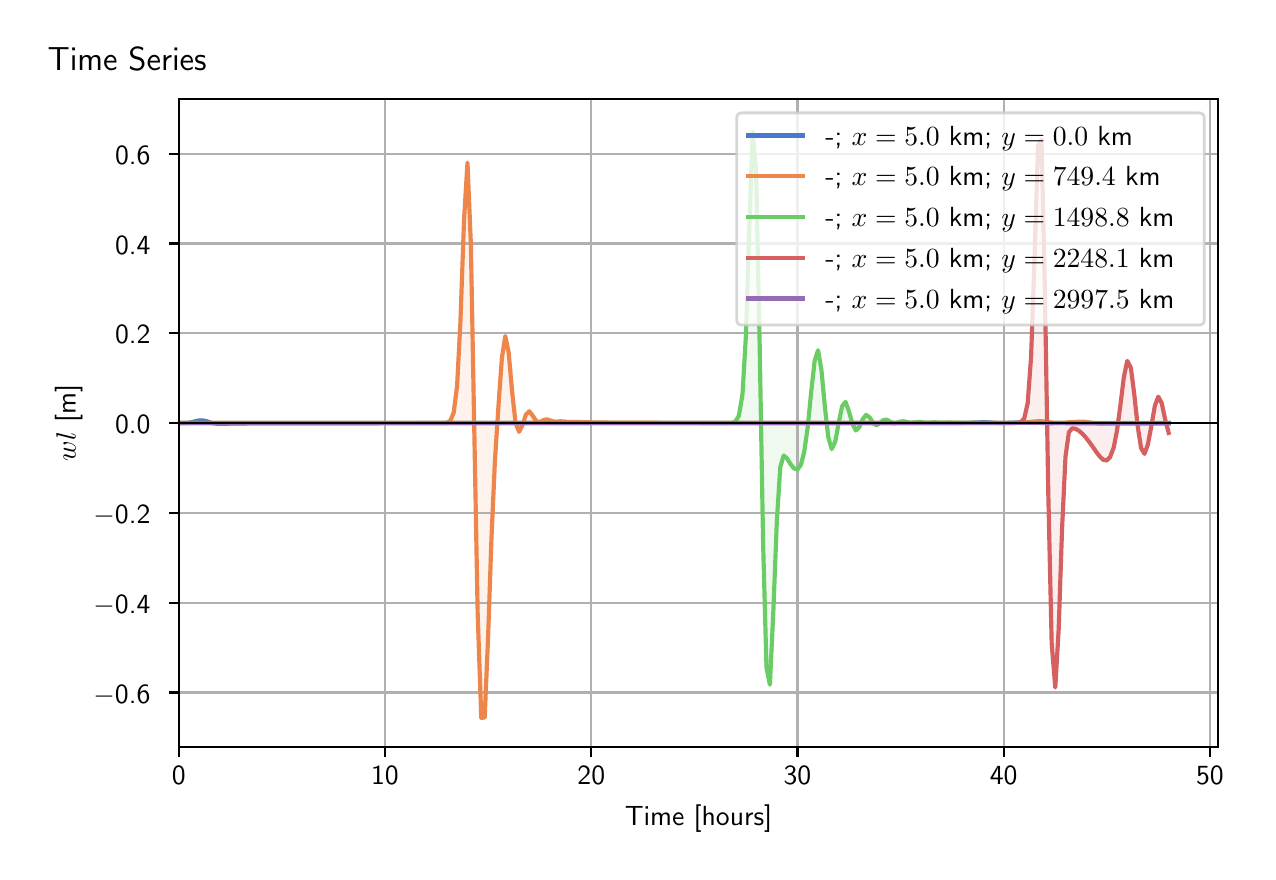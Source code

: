 \begingroup%
\makeatletter%
\begin{pgfpicture}%
\pgfpathrectangle{\pgfpointorigin}{\pgfqpoint{6.099in}{4.119in}}%
\pgfusepath{use as bounding box, clip}%
\begin{pgfscope}%
\pgfsetbuttcap%
\pgfsetmiterjoin%
\definecolor{currentfill}{rgb}{1.0,1.0,1.0}%
\pgfsetfillcolor{currentfill}%
\pgfsetlinewidth{0.0pt}%
\definecolor{currentstroke}{rgb}{1.0,1.0,1.0}%
\pgfsetstrokecolor{currentstroke}%
\pgfsetdash{}{0pt}%
\pgfpathmoveto{\pgfqpoint{0.0in}{0.0in}}%
\pgfpathlineto{\pgfqpoint{6.099in}{0.0in}}%
\pgfpathlineto{\pgfqpoint{6.099in}{4.119in}}%
\pgfpathlineto{\pgfqpoint{0.0in}{4.119in}}%
\pgfpathlineto{\pgfqpoint{0.0in}{0.0in}}%
\pgfpathclose%
\pgfusepath{fill}%
\end{pgfscope}%
\begin{pgfscope}%
\pgfsetbuttcap%
\pgfsetmiterjoin%
\definecolor{currentfill}{rgb}{1.0,1.0,1.0}%
\pgfsetfillcolor{currentfill}%
\pgfsetlinewidth{0.0pt}%
\definecolor{currentstroke}{rgb}{0.0,0.0,0.0}%
\pgfsetstrokecolor{currentstroke}%
\pgfsetstrokeopacity{0.0}%
\pgfsetdash{}{0pt}%
\pgfpathmoveto{\pgfqpoint{0.755in}{0.522in}}%
\pgfpathlineto{\pgfqpoint{5.952in}{0.522in}}%
\pgfpathlineto{\pgfqpoint{5.952in}{3.762in}}%
\pgfpathlineto{\pgfqpoint{0.755in}{3.762in}}%
\pgfpathlineto{\pgfqpoint{0.755in}{0.522in}}%
\pgfpathclose%
\pgfusepath{fill}%
\end{pgfscope}%
\begin{pgfscope}%
\pgfpathrectangle{\pgfqpoint{0.755in}{0.522in}}{\pgfqpoint{5.197in}{3.241in}}%
\pgfusepath{clip}%
\pgfsetbuttcap%
\pgfsetroundjoin%
\definecolor{currentfill}{rgb}{0.282,0.471,0.816}%
\pgfsetfillcolor{currentfill}%
\pgfsetfillopacity{0.1}%
\pgfsetlinewidth{0.0pt}%
\definecolor{currentstroke}{rgb}{0.0,0.0,0.0}%
\pgfsetstrokecolor{currentstroke}%
\pgfsetdash{}{0pt}%
\pgfpathmoveto{\pgfqpoint{0.755in}{2.142in}}%
\pgfpathlineto{\pgfqpoint{0.755in}{2.142in}}%
\pgfpathlineto{\pgfqpoint{0.772in}{2.142in}}%
\pgfpathlineto{\pgfqpoint{0.79in}{2.142in}}%
\pgfpathlineto{\pgfqpoint{0.807in}{2.144in}}%
\pgfpathlineto{\pgfqpoint{0.824in}{2.147in}}%
\pgfpathlineto{\pgfqpoint{0.841in}{2.152in}}%
\pgfpathlineto{\pgfqpoint{0.858in}{2.155in}}%
\pgfpathlineto{\pgfqpoint{0.876in}{2.155in}}%
\pgfpathlineto{\pgfqpoint{0.893in}{2.152in}}%
\pgfpathlineto{\pgfqpoint{0.91in}{2.146in}}%
\pgfpathlineto{\pgfqpoint{0.927in}{2.141in}}%
\pgfpathlineto{\pgfqpoint{0.944in}{2.139in}}%
\pgfpathlineto{\pgfqpoint{0.962in}{2.138in}}%
\pgfpathlineto{\pgfqpoint{0.979in}{2.139in}}%
\pgfpathlineto{\pgfqpoint{0.996in}{2.139in}}%
\pgfpathlineto{\pgfqpoint{1.013in}{2.14in}}%
\pgfpathlineto{\pgfqpoint{1.03in}{2.14in}}%
\pgfpathlineto{\pgfqpoint{1.047in}{2.14in}}%
\pgfpathlineto{\pgfqpoint{1.065in}{2.14in}}%
\pgfpathlineto{\pgfqpoint{1.082in}{2.14in}}%
\pgfpathlineto{\pgfqpoint{1.099in}{2.141in}}%
\pgfpathlineto{\pgfqpoint{1.116in}{2.141in}}%
\pgfpathlineto{\pgfqpoint{1.133in}{2.141in}}%
\pgfpathlineto{\pgfqpoint{1.151in}{2.141in}}%
\pgfpathlineto{\pgfqpoint{1.168in}{2.141in}}%
\pgfpathlineto{\pgfqpoint{1.185in}{2.141in}}%
\pgfpathlineto{\pgfqpoint{1.202in}{2.141in}}%
\pgfpathlineto{\pgfqpoint{1.219in}{2.141in}}%
\pgfpathlineto{\pgfqpoint{1.236in}{2.141in}}%
\pgfpathlineto{\pgfqpoint{1.254in}{2.141in}}%
\pgfpathlineto{\pgfqpoint{1.271in}{2.141in}}%
\pgfpathlineto{\pgfqpoint{1.288in}{2.141in}}%
\pgfpathlineto{\pgfqpoint{1.305in}{2.141in}}%
\pgfpathlineto{\pgfqpoint{1.322in}{2.141in}}%
\pgfpathlineto{\pgfqpoint{1.34in}{2.141in}}%
\pgfpathlineto{\pgfqpoint{1.357in}{2.141in}}%
\pgfpathlineto{\pgfqpoint{1.374in}{2.141in}}%
\pgfpathlineto{\pgfqpoint{1.391in}{2.141in}}%
\pgfpathlineto{\pgfqpoint{1.408in}{2.141in}}%
\pgfpathlineto{\pgfqpoint{1.426in}{2.141in}}%
\pgfpathlineto{\pgfqpoint{1.443in}{2.141in}}%
\pgfpathlineto{\pgfqpoint{1.46in}{2.141in}}%
\pgfpathlineto{\pgfqpoint{1.477in}{2.141in}}%
\pgfpathlineto{\pgfqpoint{1.494in}{2.141in}}%
\pgfpathlineto{\pgfqpoint{1.511in}{2.141in}}%
\pgfpathlineto{\pgfqpoint{1.529in}{2.141in}}%
\pgfpathlineto{\pgfqpoint{1.546in}{2.141in}}%
\pgfpathlineto{\pgfqpoint{1.563in}{2.141in}}%
\pgfpathlineto{\pgfqpoint{1.58in}{2.141in}}%
\pgfpathlineto{\pgfqpoint{1.597in}{2.141in}}%
\pgfpathlineto{\pgfqpoint{1.615in}{2.141in}}%
\pgfpathlineto{\pgfqpoint{1.632in}{2.141in}}%
\pgfpathlineto{\pgfqpoint{1.649in}{2.141in}}%
\pgfpathlineto{\pgfqpoint{1.666in}{2.142in}}%
\pgfpathlineto{\pgfqpoint{1.683in}{2.142in}}%
\pgfpathlineto{\pgfqpoint{1.7in}{2.142in}}%
\pgfpathlineto{\pgfqpoint{1.718in}{2.142in}}%
\pgfpathlineto{\pgfqpoint{1.735in}{2.142in}}%
\pgfpathlineto{\pgfqpoint{1.752in}{2.142in}}%
\pgfpathlineto{\pgfqpoint{1.769in}{2.142in}}%
\pgfpathlineto{\pgfqpoint{1.786in}{2.142in}}%
\pgfpathlineto{\pgfqpoint{1.804in}{2.142in}}%
\pgfpathlineto{\pgfqpoint{1.821in}{2.142in}}%
\pgfpathlineto{\pgfqpoint{1.838in}{2.142in}}%
\pgfpathlineto{\pgfqpoint{1.855in}{2.142in}}%
\pgfpathlineto{\pgfqpoint{1.872in}{2.142in}}%
\pgfpathlineto{\pgfqpoint{1.89in}{2.142in}}%
\pgfpathlineto{\pgfqpoint{1.907in}{2.142in}}%
\pgfpathlineto{\pgfqpoint{1.924in}{2.142in}}%
\pgfpathlineto{\pgfqpoint{1.941in}{2.142in}}%
\pgfpathlineto{\pgfqpoint{1.958in}{2.142in}}%
\pgfpathlineto{\pgfqpoint{1.975in}{2.142in}}%
\pgfpathlineto{\pgfqpoint{1.993in}{2.142in}}%
\pgfpathlineto{\pgfqpoint{2.01in}{2.142in}}%
\pgfpathlineto{\pgfqpoint{2.027in}{2.142in}}%
\pgfpathlineto{\pgfqpoint{2.044in}{2.142in}}%
\pgfpathlineto{\pgfqpoint{2.061in}{2.142in}}%
\pgfpathlineto{\pgfqpoint{2.079in}{2.142in}}%
\pgfpathlineto{\pgfqpoint{2.096in}{2.142in}}%
\pgfpathlineto{\pgfqpoint{2.113in}{2.142in}}%
\pgfpathlineto{\pgfqpoint{2.13in}{2.142in}}%
\pgfpathlineto{\pgfqpoint{2.147in}{2.142in}}%
\pgfpathlineto{\pgfqpoint{2.164in}{2.142in}}%
\pgfpathlineto{\pgfqpoint{2.182in}{2.142in}}%
\pgfpathlineto{\pgfqpoint{2.199in}{2.142in}}%
\pgfpathlineto{\pgfqpoint{2.216in}{2.142in}}%
\pgfpathlineto{\pgfqpoint{2.233in}{2.142in}}%
\pgfpathlineto{\pgfqpoint{2.25in}{2.142in}}%
\pgfpathlineto{\pgfqpoint{2.268in}{2.142in}}%
\pgfpathlineto{\pgfqpoint{2.285in}{2.142in}}%
\pgfpathlineto{\pgfqpoint{2.302in}{2.142in}}%
\pgfpathlineto{\pgfqpoint{2.319in}{2.142in}}%
\pgfpathlineto{\pgfqpoint{2.336in}{2.142in}}%
\pgfpathlineto{\pgfqpoint{2.354in}{2.142in}}%
\pgfpathlineto{\pgfqpoint{2.371in}{2.142in}}%
\pgfpathlineto{\pgfqpoint{2.388in}{2.142in}}%
\pgfpathlineto{\pgfqpoint{2.405in}{2.142in}}%
\pgfpathlineto{\pgfqpoint{2.422in}{2.142in}}%
\pgfpathlineto{\pgfqpoint{2.439in}{2.142in}}%
\pgfpathlineto{\pgfqpoint{2.457in}{2.142in}}%
\pgfpathlineto{\pgfqpoint{2.474in}{2.142in}}%
\pgfpathlineto{\pgfqpoint{2.491in}{2.142in}}%
\pgfpathlineto{\pgfqpoint{2.508in}{2.142in}}%
\pgfpathlineto{\pgfqpoint{2.525in}{2.142in}}%
\pgfpathlineto{\pgfqpoint{2.543in}{2.142in}}%
\pgfpathlineto{\pgfqpoint{2.56in}{2.142in}}%
\pgfpathlineto{\pgfqpoint{2.577in}{2.142in}}%
\pgfpathlineto{\pgfqpoint{2.594in}{2.142in}}%
\pgfpathlineto{\pgfqpoint{2.611in}{2.142in}}%
\pgfpathlineto{\pgfqpoint{2.628in}{2.142in}}%
\pgfpathlineto{\pgfqpoint{2.646in}{2.142in}}%
\pgfpathlineto{\pgfqpoint{2.663in}{2.142in}}%
\pgfpathlineto{\pgfqpoint{2.68in}{2.142in}}%
\pgfpathlineto{\pgfqpoint{2.697in}{2.142in}}%
\pgfpathlineto{\pgfqpoint{2.714in}{2.142in}}%
\pgfpathlineto{\pgfqpoint{2.732in}{2.142in}}%
\pgfpathlineto{\pgfqpoint{2.749in}{2.142in}}%
\pgfpathlineto{\pgfqpoint{2.766in}{2.142in}}%
\pgfpathlineto{\pgfqpoint{2.783in}{2.142in}}%
\pgfpathlineto{\pgfqpoint{2.8in}{2.142in}}%
\pgfpathlineto{\pgfqpoint{2.818in}{2.142in}}%
\pgfpathlineto{\pgfqpoint{2.835in}{2.142in}}%
\pgfpathlineto{\pgfqpoint{2.852in}{2.142in}}%
\pgfpathlineto{\pgfqpoint{2.869in}{2.142in}}%
\pgfpathlineto{\pgfqpoint{2.886in}{2.142in}}%
\pgfpathlineto{\pgfqpoint{2.903in}{2.142in}}%
\pgfpathlineto{\pgfqpoint{2.921in}{2.142in}}%
\pgfpathlineto{\pgfqpoint{2.938in}{2.142in}}%
\pgfpathlineto{\pgfqpoint{2.955in}{2.142in}}%
\pgfpathlineto{\pgfqpoint{2.972in}{2.142in}}%
\pgfpathlineto{\pgfqpoint{2.989in}{2.142in}}%
\pgfpathlineto{\pgfqpoint{3.007in}{2.142in}}%
\pgfpathlineto{\pgfqpoint{3.024in}{2.142in}}%
\pgfpathlineto{\pgfqpoint{3.041in}{2.142in}}%
\pgfpathlineto{\pgfqpoint{3.058in}{2.142in}}%
\pgfpathlineto{\pgfqpoint{3.075in}{2.142in}}%
\pgfpathlineto{\pgfqpoint{3.092in}{2.142in}}%
\pgfpathlineto{\pgfqpoint{3.11in}{2.142in}}%
\pgfpathlineto{\pgfqpoint{3.127in}{2.142in}}%
\pgfpathlineto{\pgfqpoint{3.144in}{2.142in}}%
\pgfpathlineto{\pgfqpoint{3.161in}{2.142in}}%
\pgfpathlineto{\pgfqpoint{3.178in}{2.142in}}%
\pgfpathlineto{\pgfqpoint{3.196in}{2.142in}}%
\pgfpathlineto{\pgfqpoint{3.213in}{2.142in}}%
\pgfpathlineto{\pgfqpoint{3.23in}{2.142in}}%
\pgfpathlineto{\pgfqpoint{3.247in}{2.142in}}%
\pgfpathlineto{\pgfqpoint{3.264in}{2.142in}}%
\pgfpathlineto{\pgfqpoint{3.282in}{2.142in}}%
\pgfpathlineto{\pgfqpoint{3.299in}{2.142in}}%
\pgfpathlineto{\pgfqpoint{3.316in}{2.142in}}%
\pgfpathlineto{\pgfqpoint{3.333in}{2.142in}}%
\pgfpathlineto{\pgfqpoint{3.35in}{2.142in}}%
\pgfpathlineto{\pgfqpoint{3.367in}{2.142in}}%
\pgfpathlineto{\pgfqpoint{3.385in}{2.142in}}%
\pgfpathlineto{\pgfqpoint{3.402in}{2.142in}}%
\pgfpathlineto{\pgfqpoint{3.419in}{2.142in}}%
\pgfpathlineto{\pgfqpoint{3.436in}{2.142in}}%
\pgfpathlineto{\pgfqpoint{3.453in}{2.142in}}%
\pgfpathlineto{\pgfqpoint{3.471in}{2.142in}}%
\pgfpathlineto{\pgfqpoint{3.488in}{2.142in}}%
\pgfpathlineto{\pgfqpoint{3.505in}{2.142in}}%
\pgfpathlineto{\pgfqpoint{3.522in}{2.142in}}%
\pgfpathlineto{\pgfqpoint{3.539in}{2.142in}}%
\pgfpathlineto{\pgfqpoint{3.556in}{2.142in}}%
\pgfpathlineto{\pgfqpoint{3.574in}{2.142in}}%
\pgfpathlineto{\pgfqpoint{3.591in}{2.142in}}%
\pgfpathlineto{\pgfqpoint{3.608in}{2.142in}}%
\pgfpathlineto{\pgfqpoint{3.625in}{2.142in}}%
\pgfpathlineto{\pgfqpoint{3.642in}{2.142in}}%
\pgfpathlineto{\pgfqpoint{3.66in}{2.142in}}%
\pgfpathlineto{\pgfqpoint{3.677in}{2.142in}}%
\pgfpathlineto{\pgfqpoint{3.694in}{2.142in}}%
\pgfpathlineto{\pgfqpoint{3.711in}{2.142in}}%
\pgfpathlineto{\pgfqpoint{3.728in}{2.142in}}%
\pgfpathlineto{\pgfqpoint{3.746in}{2.142in}}%
\pgfpathlineto{\pgfqpoint{3.763in}{2.142in}}%
\pgfpathlineto{\pgfqpoint{3.78in}{2.142in}}%
\pgfpathlineto{\pgfqpoint{3.797in}{2.142in}}%
\pgfpathlineto{\pgfqpoint{3.814in}{2.142in}}%
\pgfpathlineto{\pgfqpoint{3.831in}{2.142in}}%
\pgfpathlineto{\pgfqpoint{3.849in}{2.142in}}%
\pgfpathlineto{\pgfqpoint{3.866in}{2.142in}}%
\pgfpathlineto{\pgfqpoint{3.883in}{2.142in}}%
\pgfpathlineto{\pgfqpoint{3.9in}{2.142in}}%
\pgfpathlineto{\pgfqpoint{3.917in}{2.142in}}%
\pgfpathlineto{\pgfqpoint{3.935in}{2.142in}}%
\pgfpathlineto{\pgfqpoint{3.952in}{2.142in}}%
\pgfpathlineto{\pgfqpoint{3.969in}{2.142in}}%
\pgfpathlineto{\pgfqpoint{3.986in}{2.142in}}%
\pgfpathlineto{\pgfqpoint{4.003in}{2.142in}}%
\pgfpathlineto{\pgfqpoint{4.02in}{2.142in}}%
\pgfpathlineto{\pgfqpoint{4.038in}{2.142in}}%
\pgfpathlineto{\pgfqpoint{4.055in}{2.142in}}%
\pgfpathlineto{\pgfqpoint{4.072in}{2.142in}}%
\pgfpathlineto{\pgfqpoint{4.089in}{2.142in}}%
\pgfpathlineto{\pgfqpoint{4.106in}{2.142in}}%
\pgfpathlineto{\pgfqpoint{4.124in}{2.142in}}%
\pgfpathlineto{\pgfqpoint{4.141in}{2.142in}}%
\pgfpathlineto{\pgfqpoint{4.158in}{2.142in}}%
\pgfpathlineto{\pgfqpoint{4.175in}{2.142in}}%
\pgfpathlineto{\pgfqpoint{4.192in}{2.142in}}%
\pgfpathlineto{\pgfqpoint{4.21in}{2.142in}}%
\pgfpathlineto{\pgfqpoint{4.227in}{2.142in}}%
\pgfpathlineto{\pgfqpoint{4.244in}{2.142in}}%
\pgfpathlineto{\pgfqpoint{4.261in}{2.142in}}%
\pgfpathlineto{\pgfqpoint{4.278in}{2.142in}}%
\pgfpathlineto{\pgfqpoint{4.295in}{2.142in}}%
\pgfpathlineto{\pgfqpoint{4.313in}{2.142in}}%
\pgfpathlineto{\pgfqpoint{4.33in}{2.142in}}%
\pgfpathlineto{\pgfqpoint{4.347in}{2.142in}}%
\pgfpathlineto{\pgfqpoint{4.364in}{2.142in}}%
\pgfpathlineto{\pgfqpoint{4.381in}{2.142in}}%
\pgfpathlineto{\pgfqpoint{4.399in}{2.142in}}%
\pgfpathlineto{\pgfqpoint{4.416in}{2.142in}}%
\pgfpathlineto{\pgfqpoint{4.433in}{2.142in}}%
\pgfpathlineto{\pgfqpoint{4.45in}{2.142in}}%
\pgfpathlineto{\pgfqpoint{4.467in}{2.142in}}%
\pgfpathlineto{\pgfqpoint{4.484in}{2.142in}}%
\pgfpathlineto{\pgfqpoint{4.502in}{2.142in}}%
\pgfpathlineto{\pgfqpoint{4.519in}{2.142in}}%
\pgfpathlineto{\pgfqpoint{4.536in}{2.142in}}%
\pgfpathlineto{\pgfqpoint{4.553in}{2.142in}}%
\pgfpathlineto{\pgfqpoint{4.57in}{2.142in}}%
\pgfpathlineto{\pgfqpoint{4.588in}{2.142in}}%
\pgfpathlineto{\pgfqpoint{4.605in}{2.142in}}%
\pgfpathlineto{\pgfqpoint{4.622in}{2.142in}}%
\pgfpathlineto{\pgfqpoint{4.639in}{2.142in}}%
\pgfpathlineto{\pgfqpoint{4.656in}{2.142in}}%
\pgfpathlineto{\pgfqpoint{4.673in}{2.142in}}%
\pgfpathlineto{\pgfqpoint{4.691in}{2.143in}}%
\pgfpathlineto{\pgfqpoint{4.708in}{2.143in}}%
\pgfpathlineto{\pgfqpoint{4.725in}{2.144in}}%
\pgfpathlineto{\pgfqpoint{4.742in}{2.145in}}%
\pgfpathlineto{\pgfqpoint{4.759in}{2.146in}}%
\pgfpathlineto{\pgfqpoint{4.777in}{2.146in}}%
\pgfpathlineto{\pgfqpoint{4.794in}{2.146in}}%
\pgfpathlineto{\pgfqpoint{4.811in}{2.145in}}%
\pgfpathlineto{\pgfqpoint{4.828in}{2.144in}}%
\pgfpathlineto{\pgfqpoint{4.845in}{2.143in}}%
\pgfpathlineto{\pgfqpoint{4.863in}{2.142in}}%
\pgfpathlineto{\pgfqpoint{4.88in}{2.142in}}%
\pgfpathlineto{\pgfqpoint{4.897in}{2.143in}}%
\pgfpathlineto{\pgfqpoint{4.914in}{2.143in}}%
\pgfpathlineto{\pgfqpoint{4.931in}{2.144in}}%
\pgfpathlineto{\pgfqpoint{4.948in}{2.145in}}%
\pgfpathlineto{\pgfqpoint{4.966in}{2.145in}}%
\pgfpathlineto{\pgfqpoint{4.983in}{2.145in}}%
\pgfpathlineto{\pgfqpoint{5.0in}{2.145in}}%
\pgfpathlineto{\pgfqpoint{5.017in}{2.145in}}%
\pgfpathlineto{\pgfqpoint{5.034in}{2.145in}}%
\pgfpathlineto{\pgfqpoint{5.052in}{2.143in}}%
\pgfpathlineto{\pgfqpoint{5.069in}{2.142in}}%
\pgfpathlineto{\pgfqpoint{5.086in}{2.142in}}%
\pgfpathlineto{\pgfqpoint{5.103in}{2.141in}}%
\pgfpathlineto{\pgfqpoint{5.12in}{2.141in}}%
\pgfpathlineto{\pgfqpoint{5.138in}{2.142in}}%
\pgfpathlineto{\pgfqpoint{5.155in}{2.142in}}%
\pgfpathlineto{\pgfqpoint{5.172in}{2.142in}}%
\pgfpathlineto{\pgfqpoint{5.189in}{2.141in}}%
\pgfpathlineto{\pgfqpoint{5.206in}{2.141in}}%
\pgfpathlineto{\pgfqpoint{5.223in}{2.141in}}%
\pgfpathlineto{\pgfqpoint{5.241in}{2.141in}}%
\pgfpathlineto{\pgfqpoint{5.258in}{2.141in}}%
\pgfpathlineto{\pgfqpoint{5.275in}{2.141in}}%
\pgfpathlineto{\pgfqpoint{5.292in}{2.141in}}%
\pgfpathlineto{\pgfqpoint{5.309in}{2.141in}}%
\pgfpathlineto{\pgfqpoint{5.327in}{2.141in}}%
\pgfpathlineto{\pgfqpoint{5.344in}{2.141in}}%
\pgfpathlineto{\pgfqpoint{5.361in}{2.141in}}%
\pgfpathlineto{\pgfqpoint{5.378in}{2.141in}}%
\pgfpathlineto{\pgfqpoint{5.395in}{2.141in}}%
\pgfpathlineto{\pgfqpoint{5.412in}{2.141in}}%
\pgfpathlineto{\pgfqpoint{5.43in}{2.141in}}%
\pgfpathlineto{\pgfqpoint{5.447in}{2.141in}}%
\pgfpathlineto{\pgfqpoint{5.464in}{2.141in}}%
\pgfpathlineto{\pgfqpoint{5.481in}{2.141in}}%
\pgfpathlineto{\pgfqpoint{5.498in}{2.141in}}%
\pgfpathlineto{\pgfqpoint{5.516in}{2.141in}}%
\pgfpathlineto{\pgfqpoint{5.533in}{2.141in}}%
\pgfpathlineto{\pgfqpoint{5.55in}{2.141in}}%
\pgfpathlineto{\pgfqpoint{5.567in}{2.141in}}%
\pgfpathlineto{\pgfqpoint{5.584in}{2.141in}}%
\pgfpathlineto{\pgfqpoint{5.601in}{2.141in}}%
\pgfpathlineto{\pgfqpoint{5.619in}{2.141in}}%
\pgfpathlineto{\pgfqpoint{5.636in}{2.141in}}%
\pgfpathlineto{\pgfqpoint{5.653in}{2.141in}}%
\pgfpathlineto{\pgfqpoint{5.67in}{2.141in}}%
\pgfpathlineto{\pgfqpoint{5.687in}{2.141in}}%
\pgfpathlineto{\pgfqpoint{5.705in}{2.141in}}%
\pgfpathlineto{\pgfqpoint{5.705in}{2.142in}}%
\pgfpathlineto{\pgfqpoint{5.705in}{2.142in}}%
\pgfpathlineto{\pgfqpoint{5.687in}{2.142in}}%
\pgfpathlineto{\pgfqpoint{5.67in}{2.142in}}%
\pgfpathlineto{\pgfqpoint{5.653in}{2.142in}}%
\pgfpathlineto{\pgfqpoint{5.636in}{2.142in}}%
\pgfpathlineto{\pgfqpoint{5.619in}{2.142in}}%
\pgfpathlineto{\pgfqpoint{5.601in}{2.142in}}%
\pgfpathlineto{\pgfqpoint{5.584in}{2.142in}}%
\pgfpathlineto{\pgfqpoint{5.567in}{2.142in}}%
\pgfpathlineto{\pgfqpoint{5.55in}{2.142in}}%
\pgfpathlineto{\pgfqpoint{5.533in}{2.142in}}%
\pgfpathlineto{\pgfqpoint{5.516in}{2.142in}}%
\pgfpathlineto{\pgfqpoint{5.498in}{2.142in}}%
\pgfpathlineto{\pgfqpoint{5.481in}{2.142in}}%
\pgfpathlineto{\pgfqpoint{5.464in}{2.142in}}%
\pgfpathlineto{\pgfqpoint{5.447in}{2.142in}}%
\pgfpathlineto{\pgfqpoint{5.43in}{2.142in}}%
\pgfpathlineto{\pgfqpoint{5.412in}{2.142in}}%
\pgfpathlineto{\pgfqpoint{5.395in}{2.142in}}%
\pgfpathlineto{\pgfqpoint{5.378in}{2.142in}}%
\pgfpathlineto{\pgfqpoint{5.361in}{2.142in}}%
\pgfpathlineto{\pgfqpoint{5.344in}{2.142in}}%
\pgfpathlineto{\pgfqpoint{5.327in}{2.142in}}%
\pgfpathlineto{\pgfqpoint{5.309in}{2.142in}}%
\pgfpathlineto{\pgfqpoint{5.292in}{2.142in}}%
\pgfpathlineto{\pgfqpoint{5.275in}{2.142in}}%
\pgfpathlineto{\pgfqpoint{5.258in}{2.142in}}%
\pgfpathlineto{\pgfqpoint{5.241in}{2.142in}}%
\pgfpathlineto{\pgfqpoint{5.223in}{2.142in}}%
\pgfpathlineto{\pgfqpoint{5.206in}{2.142in}}%
\pgfpathlineto{\pgfqpoint{5.189in}{2.142in}}%
\pgfpathlineto{\pgfqpoint{5.172in}{2.142in}}%
\pgfpathlineto{\pgfqpoint{5.155in}{2.142in}}%
\pgfpathlineto{\pgfqpoint{5.138in}{2.142in}}%
\pgfpathlineto{\pgfqpoint{5.12in}{2.142in}}%
\pgfpathlineto{\pgfqpoint{5.103in}{2.142in}}%
\pgfpathlineto{\pgfqpoint{5.086in}{2.142in}}%
\pgfpathlineto{\pgfqpoint{5.069in}{2.142in}}%
\pgfpathlineto{\pgfqpoint{5.052in}{2.142in}}%
\pgfpathlineto{\pgfqpoint{5.034in}{2.142in}}%
\pgfpathlineto{\pgfqpoint{5.017in}{2.142in}}%
\pgfpathlineto{\pgfqpoint{5.0in}{2.142in}}%
\pgfpathlineto{\pgfqpoint{4.983in}{2.142in}}%
\pgfpathlineto{\pgfqpoint{4.966in}{2.142in}}%
\pgfpathlineto{\pgfqpoint{4.948in}{2.142in}}%
\pgfpathlineto{\pgfqpoint{4.931in}{2.142in}}%
\pgfpathlineto{\pgfqpoint{4.914in}{2.142in}}%
\pgfpathlineto{\pgfqpoint{4.897in}{2.142in}}%
\pgfpathlineto{\pgfqpoint{4.88in}{2.142in}}%
\pgfpathlineto{\pgfqpoint{4.863in}{2.142in}}%
\pgfpathlineto{\pgfqpoint{4.845in}{2.142in}}%
\pgfpathlineto{\pgfqpoint{4.828in}{2.142in}}%
\pgfpathlineto{\pgfqpoint{4.811in}{2.142in}}%
\pgfpathlineto{\pgfqpoint{4.794in}{2.142in}}%
\pgfpathlineto{\pgfqpoint{4.777in}{2.142in}}%
\pgfpathlineto{\pgfqpoint{4.759in}{2.142in}}%
\pgfpathlineto{\pgfqpoint{4.742in}{2.142in}}%
\pgfpathlineto{\pgfqpoint{4.725in}{2.142in}}%
\pgfpathlineto{\pgfqpoint{4.708in}{2.142in}}%
\pgfpathlineto{\pgfqpoint{4.691in}{2.142in}}%
\pgfpathlineto{\pgfqpoint{4.673in}{2.142in}}%
\pgfpathlineto{\pgfqpoint{4.656in}{2.142in}}%
\pgfpathlineto{\pgfqpoint{4.639in}{2.142in}}%
\pgfpathlineto{\pgfqpoint{4.622in}{2.142in}}%
\pgfpathlineto{\pgfqpoint{4.605in}{2.142in}}%
\pgfpathlineto{\pgfqpoint{4.588in}{2.142in}}%
\pgfpathlineto{\pgfqpoint{4.57in}{2.142in}}%
\pgfpathlineto{\pgfqpoint{4.553in}{2.142in}}%
\pgfpathlineto{\pgfqpoint{4.536in}{2.142in}}%
\pgfpathlineto{\pgfqpoint{4.519in}{2.142in}}%
\pgfpathlineto{\pgfqpoint{4.502in}{2.142in}}%
\pgfpathlineto{\pgfqpoint{4.484in}{2.142in}}%
\pgfpathlineto{\pgfqpoint{4.467in}{2.142in}}%
\pgfpathlineto{\pgfqpoint{4.45in}{2.142in}}%
\pgfpathlineto{\pgfqpoint{4.433in}{2.142in}}%
\pgfpathlineto{\pgfqpoint{4.416in}{2.142in}}%
\pgfpathlineto{\pgfqpoint{4.399in}{2.142in}}%
\pgfpathlineto{\pgfqpoint{4.381in}{2.142in}}%
\pgfpathlineto{\pgfqpoint{4.364in}{2.142in}}%
\pgfpathlineto{\pgfqpoint{4.347in}{2.142in}}%
\pgfpathlineto{\pgfqpoint{4.33in}{2.142in}}%
\pgfpathlineto{\pgfqpoint{4.313in}{2.142in}}%
\pgfpathlineto{\pgfqpoint{4.295in}{2.142in}}%
\pgfpathlineto{\pgfqpoint{4.278in}{2.142in}}%
\pgfpathlineto{\pgfqpoint{4.261in}{2.142in}}%
\pgfpathlineto{\pgfqpoint{4.244in}{2.142in}}%
\pgfpathlineto{\pgfqpoint{4.227in}{2.142in}}%
\pgfpathlineto{\pgfqpoint{4.21in}{2.142in}}%
\pgfpathlineto{\pgfqpoint{4.192in}{2.142in}}%
\pgfpathlineto{\pgfqpoint{4.175in}{2.142in}}%
\pgfpathlineto{\pgfqpoint{4.158in}{2.142in}}%
\pgfpathlineto{\pgfqpoint{4.141in}{2.142in}}%
\pgfpathlineto{\pgfqpoint{4.124in}{2.142in}}%
\pgfpathlineto{\pgfqpoint{4.106in}{2.142in}}%
\pgfpathlineto{\pgfqpoint{4.089in}{2.142in}}%
\pgfpathlineto{\pgfqpoint{4.072in}{2.142in}}%
\pgfpathlineto{\pgfqpoint{4.055in}{2.142in}}%
\pgfpathlineto{\pgfqpoint{4.038in}{2.142in}}%
\pgfpathlineto{\pgfqpoint{4.02in}{2.142in}}%
\pgfpathlineto{\pgfqpoint{4.003in}{2.142in}}%
\pgfpathlineto{\pgfqpoint{3.986in}{2.142in}}%
\pgfpathlineto{\pgfqpoint{3.969in}{2.142in}}%
\pgfpathlineto{\pgfqpoint{3.952in}{2.142in}}%
\pgfpathlineto{\pgfqpoint{3.935in}{2.142in}}%
\pgfpathlineto{\pgfqpoint{3.917in}{2.142in}}%
\pgfpathlineto{\pgfqpoint{3.9in}{2.142in}}%
\pgfpathlineto{\pgfqpoint{3.883in}{2.142in}}%
\pgfpathlineto{\pgfqpoint{3.866in}{2.142in}}%
\pgfpathlineto{\pgfqpoint{3.849in}{2.142in}}%
\pgfpathlineto{\pgfqpoint{3.831in}{2.142in}}%
\pgfpathlineto{\pgfqpoint{3.814in}{2.142in}}%
\pgfpathlineto{\pgfqpoint{3.797in}{2.142in}}%
\pgfpathlineto{\pgfqpoint{3.78in}{2.142in}}%
\pgfpathlineto{\pgfqpoint{3.763in}{2.142in}}%
\pgfpathlineto{\pgfqpoint{3.746in}{2.142in}}%
\pgfpathlineto{\pgfqpoint{3.728in}{2.142in}}%
\pgfpathlineto{\pgfqpoint{3.711in}{2.142in}}%
\pgfpathlineto{\pgfqpoint{3.694in}{2.142in}}%
\pgfpathlineto{\pgfqpoint{3.677in}{2.142in}}%
\pgfpathlineto{\pgfqpoint{3.66in}{2.142in}}%
\pgfpathlineto{\pgfqpoint{3.642in}{2.142in}}%
\pgfpathlineto{\pgfqpoint{3.625in}{2.142in}}%
\pgfpathlineto{\pgfqpoint{3.608in}{2.142in}}%
\pgfpathlineto{\pgfqpoint{3.591in}{2.142in}}%
\pgfpathlineto{\pgfqpoint{3.574in}{2.142in}}%
\pgfpathlineto{\pgfqpoint{3.556in}{2.142in}}%
\pgfpathlineto{\pgfqpoint{3.539in}{2.142in}}%
\pgfpathlineto{\pgfqpoint{3.522in}{2.142in}}%
\pgfpathlineto{\pgfqpoint{3.505in}{2.142in}}%
\pgfpathlineto{\pgfqpoint{3.488in}{2.142in}}%
\pgfpathlineto{\pgfqpoint{3.471in}{2.142in}}%
\pgfpathlineto{\pgfqpoint{3.453in}{2.142in}}%
\pgfpathlineto{\pgfqpoint{3.436in}{2.142in}}%
\pgfpathlineto{\pgfqpoint{3.419in}{2.142in}}%
\pgfpathlineto{\pgfqpoint{3.402in}{2.142in}}%
\pgfpathlineto{\pgfqpoint{3.385in}{2.142in}}%
\pgfpathlineto{\pgfqpoint{3.367in}{2.142in}}%
\pgfpathlineto{\pgfqpoint{3.35in}{2.142in}}%
\pgfpathlineto{\pgfqpoint{3.333in}{2.142in}}%
\pgfpathlineto{\pgfqpoint{3.316in}{2.142in}}%
\pgfpathlineto{\pgfqpoint{3.299in}{2.142in}}%
\pgfpathlineto{\pgfqpoint{3.282in}{2.142in}}%
\pgfpathlineto{\pgfqpoint{3.264in}{2.142in}}%
\pgfpathlineto{\pgfqpoint{3.247in}{2.142in}}%
\pgfpathlineto{\pgfqpoint{3.23in}{2.142in}}%
\pgfpathlineto{\pgfqpoint{3.213in}{2.142in}}%
\pgfpathlineto{\pgfqpoint{3.196in}{2.142in}}%
\pgfpathlineto{\pgfqpoint{3.178in}{2.142in}}%
\pgfpathlineto{\pgfqpoint{3.161in}{2.142in}}%
\pgfpathlineto{\pgfqpoint{3.144in}{2.142in}}%
\pgfpathlineto{\pgfqpoint{3.127in}{2.142in}}%
\pgfpathlineto{\pgfqpoint{3.11in}{2.142in}}%
\pgfpathlineto{\pgfqpoint{3.092in}{2.142in}}%
\pgfpathlineto{\pgfqpoint{3.075in}{2.142in}}%
\pgfpathlineto{\pgfqpoint{3.058in}{2.142in}}%
\pgfpathlineto{\pgfqpoint{3.041in}{2.142in}}%
\pgfpathlineto{\pgfqpoint{3.024in}{2.142in}}%
\pgfpathlineto{\pgfqpoint{3.007in}{2.142in}}%
\pgfpathlineto{\pgfqpoint{2.989in}{2.142in}}%
\pgfpathlineto{\pgfqpoint{2.972in}{2.142in}}%
\pgfpathlineto{\pgfqpoint{2.955in}{2.142in}}%
\pgfpathlineto{\pgfqpoint{2.938in}{2.142in}}%
\pgfpathlineto{\pgfqpoint{2.921in}{2.142in}}%
\pgfpathlineto{\pgfqpoint{2.903in}{2.142in}}%
\pgfpathlineto{\pgfqpoint{2.886in}{2.142in}}%
\pgfpathlineto{\pgfqpoint{2.869in}{2.142in}}%
\pgfpathlineto{\pgfqpoint{2.852in}{2.142in}}%
\pgfpathlineto{\pgfqpoint{2.835in}{2.142in}}%
\pgfpathlineto{\pgfqpoint{2.818in}{2.142in}}%
\pgfpathlineto{\pgfqpoint{2.8in}{2.142in}}%
\pgfpathlineto{\pgfqpoint{2.783in}{2.142in}}%
\pgfpathlineto{\pgfqpoint{2.766in}{2.142in}}%
\pgfpathlineto{\pgfqpoint{2.749in}{2.142in}}%
\pgfpathlineto{\pgfqpoint{2.732in}{2.142in}}%
\pgfpathlineto{\pgfqpoint{2.714in}{2.142in}}%
\pgfpathlineto{\pgfqpoint{2.697in}{2.142in}}%
\pgfpathlineto{\pgfqpoint{2.68in}{2.142in}}%
\pgfpathlineto{\pgfqpoint{2.663in}{2.142in}}%
\pgfpathlineto{\pgfqpoint{2.646in}{2.142in}}%
\pgfpathlineto{\pgfqpoint{2.628in}{2.142in}}%
\pgfpathlineto{\pgfqpoint{2.611in}{2.142in}}%
\pgfpathlineto{\pgfqpoint{2.594in}{2.142in}}%
\pgfpathlineto{\pgfqpoint{2.577in}{2.142in}}%
\pgfpathlineto{\pgfqpoint{2.56in}{2.142in}}%
\pgfpathlineto{\pgfqpoint{2.543in}{2.142in}}%
\pgfpathlineto{\pgfqpoint{2.525in}{2.142in}}%
\pgfpathlineto{\pgfqpoint{2.508in}{2.142in}}%
\pgfpathlineto{\pgfqpoint{2.491in}{2.142in}}%
\pgfpathlineto{\pgfqpoint{2.474in}{2.142in}}%
\pgfpathlineto{\pgfqpoint{2.457in}{2.142in}}%
\pgfpathlineto{\pgfqpoint{2.439in}{2.142in}}%
\pgfpathlineto{\pgfqpoint{2.422in}{2.142in}}%
\pgfpathlineto{\pgfqpoint{2.405in}{2.142in}}%
\pgfpathlineto{\pgfqpoint{2.388in}{2.142in}}%
\pgfpathlineto{\pgfqpoint{2.371in}{2.142in}}%
\pgfpathlineto{\pgfqpoint{2.354in}{2.142in}}%
\pgfpathlineto{\pgfqpoint{2.336in}{2.142in}}%
\pgfpathlineto{\pgfqpoint{2.319in}{2.142in}}%
\pgfpathlineto{\pgfqpoint{2.302in}{2.142in}}%
\pgfpathlineto{\pgfqpoint{2.285in}{2.142in}}%
\pgfpathlineto{\pgfqpoint{2.268in}{2.142in}}%
\pgfpathlineto{\pgfqpoint{2.25in}{2.142in}}%
\pgfpathlineto{\pgfqpoint{2.233in}{2.142in}}%
\pgfpathlineto{\pgfqpoint{2.216in}{2.142in}}%
\pgfpathlineto{\pgfqpoint{2.199in}{2.142in}}%
\pgfpathlineto{\pgfqpoint{2.182in}{2.142in}}%
\pgfpathlineto{\pgfqpoint{2.164in}{2.142in}}%
\pgfpathlineto{\pgfqpoint{2.147in}{2.142in}}%
\pgfpathlineto{\pgfqpoint{2.13in}{2.142in}}%
\pgfpathlineto{\pgfqpoint{2.113in}{2.142in}}%
\pgfpathlineto{\pgfqpoint{2.096in}{2.142in}}%
\pgfpathlineto{\pgfqpoint{2.079in}{2.142in}}%
\pgfpathlineto{\pgfqpoint{2.061in}{2.142in}}%
\pgfpathlineto{\pgfqpoint{2.044in}{2.142in}}%
\pgfpathlineto{\pgfqpoint{2.027in}{2.142in}}%
\pgfpathlineto{\pgfqpoint{2.01in}{2.142in}}%
\pgfpathlineto{\pgfqpoint{1.993in}{2.142in}}%
\pgfpathlineto{\pgfqpoint{1.975in}{2.142in}}%
\pgfpathlineto{\pgfqpoint{1.958in}{2.142in}}%
\pgfpathlineto{\pgfqpoint{1.941in}{2.142in}}%
\pgfpathlineto{\pgfqpoint{1.924in}{2.142in}}%
\pgfpathlineto{\pgfqpoint{1.907in}{2.142in}}%
\pgfpathlineto{\pgfqpoint{1.89in}{2.142in}}%
\pgfpathlineto{\pgfqpoint{1.872in}{2.142in}}%
\pgfpathlineto{\pgfqpoint{1.855in}{2.142in}}%
\pgfpathlineto{\pgfqpoint{1.838in}{2.142in}}%
\pgfpathlineto{\pgfqpoint{1.821in}{2.142in}}%
\pgfpathlineto{\pgfqpoint{1.804in}{2.142in}}%
\pgfpathlineto{\pgfqpoint{1.786in}{2.142in}}%
\pgfpathlineto{\pgfqpoint{1.769in}{2.142in}}%
\pgfpathlineto{\pgfqpoint{1.752in}{2.142in}}%
\pgfpathlineto{\pgfqpoint{1.735in}{2.142in}}%
\pgfpathlineto{\pgfqpoint{1.718in}{2.142in}}%
\pgfpathlineto{\pgfqpoint{1.7in}{2.142in}}%
\pgfpathlineto{\pgfqpoint{1.683in}{2.142in}}%
\pgfpathlineto{\pgfqpoint{1.666in}{2.142in}}%
\pgfpathlineto{\pgfqpoint{1.649in}{2.142in}}%
\pgfpathlineto{\pgfqpoint{1.632in}{2.142in}}%
\pgfpathlineto{\pgfqpoint{1.615in}{2.142in}}%
\pgfpathlineto{\pgfqpoint{1.597in}{2.142in}}%
\pgfpathlineto{\pgfqpoint{1.58in}{2.142in}}%
\pgfpathlineto{\pgfqpoint{1.563in}{2.142in}}%
\pgfpathlineto{\pgfqpoint{1.546in}{2.142in}}%
\pgfpathlineto{\pgfqpoint{1.529in}{2.142in}}%
\pgfpathlineto{\pgfqpoint{1.511in}{2.142in}}%
\pgfpathlineto{\pgfqpoint{1.494in}{2.142in}}%
\pgfpathlineto{\pgfqpoint{1.477in}{2.142in}}%
\pgfpathlineto{\pgfqpoint{1.46in}{2.142in}}%
\pgfpathlineto{\pgfqpoint{1.443in}{2.142in}}%
\pgfpathlineto{\pgfqpoint{1.426in}{2.142in}}%
\pgfpathlineto{\pgfqpoint{1.408in}{2.142in}}%
\pgfpathlineto{\pgfqpoint{1.391in}{2.142in}}%
\pgfpathlineto{\pgfqpoint{1.374in}{2.142in}}%
\pgfpathlineto{\pgfqpoint{1.357in}{2.142in}}%
\pgfpathlineto{\pgfqpoint{1.34in}{2.142in}}%
\pgfpathlineto{\pgfqpoint{1.322in}{2.142in}}%
\pgfpathlineto{\pgfqpoint{1.305in}{2.142in}}%
\pgfpathlineto{\pgfqpoint{1.288in}{2.142in}}%
\pgfpathlineto{\pgfqpoint{1.271in}{2.142in}}%
\pgfpathlineto{\pgfqpoint{1.254in}{2.142in}}%
\pgfpathlineto{\pgfqpoint{1.236in}{2.142in}}%
\pgfpathlineto{\pgfqpoint{1.219in}{2.142in}}%
\pgfpathlineto{\pgfqpoint{1.202in}{2.142in}}%
\pgfpathlineto{\pgfqpoint{1.185in}{2.142in}}%
\pgfpathlineto{\pgfqpoint{1.168in}{2.142in}}%
\pgfpathlineto{\pgfqpoint{1.151in}{2.142in}}%
\pgfpathlineto{\pgfqpoint{1.133in}{2.142in}}%
\pgfpathlineto{\pgfqpoint{1.116in}{2.142in}}%
\pgfpathlineto{\pgfqpoint{1.099in}{2.142in}}%
\pgfpathlineto{\pgfqpoint{1.082in}{2.142in}}%
\pgfpathlineto{\pgfqpoint{1.065in}{2.142in}}%
\pgfpathlineto{\pgfqpoint{1.047in}{2.142in}}%
\pgfpathlineto{\pgfqpoint{1.03in}{2.142in}}%
\pgfpathlineto{\pgfqpoint{1.013in}{2.142in}}%
\pgfpathlineto{\pgfqpoint{0.996in}{2.142in}}%
\pgfpathlineto{\pgfqpoint{0.979in}{2.142in}}%
\pgfpathlineto{\pgfqpoint{0.962in}{2.142in}}%
\pgfpathlineto{\pgfqpoint{0.944in}{2.142in}}%
\pgfpathlineto{\pgfqpoint{0.927in}{2.142in}}%
\pgfpathlineto{\pgfqpoint{0.91in}{2.142in}}%
\pgfpathlineto{\pgfqpoint{0.893in}{2.142in}}%
\pgfpathlineto{\pgfqpoint{0.876in}{2.142in}}%
\pgfpathlineto{\pgfqpoint{0.858in}{2.142in}}%
\pgfpathlineto{\pgfqpoint{0.841in}{2.142in}}%
\pgfpathlineto{\pgfqpoint{0.824in}{2.142in}}%
\pgfpathlineto{\pgfqpoint{0.807in}{2.142in}}%
\pgfpathlineto{\pgfqpoint{0.79in}{2.142in}}%
\pgfpathlineto{\pgfqpoint{0.772in}{2.142in}}%
\pgfpathlineto{\pgfqpoint{0.755in}{2.142in}}%
\pgfpathlineto{\pgfqpoint{0.755in}{2.142in}}%
\pgfpathclose%
\pgfusepath{fill}%
\end{pgfscope}%
\begin{pgfscope}%
\pgfpathrectangle{\pgfqpoint{0.755in}{0.522in}}{\pgfqpoint{5.197in}{3.241in}}%
\pgfusepath{clip}%
\pgfsetbuttcap%
\pgfsetroundjoin%
\definecolor{currentfill}{rgb}{0.933,0.522,0.29}%
\pgfsetfillcolor{currentfill}%
\pgfsetfillopacity{0.1}%
\pgfsetlinewidth{0.0pt}%
\definecolor{currentstroke}{rgb}{0.0,0.0,0.0}%
\pgfsetstrokecolor{currentstroke}%
\pgfsetdash{}{0pt}%
\pgfpathmoveto{\pgfqpoint{0.755in}{2.142in}}%
\pgfpathlineto{\pgfqpoint{0.755in}{2.142in}}%
\pgfpathlineto{\pgfqpoint{0.772in}{2.142in}}%
\pgfpathlineto{\pgfqpoint{0.79in}{2.142in}}%
\pgfpathlineto{\pgfqpoint{0.807in}{2.142in}}%
\pgfpathlineto{\pgfqpoint{0.824in}{2.142in}}%
\pgfpathlineto{\pgfqpoint{0.841in}{2.142in}}%
\pgfpathlineto{\pgfqpoint{0.858in}{2.142in}}%
\pgfpathlineto{\pgfqpoint{0.876in}{2.142in}}%
\pgfpathlineto{\pgfqpoint{0.893in}{2.142in}}%
\pgfpathlineto{\pgfqpoint{0.91in}{2.142in}}%
\pgfpathlineto{\pgfqpoint{0.927in}{2.142in}}%
\pgfpathlineto{\pgfqpoint{0.944in}{2.142in}}%
\pgfpathlineto{\pgfqpoint{0.962in}{2.142in}}%
\pgfpathlineto{\pgfqpoint{0.979in}{2.142in}}%
\pgfpathlineto{\pgfqpoint{0.996in}{2.142in}}%
\pgfpathlineto{\pgfqpoint{1.013in}{2.142in}}%
\pgfpathlineto{\pgfqpoint{1.03in}{2.142in}}%
\pgfpathlineto{\pgfqpoint{1.047in}{2.142in}}%
\pgfpathlineto{\pgfqpoint{1.065in}{2.142in}}%
\pgfpathlineto{\pgfqpoint{1.082in}{2.142in}}%
\pgfpathlineto{\pgfqpoint{1.099in}{2.142in}}%
\pgfpathlineto{\pgfqpoint{1.116in}{2.142in}}%
\pgfpathlineto{\pgfqpoint{1.133in}{2.142in}}%
\pgfpathlineto{\pgfqpoint{1.151in}{2.142in}}%
\pgfpathlineto{\pgfqpoint{1.168in}{2.142in}}%
\pgfpathlineto{\pgfqpoint{1.185in}{2.142in}}%
\pgfpathlineto{\pgfqpoint{1.202in}{2.142in}}%
\pgfpathlineto{\pgfqpoint{1.219in}{2.142in}}%
\pgfpathlineto{\pgfqpoint{1.236in}{2.142in}}%
\pgfpathlineto{\pgfqpoint{1.254in}{2.142in}}%
\pgfpathlineto{\pgfqpoint{1.271in}{2.142in}}%
\pgfpathlineto{\pgfqpoint{1.288in}{2.142in}}%
\pgfpathlineto{\pgfqpoint{1.305in}{2.142in}}%
\pgfpathlineto{\pgfqpoint{1.322in}{2.142in}}%
\pgfpathlineto{\pgfqpoint{1.34in}{2.142in}}%
\pgfpathlineto{\pgfqpoint{1.357in}{2.142in}}%
\pgfpathlineto{\pgfqpoint{1.374in}{2.142in}}%
\pgfpathlineto{\pgfqpoint{1.391in}{2.142in}}%
\pgfpathlineto{\pgfqpoint{1.408in}{2.142in}}%
\pgfpathlineto{\pgfqpoint{1.426in}{2.142in}}%
\pgfpathlineto{\pgfqpoint{1.443in}{2.142in}}%
\pgfpathlineto{\pgfqpoint{1.46in}{2.142in}}%
\pgfpathlineto{\pgfqpoint{1.477in}{2.142in}}%
\pgfpathlineto{\pgfqpoint{1.494in}{2.142in}}%
\pgfpathlineto{\pgfqpoint{1.511in}{2.142in}}%
\pgfpathlineto{\pgfqpoint{1.529in}{2.142in}}%
\pgfpathlineto{\pgfqpoint{1.546in}{2.142in}}%
\pgfpathlineto{\pgfqpoint{1.563in}{2.142in}}%
\pgfpathlineto{\pgfqpoint{1.58in}{2.142in}}%
\pgfpathlineto{\pgfqpoint{1.597in}{2.142in}}%
\pgfpathlineto{\pgfqpoint{1.615in}{2.142in}}%
\pgfpathlineto{\pgfqpoint{1.632in}{2.142in}}%
\pgfpathlineto{\pgfqpoint{1.649in}{2.142in}}%
\pgfpathlineto{\pgfqpoint{1.666in}{2.142in}}%
\pgfpathlineto{\pgfqpoint{1.683in}{2.142in}}%
\pgfpathlineto{\pgfqpoint{1.7in}{2.142in}}%
\pgfpathlineto{\pgfqpoint{1.718in}{2.142in}}%
\pgfpathlineto{\pgfqpoint{1.735in}{2.142in}}%
\pgfpathlineto{\pgfqpoint{1.752in}{2.142in}}%
\pgfpathlineto{\pgfqpoint{1.769in}{2.142in}}%
\pgfpathlineto{\pgfqpoint{1.786in}{2.142in}}%
\pgfpathlineto{\pgfqpoint{1.804in}{2.142in}}%
\pgfpathlineto{\pgfqpoint{1.821in}{2.142in}}%
\pgfpathlineto{\pgfqpoint{1.838in}{2.142in}}%
\pgfpathlineto{\pgfqpoint{1.855in}{2.142in}}%
\pgfpathlineto{\pgfqpoint{1.872in}{2.142in}}%
\pgfpathlineto{\pgfqpoint{1.89in}{2.142in}}%
\pgfpathlineto{\pgfqpoint{1.907in}{2.142in}}%
\pgfpathlineto{\pgfqpoint{1.924in}{2.142in}}%
\pgfpathlineto{\pgfqpoint{1.941in}{2.142in}}%
\pgfpathlineto{\pgfqpoint{1.958in}{2.142in}}%
\pgfpathlineto{\pgfqpoint{1.975in}{2.142in}}%
\pgfpathlineto{\pgfqpoint{1.993in}{2.142in}}%
\pgfpathlineto{\pgfqpoint{2.01in}{2.142in}}%
\pgfpathlineto{\pgfqpoint{2.027in}{2.142in}}%
\pgfpathlineto{\pgfqpoint{2.044in}{2.142in}}%
\pgfpathlineto{\pgfqpoint{2.061in}{2.142in}}%
\pgfpathlineto{\pgfqpoint{2.079in}{2.142in}}%
\pgfpathlineto{\pgfqpoint{2.096in}{2.144in}}%
\pgfpathlineto{\pgfqpoint{2.113in}{2.153in}}%
\pgfpathlineto{\pgfqpoint{2.13in}{2.194in}}%
\pgfpathlineto{\pgfqpoint{2.147in}{2.327in}}%
\pgfpathlineto{\pgfqpoint{2.164in}{2.655in}}%
\pgfpathlineto{\pgfqpoint{2.182in}{3.162in}}%
\pgfpathlineto{\pgfqpoint{2.199in}{3.444in}}%
\pgfpathlineto{\pgfqpoint{2.216in}{3.035in}}%
\pgfpathlineto{\pgfqpoint{2.233in}{2.108in}}%
\pgfpathlineto{\pgfqpoint{2.25in}{1.187in}}%
\pgfpathlineto{\pgfqpoint{2.268in}{0.668in}}%
\pgfpathlineto{\pgfqpoint{2.285in}{0.67in}}%
\pgfpathlineto{\pgfqpoint{2.302in}{1.069in}}%
\pgfpathlineto{\pgfqpoint{2.319in}{1.568in}}%
\pgfpathlineto{\pgfqpoint{2.336in}{1.948in}}%
\pgfpathlineto{\pgfqpoint{2.354in}{2.229in}}%
\pgfpathlineto{\pgfqpoint{2.371in}{2.467in}}%
\pgfpathlineto{\pgfqpoint{2.388in}{2.577in}}%
\pgfpathlineto{\pgfqpoint{2.405in}{2.494in}}%
\pgfpathlineto{\pgfqpoint{2.422in}{2.301in}}%
\pgfpathlineto{\pgfqpoint{2.439in}{2.146in}}%
\pgfpathlineto{\pgfqpoint{2.457in}{2.098in}}%
\pgfpathlineto{\pgfqpoint{2.474in}{2.132in}}%
\pgfpathlineto{\pgfqpoint{2.491in}{2.184in}}%
\pgfpathlineto{\pgfqpoint{2.508in}{2.201in}}%
\pgfpathlineto{\pgfqpoint{2.525in}{2.179in}}%
\pgfpathlineto{\pgfqpoint{2.543in}{2.152in}}%
\pgfpathlineto{\pgfqpoint{2.56in}{2.146in}}%
\pgfpathlineto{\pgfqpoint{2.577in}{2.156in}}%
\pgfpathlineto{\pgfqpoint{2.594in}{2.161in}}%
\pgfpathlineto{\pgfqpoint{2.611in}{2.156in}}%
\pgfpathlineto{\pgfqpoint{2.628in}{2.15in}}%
\pgfpathlineto{\pgfqpoint{2.646in}{2.149in}}%
\pgfpathlineto{\pgfqpoint{2.663in}{2.151in}}%
\pgfpathlineto{\pgfqpoint{2.68in}{2.15in}}%
\pgfpathlineto{\pgfqpoint{2.697in}{2.148in}}%
\pgfpathlineto{\pgfqpoint{2.714in}{2.148in}}%
\pgfpathlineto{\pgfqpoint{2.732in}{2.148in}}%
\pgfpathlineto{\pgfqpoint{2.749in}{2.147in}}%
\pgfpathlineto{\pgfqpoint{2.766in}{2.147in}}%
\pgfpathlineto{\pgfqpoint{2.783in}{2.146in}}%
\pgfpathlineto{\pgfqpoint{2.8in}{2.146in}}%
\pgfpathlineto{\pgfqpoint{2.818in}{2.146in}}%
\pgfpathlineto{\pgfqpoint{2.835in}{2.145in}}%
\pgfpathlineto{\pgfqpoint{2.852in}{2.145in}}%
\pgfpathlineto{\pgfqpoint{2.869in}{2.145in}}%
\pgfpathlineto{\pgfqpoint{2.886in}{2.145in}}%
\pgfpathlineto{\pgfqpoint{2.903in}{2.145in}}%
\pgfpathlineto{\pgfqpoint{2.921in}{2.144in}}%
\pgfpathlineto{\pgfqpoint{2.938in}{2.144in}}%
\pgfpathlineto{\pgfqpoint{2.955in}{2.144in}}%
\pgfpathlineto{\pgfqpoint{2.972in}{2.144in}}%
\pgfpathlineto{\pgfqpoint{2.989in}{2.144in}}%
\pgfpathlineto{\pgfqpoint{3.007in}{2.144in}}%
\pgfpathlineto{\pgfqpoint{3.024in}{2.144in}}%
\pgfpathlineto{\pgfqpoint{3.041in}{2.144in}}%
\pgfpathlineto{\pgfqpoint{3.058in}{2.144in}}%
\pgfpathlineto{\pgfqpoint{3.075in}{2.143in}}%
\pgfpathlineto{\pgfqpoint{3.092in}{2.143in}}%
\pgfpathlineto{\pgfqpoint{3.11in}{2.143in}}%
\pgfpathlineto{\pgfqpoint{3.127in}{2.143in}}%
\pgfpathlineto{\pgfqpoint{3.144in}{2.143in}}%
\pgfpathlineto{\pgfqpoint{3.161in}{2.143in}}%
\pgfpathlineto{\pgfqpoint{3.178in}{2.143in}}%
\pgfpathlineto{\pgfqpoint{3.196in}{2.143in}}%
\pgfpathlineto{\pgfqpoint{3.213in}{2.143in}}%
\pgfpathlineto{\pgfqpoint{3.23in}{2.143in}}%
\pgfpathlineto{\pgfqpoint{3.247in}{2.143in}}%
\pgfpathlineto{\pgfqpoint{3.264in}{2.143in}}%
\pgfpathlineto{\pgfqpoint{3.282in}{2.143in}}%
\pgfpathlineto{\pgfqpoint{3.299in}{2.143in}}%
\pgfpathlineto{\pgfqpoint{3.316in}{2.143in}}%
\pgfpathlineto{\pgfqpoint{3.333in}{2.143in}}%
\pgfpathlineto{\pgfqpoint{3.35in}{2.143in}}%
\pgfpathlineto{\pgfqpoint{3.367in}{2.143in}}%
\pgfpathlineto{\pgfqpoint{3.385in}{2.143in}}%
\pgfpathlineto{\pgfqpoint{3.402in}{2.143in}}%
\pgfpathlineto{\pgfqpoint{3.419in}{2.143in}}%
\pgfpathlineto{\pgfqpoint{3.436in}{2.143in}}%
\pgfpathlineto{\pgfqpoint{3.453in}{2.142in}}%
\pgfpathlineto{\pgfqpoint{3.471in}{2.142in}}%
\pgfpathlineto{\pgfqpoint{3.488in}{2.142in}}%
\pgfpathlineto{\pgfqpoint{3.505in}{2.142in}}%
\pgfpathlineto{\pgfqpoint{3.522in}{2.142in}}%
\pgfpathlineto{\pgfqpoint{3.539in}{2.142in}}%
\pgfpathlineto{\pgfqpoint{3.556in}{2.142in}}%
\pgfpathlineto{\pgfqpoint{3.574in}{2.142in}}%
\pgfpathlineto{\pgfqpoint{3.591in}{2.142in}}%
\pgfpathlineto{\pgfqpoint{3.608in}{2.142in}}%
\pgfpathlineto{\pgfqpoint{3.625in}{2.142in}}%
\pgfpathlineto{\pgfqpoint{3.642in}{2.142in}}%
\pgfpathlineto{\pgfqpoint{3.66in}{2.142in}}%
\pgfpathlineto{\pgfqpoint{3.677in}{2.142in}}%
\pgfpathlineto{\pgfqpoint{3.694in}{2.142in}}%
\pgfpathlineto{\pgfqpoint{3.711in}{2.142in}}%
\pgfpathlineto{\pgfqpoint{3.728in}{2.142in}}%
\pgfpathlineto{\pgfqpoint{3.746in}{2.142in}}%
\pgfpathlineto{\pgfqpoint{3.763in}{2.142in}}%
\pgfpathlineto{\pgfqpoint{3.78in}{2.142in}}%
\pgfpathlineto{\pgfqpoint{3.797in}{2.142in}}%
\pgfpathlineto{\pgfqpoint{3.814in}{2.142in}}%
\pgfpathlineto{\pgfqpoint{3.831in}{2.142in}}%
\pgfpathlineto{\pgfqpoint{3.849in}{2.142in}}%
\pgfpathlineto{\pgfqpoint{3.866in}{2.142in}}%
\pgfpathlineto{\pgfqpoint{3.883in}{2.142in}}%
\pgfpathlineto{\pgfqpoint{3.9in}{2.142in}}%
\pgfpathlineto{\pgfqpoint{3.917in}{2.142in}}%
\pgfpathlineto{\pgfqpoint{3.935in}{2.142in}}%
\pgfpathlineto{\pgfqpoint{3.952in}{2.142in}}%
\pgfpathlineto{\pgfqpoint{3.969in}{2.142in}}%
\pgfpathlineto{\pgfqpoint{3.986in}{2.142in}}%
\pgfpathlineto{\pgfqpoint{4.003in}{2.142in}}%
\pgfpathlineto{\pgfqpoint{4.02in}{2.142in}}%
\pgfpathlineto{\pgfqpoint{4.038in}{2.142in}}%
\pgfpathlineto{\pgfqpoint{4.055in}{2.142in}}%
\pgfpathlineto{\pgfqpoint{4.072in}{2.142in}}%
\pgfpathlineto{\pgfqpoint{4.089in}{2.142in}}%
\pgfpathlineto{\pgfqpoint{4.106in}{2.142in}}%
\pgfpathlineto{\pgfqpoint{4.124in}{2.142in}}%
\pgfpathlineto{\pgfqpoint{4.141in}{2.142in}}%
\pgfpathlineto{\pgfqpoint{4.158in}{2.142in}}%
\pgfpathlineto{\pgfqpoint{4.175in}{2.142in}}%
\pgfpathlineto{\pgfqpoint{4.192in}{2.142in}}%
\pgfpathlineto{\pgfqpoint{4.21in}{2.142in}}%
\pgfpathlineto{\pgfqpoint{4.227in}{2.142in}}%
\pgfpathlineto{\pgfqpoint{4.244in}{2.142in}}%
\pgfpathlineto{\pgfqpoint{4.261in}{2.142in}}%
\pgfpathlineto{\pgfqpoint{4.278in}{2.142in}}%
\pgfpathlineto{\pgfqpoint{4.295in}{2.142in}}%
\pgfpathlineto{\pgfqpoint{4.313in}{2.142in}}%
\pgfpathlineto{\pgfqpoint{4.33in}{2.142in}}%
\pgfpathlineto{\pgfqpoint{4.347in}{2.142in}}%
\pgfpathlineto{\pgfqpoint{4.364in}{2.142in}}%
\pgfpathlineto{\pgfqpoint{4.381in}{2.142in}}%
\pgfpathlineto{\pgfqpoint{4.399in}{2.142in}}%
\pgfpathlineto{\pgfqpoint{4.416in}{2.142in}}%
\pgfpathlineto{\pgfqpoint{4.433in}{2.142in}}%
\pgfpathlineto{\pgfqpoint{4.45in}{2.142in}}%
\pgfpathlineto{\pgfqpoint{4.467in}{2.142in}}%
\pgfpathlineto{\pgfqpoint{4.484in}{2.142in}}%
\pgfpathlineto{\pgfqpoint{4.502in}{2.142in}}%
\pgfpathlineto{\pgfqpoint{4.519in}{2.142in}}%
\pgfpathlineto{\pgfqpoint{4.536in}{2.142in}}%
\pgfpathlineto{\pgfqpoint{4.553in}{2.142in}}%
\pgfpathlineto{\pgfqpoint{4.57in}{2.142in}}%
\pgfpathlineto{\pgfqpoint{4.588in}{2.142in}}%
\pgfpathlineto{\pgfqpoint{4.605in}{2.142in}}%
\pgfpathlineto{\pgfqpoint{4.622in}{2.142in}}%
\pgfpathlineto{\pgfqpoint{4.639in}{2.142in}}%
\pgfpathlineto{\pgfqpoint{4.656in}{2.142in}}%
\pgfpathlineto{\pgfqpoint{4.673in}{2.142in}}%
\pgfpathlineto{\pgfqpoint{4.691in}{2.142in}}%
\pgfpathlineto{\pgfqpoint{4.708in}{2.142in}}%
\pgfpathlineto{\pgfqpoint{4.725in}{2.142in}}%
\pgfpathlineto{\pgfqpoint{4.742in}{2.142in}}%
\pgfpathlineto{\pgfqpoint{4.759in}{2.142in}}%
\pgfpathlineto{\pgfqpoint{4.777in}{2.142in}}%
\pgfpathlineto{\pgfqpoint{4.794in}{2.142in}}%
\pgfpathlineto{\pgfqpoint{4.811in}{2.142in}}%
\pgfpathlineto{\pgfqpoint{4.828in}{2.142in}}%
\pgfpathlineto{\pgfqpoint{4.845in}{2.142in}}%
\pgfpathlineto{\pgfqpoint{4.863in}{2.142in}}%
\pgfpathlineto{\pgfqpoint{4.88in}{2.142in}}%
\pgfpathlineto{\pgfqpoint{4.897in}{2.142in}}%
\pgfpathlineto{\pgfqpoint{4.914in}{2.142in}}%
\pgfpathlineto{\pgfqpoint{4.931in}{2.143in}}%
\pgfpathlineto{\pgfqpoint{4.948in}{2.143in}}%
\pgfpathlineto{\pgfqpoint{4.966in}{2.144in}}%
\pgfpathlineto{\pgfqpoint{4.983in}{2.145in}}%
\pgfpathlineto{\pgfqpoint{5.0in}{2.146in}}%
\pgfpathlineto{\pgfqpoint{5.017in}{2.148in}}%
\pgfpathlineto{\pgfqpoint{5.034in}{2.15in}}%
\pgfpathlineto{\pgfqpoint{5.052in}{2.151in}}%
\pgfpathlineto{\pgfqpoint{5.069in}{2.151in}}%
\pgfpathlineto{\pgfqpoint{5.086in}{2.15in}}%
\pgfpathlineto{\pgfqpoint{5.103in}{2.147in}}%
\pgfpathlineto{\pgfqpoint{5.12in}{2.145in}}%
\pgfpathlineto{\pgfqpoint{5.138in}{2.143in}}%
\pgfpathlineto{\pgfqpoint{5.155in}{2.142in}}%
\pgfpathlineto{\pgfqpoint{5.172in}{2.143in}}%
\pgfpathlineto{\pgfqpoint{5.189in}{2.144in}}%
\pgfpathlineto{\pgfqpoint{5.206in}{2.146in}}%
\pgfpathlineto{\pgfqpoint{5.223in}{2.147in}}%
\pgfpathlineto{\pgfqpoint{5.241in}{2.148in}}%
\pgfpathlineto{\pgfqpoint{5.258in}{2.149in}}%
\pgfpathlineto{\pgfqpoint{5.275in}{2.149in}}%
\pgfpathlineto{\pgfqpoint{5.292in}{2.148in}}%
\pgfpathlineto{\pgfqpoint{5.309in}{2.145in}}%
\pgfpathlineto{\pgfqpoint{5.327in}{2.143in}}%
\pgfpathlineto{\pgfqpoint{5.344in}{2.141in}}%
\pgfpathlineto{\pgfqpoint{5.361in}{2.139in}}%
\pgfpathlineto{\pgfqpoint{5.378in}{2.139in}}%
\pgfpathlineto{\pgfqpoint{5.395in}{2.14in}}%
\pgfpathlineto{\pgfqpoint{5.412in}{2.14in}}%
\pgfpathlineto{\pgfqpoint{5.43in}{2.14in}}%
\pgfpathlineto{\pgfqpoint{5.447in}{2.14in}}%
\pgfpathlineto{\pgfqpoint{5.464in}{2.14in}}%
\pgfpathlineto{\pgfqpoint{5.481in}{2.14in}}%
\pgfpathlineto{\pgfqpoint{5.498in}{2.14in}}%
\pgfpathlineto{\pgfqpoint{5.516in}{2.14in}}%
\pgfpathlineto{\pgfqpoint{5.533in}{2.14in}}%
\pgfpathlineto{\pgfqpoint{5.55in}{2.14in}}%
\pgfpathlineto{\pgfqpoint{5.567in}{2.14in}}%
\pgfpathlineto{\pgfqpoint{5.584in}{2.14in}}%
\pgfpathlineto{\pgfqpoint{5.601in}{2.14in}}%
\pgfpathlineto{\pgfqpoint{5.619in}{2.14in}}%
\pgfpathlineto{\pgfqpoint{5.636in}{2.14in}}%
\pgfpathlineto{\pgfqpoint{5.653in}{2.14in}}%
\pgfpathlineto{\pgfqpoint{5.67in}{2.14in}}%
\pgfpathlineto{\pgfqpoint{5.687in}{2.14in}}%
\pgfpathlineto{\pgfqpoint{5.705in}{2.14in}}%
\pgfpathlineto{\pgfqpoint{5.705in}{2.142in}}%
\pgfpathlineto{\pgfqpoint{5.705in}{2.142in}}%
\pgfpathlineto{\pgfqpoint{5.687in}{2.142in}}%
\pgfpathlineto{\pgfqpoint{5.67in}{2.142in}}%
\pgfpathlineto{\pgfqpoint{5.653in}{2.142in}}%
\pgfpathlineto{\pgfqpoint{5.636in}{2.142in}}%
\pgfpathlineto{\pgfqpoint{5.619in}{2.142in}}%
\pgfpathlineto{\pgfqpoint{5.601in}{2.142in}}%
\pgfpathlineto{\pgfqpoint{5.584in}{2.142in}}%
\pgfpathlineto{\pgfqpoint{5.567in}{2.142in}}%
\pgfpathlineto{\pgfqpoint{5.55in}{2.142in}}%
\pgfpathlineto{\pgfqpoint{5.533in}{2.142in}}%
\pgfpathlineto{\pgfqpoint{5.516in}{2.142in}}%
\pgfpathlineto{\pgfqpoint{5.498in}{2.142in}}%
\pgfpathlineto{\pgfqpoint{5.481in}{2.142in}}%
\pgfpathlineto{\pgfqpoint{5.464in}{2.142in}}%
\pgfpathlineto{\pgfqpoint{5.447in}{2.142in}}%
\pgfpathlineto{\pgfqpoint{5.43in}{2.142in}}%
\pgfpathlineto{\pgfqpoint{5.412in}{2.142in}}%
\pgfpathlineto{\pgfqpoint{5.395in}{2.142in}}%
\pgfpathlineto{\pgfqpoint{5.378in}{2.142in}}%
\pgfpathlineto{\pgfqpoint{5.361in}{2.142in}}%
\pgfpathlineto{\pgfqpoint{5.344in}{2.142in}}%
\pgfpathlineto{\pgfqpoint{5.327in}{2.142in}}%
\pgfpathlineto{\pgfqpoint{5.309in}{2.142in}}%
\pgfpathlineto{\pgfqpoint{5.292in}{2.142in}}%
\pgfpathlineto{\pgfqpoint{5.275in}{2.142in}}%
\pgfpathlineto{\pgfqpoint{5.258in}{2.142in}}%
\pgfpathlineto{\pgfqpoint{5.241in}{2.142in}}%
\pgfpathlineto{\pgfqpoint{5.223in}{2.142in}}%
\pgfpathlineto{\pgfqpoint{5.206in}{2.142in}}%
\pgfpathlineto{\pgfqpoint{5.189in}{2.142in}}%
\pgfpathlineto{\pgfqpoint{5.172in}{2.142in}}%
\pgfpathlineto{\pgfqpoint{5.155in}{2.142in}}%
\pgfpathlineto{\pgfqpoint{5.138in}{2.142in}}%
\pgfpathlineto{\pgfqpoint{5.12in}{2.142in}}%
\pgfpathlineto{\pgfqpoint{5.103in}{2.142in}}%
\pgfpathlineto{\pgfqpoint{5.086in}{2.142in}}%
\pgfpathlineto{\pgfqpoint{5.069in}{2.142in}}%
\pgfpathlineto{\pgfqpoint{5.052in}{2.142in}}%
\pgfpathlineto{\pgfqpoint{5.034in}{2.142in}}%
\pgfpathlineto{\pgfqpoint{5.017in}{2.142in}}%
\pgfpathlineto{\pgfqpoint{5.0in}{2.142in}}%
\pgfpathlineto{\pgfqpoint{4.983in}{2.142in}}%
\pgfpathlineto{\pgfqpoint{4.966in}{2.142in}}%
\pgfpathlineto{\pgfqpoint{4.948in}{2.142in}}%
\pgfpathlineto{\pgfqpoint{4.931in}{2.142in}}%
\pgfpathlineto{\pgfqpoint{4.914in}{2.142in}}%
\pgfpathlineto{\pgfqpoint{4.897in}{2.142in}}%
\pgfpathlineto{\pgfqpoint{4.88in}{2.142in}}%
\pgfpathlineto{\pgfqpoint{4.863in}{2.142in}}%
\pgfpathlineto{\pgfqpoint{4.845in}{2.142in}}%
\pgfpathlineto{\pgfqpoint{4.828in}{2.142in}}%
\pgfpathlineto{\pgfqpoint{4.811in}{2.142in}}%
\pgfpathlineto{\pgfqpoint{4.794in}{2.142in}}%
\pgfpathlineto{\pgfqpoint{4.777in}{2.142in}}%
\pgfpathlineto{\pgfqpoint{4.759in}{2.142in}}%
\pgfpathlineto{\pgfqpoint{4.742in}{2.142in}}%
\pgfpathlineto{\pgfqpoint{4.725in}{2.142in}}%
\pgfpathlineto{\pgfqpoint{4.708in}{2.142in}}%
\pgfpathlineto{\pgfqpoint{4.691in}{2.142in}}%
\pgfpathlineto{\pgfqpoint{4.673in}{2.142in}}%
\pgfpathlineto{\pgfqpoint{4.656in}{2.142in}}%
\pgfpathlineto{\pgfqpoint{4.639in}{2.142in}}%
\pgfpathlineto{\pgfqpoint{4.622in}{2.142in}}%
\pgfpathlineto{\pgfqpoint{4.605in}{2.142in}}%
\pgfpathlineto{\pgfqpoint{4.588in}{2.142in}}%
\pgfpathlineto{\pgfqpoint{4.57in}{2.142in}}%
\pgfpathlineto{\pgfqpoint{4.553in}{2.142in}}%
\pgfpathlineto{\pgfqpoint{4.536in}{2.142in}}%
\pgfpathlineto{\pgfqpoint{4.519in}{2.142in}}%
\pgfpathlineto{\pgfqpoint{4.502in}{2.142in}}%
\pgfpathlineto{\pgfqpoint{4.484in}{2.142in}}%
\pgfpathlineto{\pgfqpoint{4.467in}{2.142in}}%
\pgfpathlineto{\pgfqpoint{4.45in}{2.142in}}%
\pgfpathlineto{\pgfqpoint{4.433in}{2.142in}}%
\pgfpathlineto{\pgfqpoint{4.416in}{2.142in}}%
\pgfpathlineto{\pgfqpoint{4.399in}{2.142in}}%
\pgfpathlineto{\pgfqpoint{4.381in}{2.142in}}%
\pgfpathlineto{\pgfqpoint{4.364in}{2.142in}}%
\pgfpathlineto{\pgfqpoint{4.347in}{2.142in}}%
\pgfpathlineto{\pgfqpoint{4.33in}{2.142in}}%
\pgfpathlineto{\pgfqpoint{4.313in}{2.142in}}%
\pgfpathlineto{\pgfqpoint{4.295in}{2.142in}}%
\pgfpathlineto{\pgfqpoint{4.278in}{2.142in}}%
\pgfpathlineto{\pgfqpoint{4.261in}{2.142in}}%
\pgfpathlineto{\pgfqpoint{4.244in}{2.142in}}%
\pgfpathlineto{\pgfqpoint{4.227in}{2.142in}}%
\pgfpathlineto{\pgfqpoint{4.21in}{2.142in}}%
\pgfpathlineto{\pgfqpoint{4.192in}{2.142in}}%
\pgfpathlineto{\pgfqpoint{4.175in}{2.142in}}%
\pgfpathlineto{\pgfqpoint{4.158in}{2.142in}}%
\pgfpathlineto{\pgfqpoint{4.141in}{2.142in}}%
\pgfpathlineto{\pgfqpoint{4.124in}{2.142in}}%
\pgfpathlineto{\pgfqpoint{4.106in}{2.142in}}%
\pgfpathlineto{\pgfqpoint{4.089in}{2.142in}}%
\pgfpathlineto{\pgfqpoint{4.072in}{2.142in}}%
\pgfpathlineto{\pgfqpoint{4.055in}{2.142in}}%
\pgfpathlineto{\pgfqpoint{4.038in}{2.142in}}%
\pgfpathlineto{\pgfqpoint{4.02in}{2.142in}}%
\pgfpathlineto{\pgfqpoint{4.003in}{2.142in}}%
\pgfpathlineto{\pgfqpoint{3.986in}{2.142in}}%
\pgfpathlineto{\pgfqpoint{3.969in}{2.142in}}%
\pgfpathlineto{\pgfqpoint{3.952in}{2.142in}}%
\pgfpathlineto{\pgfqpoint{3.935in}{2.142in}}%
\pgfpathlineto{\pgfqpoint{3.917in}{2.142in}}%
\pgfpathlineto{\pgfqpoint{3.9in}{2.142in}}%
\pgfpathlineto{\pgfqpoint{3.883in}{2.142in}}%
\pgfpathlineto{\pgfqpoint{3.866in}{2.142in}}%
\pgfpathlineto{\pgfqpoint{3.849in}{2.142in}}%
\pgfpathlineto{\pgfqpoint{3.831in}{2.142in}}%
\pgfpathlineto{\pgfqpoint{3.814in}{2.142in}}%
\pgfpathlineto{\pgfqpoint{3.797in}{2.142in}}%
\pgfpathlineto{\pgfqpoint{3.78in}{2.142in}}%
\pgfpathlineto{\pgfqpoint{3.763in}{2.142in}}%
\pgfpathlineto{\pgfqpoint{3.746in}{2.142in}}%
\pgfpathlineto{\pgfqpoint{3.728in}{2.142in}}%
\pgfpathlineto{\pgfqpoint{3.711in}{2.142in}}%
\pgfpathlineto{\pgfqpoint{3.694in}{2.142in}}%
\pgfpathlineto{\pgfqpoint{3.677in}{2.142in}}%
\pgfpathlineto{\pgfqpoint{3.66in}{2.142in}}%
\pgfpathlineto{\pgfqpoint{3.642in}{2.142in}}%
\pgfpathlineto{\pgfqpoint{3.625in}{2.142in}}%
\pgfpathlineto{\pgfqpoint{3.608in}{2.142in}}%
\pgfpathlineto{\pgfqpoint{3.591in}{2.142in}}%
\pgfpathlineto{\pgfqpoint{3.574in}{2.142in}}%
\pgfpathlineto{\pgfqpoint{3.556in}{2.142in}}%
\pgfpathlineto{\pgfqpoint{3.539in}{2.142in}}%
\pgfpathlineto{\pgfqpoint{3.522in}{2.142in}}%
\pgfpathlineto{\pgfqpoint{3.505in}{2.142in}}%
\pgfpathlineto{\pgfqpoint{3.488in}{2.142in}}%
\pgfpathlineto{\pgfqpoint{3.471in}{2.142in}}%
\pgfpathlineto{\pgfqpoint{3.453in}{2.142in}}%
\pgfpathlineto{\pgfqpoint{3.436in}{2.142in}}%
\pgfpathlineto{\pgfqpoint{3.419in}{2.142in}}%
\pgfpathlineto{\pgfqpoint{3.402in}{2.142in}}%
\pgfpathlineto{\pgfqpoint{3.385in}{2.142in}}%
\pgfpathlineto{\pgfqpoint{3.367in}{2.142in}}%
\pgfpathlineto{\pgfqpoint{3.35in}{2.142in}}%
\pgfpathlineto{\pgfqpoint{3.333in}{2.142in}}%
\pgfpathlineto{\pgfqpoint{3.316in}{2.142in}}%
\pgfpathlineto{\pgfqpoint{3.299in}{2.142in}}%
\pgfpathlineto{\pgfqpoint{3.282in}{2.142in}}%
\pgfpathlineto{\pgfqpoint{3.264in}{2.142in}}%
\pgfpathlineto{\pgfqpoint{3.247in}{2.142in}}%
\pgfpathlineto{\pgfqpoint{3.23in}{2.142in}}%
\pgfpathlineto{\pgfqpoint{3.213in}{2.142in}}%
\pgfpathlineto{\pgfqpoint{3.196in}{2.142in}}%
\pgfpathlineto{\pgfqpoint{3.178in}{2.142in}}%
\pgfpathlineto{\pgfqpoint{3.161in}{2.142in}}%
\pgfpathlineto{\pgfqpoint{3.144in}{2.142in}}%
\pgfpathlineto{\pgfqpoint{3.127in}{2.142in}}%
\pgfpathlineto{\pgfqpoint{3.11in}{2.142in}}%
\pgfpathlineto{\pgfqpoint{3.092in}{2.142in}}%
\pgfpathlineto{\pgfqpoint{3.075in}{2.142in}}%
\pgfpathlineto{\pgfqpoint{3.058in}{2.142in}}%
\pgfpathlineto{\pgfqpoint{3.041in}{2.142in}}%
\pgfpathlineto{\pgfqpoint{3.024in}{2.142in}}%
\pgfpathlineto{\pgfqpoint{3.007in}{2.142in}}%
\pgfpathlineto{\pgfqpoint{2.989in}{2.142in}}%
\pgfpathlineto{\pgfqpoint{2.972in}{2.142in}}%
\pgfpathlineto{\pgfqpoint{2.955in}{2.142in}}%
\pgfpathlineto{\pgfqpoint{2.938in}{2.142in}}%
\pgfpathlineto{\pgfqpoint{2.921in}{2.142in}}%
\pgfpathlineto{\pgfqpoint{2.903in}{2.142in}}%
\pgfpathlineto{\pgfqpoint{2.886in}{2.142in}}%
\pgfpathlineto{\pgfqpoint{2.869in}{2.142in}}%
\pgfpathlineto{\pgfqpoint{2.852in}{2.142in}}%
\pgfpathlineto{\pgfqpoint{2.835in}{2.142in}}%
\pgfpathlineto{\pgfqpoint{2.818in}{2.142in}}%
\pgfpathlineto{\pgfqpoint{2.8in}{2.142in}}%
\pgfpathlineto{\pgfqpoint{2.783in}{2.142in}}%
\pgfpathlineto{\pgfqpoint{2.766in}{2.142in}}%
\pgfpathlineto{\pgfqpoint{2.749in}{2.142in}}%
\pgfpathlineto{\pgfqpoint{2.732in}{2.142in}}%
\pgfpathlineto{\pgfqpoint{2.714in}{2.142in}}%
\pgfpathlineto{\pgfqpoint{2.697in}{2.142in}}%
\pgfpathlineto{\pgfqpoint{2.68in}{2.142in}}%
\pgfpathlineto{\pgfqpoint{2.663in}{2.142in}}%
\pgfpathlineto{\pgfqpoint{2.646in}{2.142in}}%
\pgfpathlineto{\pgfqpoint{2.628in}{2.142in}}%
\pgfpathlineto{\pgfqpoint{2.611in}{2.142in}}%
\pgfpathlineto{\pgfqpoint{2.594in}{2.142in}}%
\pgfpathlineto{\pgfqpoint{2.577in}{2.142in}}%
\pgfpathlineto{\pgfqpoint{2.56in}{2.142in}}%
\pgfpathlineto{\pgfqpoint{2.543in}{2.142in}}%
\pgfpathlineto{\pgfqpoint{2.525in}{2.142in}}%
\pgfpathlineto{\pgfqpoint{2.508in}{2.142in}}%
\pgfpathlineto{\pgfqpoint{2.491in}{2.142in}}%
\pgfpathlineto{\pgfqpoint{2.474in}{2.142in}}%
\pgfpathlineto{\pgfqpoint{2.457in}{2.142in}}%
\pgfpathlineto{\pgfqpoint{2.439in}{2.142in}}%
\pgfpathlineto{\pgfqpoint{2.422in}{2.142in}}%
\pgfpathlineto{\pgfqpoint{2.405in}{2.142in}}%
\pgfpathlineto{\pgfqpoint{2.388in}{2.142in}}%
\pgfpathlineto{\pgfqpoint{2.371in}{2.142in}}%
\pgfpathlineto{\pgfqpoint{2.354in}{2.142in}}%
\pgfpathlineto{\pgfqpoint{2.336in}{2.142in}}%
\pgfpathlineto{\pgfqpoint{2.319in}{2.142in}}%
\pgfpathlineto{\pgfqpoint{2.302in}{2.142in}}%
\pgfpathlineto{\pgfqpoint{2.285in}{2.142in}}%
\pgfpathlineto{\pgfqpoint{2.268in}{2.142in}}%
\pgfpathlineto{\pgfqpoint{2.25in}{2.142in}}%
\pgfpathlineto{\pgfqpoint{2.233in}{2.142in}}%
\pgfpathlineto{\pgfqpoint{2.216in}{2.142in}}%
\pgfpathlineto{\pgfqpoint{2.199in}{2.142in}}%
\pgfpathlineto{\pgfqpoint{2.182in}{2.142in}}%
\pgfpathlineto{\pgfqpoint{2.164in}{2.142in}}%
\pgfpathlineto{\pgfqpoint{2.147in}{2.142in}}%
\pgfpathlineto{\pgfqpoint{2.13in}{2.142in}}%
\pgfpathlineto{\pgfqpoint{2.113in}{2.142in}}%
\pgfpathlineto{\pgfqpoint{2.096in}{2.142in}}%
\pgfpathlineto{\pgfqpoint{2.079in}{2.142in}}%
\pgfpathlineto{\pgfqpoint{2.061in}{2.142in}}%
\pgfpathlineto{\pgfqpoint{2.044in}{2.142in}}%
\pgfpathlineto{\pgfqpoint{2.027in}{2.142in}}%
\pgfpathlineto{\pgfqpoint{2.01in}{2.142in}}%
\pgfpathlineto{\pgfqpoint{1.993in}{2.142in}}%
\pgfpathlineto{\pgfqpoint{1.975in}{2.142in}}%
\pgfpathlineto{\pgfqpoint{1.958in}{2.142in}}%
\pgfpathlineto{\pgfqpoint{1.941in}{2.142in}}%
\pgfpathlineto{\pgfqpoint{1.924in}{2.142in}}%
\pgfpathlineto{\pgfqpoint{1.907in}{2.142in}}%
\pgfpathlineto{\pgfqpoint{1.89in}{2.142in}}%
\pgfpathlineto{\pgfqpoint{1.872in}{2.142in}}%
\pgfpathlineto{\pgfqpoint{1.855in}{2.142in}}%
\pgfpathlineto{\pgfqpoint{1.838in}{2.142in}}%
\pgfpathlineto{\pgfqpoint{1.821in}{2.142in}}%
\pgfpathlineto{\pgfqpoint{1.804in}{2.142in}}%
\pgfpathlineto{\pgfqpoint{1.786in}{2.142in}}%
\pgfpathlineto{\pgfqpoint{1.769in}{2.142in}}%
\pgfpathlineto{\pgfqpoint{1.752in}{2.142in}}%
\pgfpathlineto{\pgfqpoint{1.735in}{2.142in}}%
\pgfpathlineto{\pgfqpoint{1.718in}{2.142in}}%
\pgfpathlineto{\pgfqpoint{1.7in}{2.142in}}%
\pgfpathlineto{\pgfqpoint{1.683in}{2.142in}}%
\pgfpathlineto{\pgfqpoint{1.666in}{2.142in}}%
\pgfpathlineto{\pgfqpoint{1.649in}{2.142in}}%
\pgfpathlineto{\pgfqpoint{1.632in}{2.142in}}%
\pgfpathlineto{\pgfqpoint{1.615in}{2.142in}}%
\pgfpathlineto{\pgfqpoint{1.597in}{2.142in}}%
\pgfpathlineto{\pgfqpoint{1.58in}{2.142in}}%
\pgfpathlineto{\pgfqpoint{1.563in}{2.142in}}%
\pgfpathlineto{\pgfqpoint{1.546in}{2.142in}}%
\pgfpathlineto{\pgfqpoint{1.529in}{2.142in}}%
\pgfpathlineto{\pgfqpoint{1.511in}{2.142in}}%
\pgfpathlineto{\pgfqpoint{1.494in}{2.142in}}%
\pgfpathlineto{\pgfqpoint{1.477in}{2.142in}}%
\pgfpathlineto{\pgfqpoint{1.46in}{2.142in}}%
\pgfpathlineto{\pgfqpoint{1.443in}{2.142in}}%
\pgfpathlineto{\pgfqpoint{1.426in}{2.142in}}%
\pgfpathlineto{\pgfqpoint{1.408in}{2.142in}}%
\pgfpathlineto{\pgfqpoint{1.391in}{2.142in}}%
\pgfpathlineto{\pgfqpoint{1.374in}{2.142in}}%
\pgfpathlineto{\pgfqpoint{1.357in}{2.142in}}%
\pgfpathlineto{\pgfqpoint{1.34in}{2.142in}}%
\pgfpathlineto{\pgfqpoint{1.322in}{2.142in}}%
\pgfpathlineto{\pgfqpoint{1.305in}{2.142in}}%
\pgfpathlineto{\pgfqpoint{1.288in}{2.142in}}%
\pgfpathlineto{\pgfqpoint{1.271in}{2.142in}}%
\pgfpathlineto{\pgfqpoint{1.254in}{2.142in}}%
\pgfpathlineto{\pgfqpoint{1.236in}{2.142in}}%
\pgfpathlineto{\pgfqpoint{1.219in}{2.142in}}%
\pgfpathlineto{\pgfqpoint{1.202in}{2.142in}}%
\pgfpathlineto{\pgfqpoint{1.185in}{2.142in}}%
\pgfpathlineto{\pgfqpoint{1.168in}{2.142in}}%
\pgfpathlineto{\pgfqpoint{1.151in}{2.142in}}%
\pgfpathlineto{\pgfqpoint{1.133in}{2.142in}}%
\pgfpathlineto{\pgfqpoint{1.116in}{2.142in}}%
\pgfpathlineto{\pgfqpoint{1.099in}{2.142in}}%
\pgfpathlineto{\pgfqpoint{1.082in}{2.142in}}%
\pgfpathlineto{\pgfqpoint{1.065in}{2.142in}}%
\pgfpathlineto{\pgfqpoint{1.047in}{2.142in}}%
\pgfpathlineto{\pgfqpoint{1.03in}{2.142in}}%
\pgfpathlineto{\pgfqpoint{1.013in}{2.142in}}%
\pgfpathlineto{\pgfqpoint{0.996in}{2.142in}}%
\pgfpathlineto{\pgfqpoint{0.979in}{2.142in}}%
\pgfpathlineto{\pgfqpoint{0.962in}{2.142in}}%
\pgfpathlineto{\pgfqpoint{0.944in}{2.142in}}%
\pgfpathlineto{\pgfqpoint{0.927in}{2.142in}}%
\pgfpathlineto{\pgfqpoint{0.91in}{2.142in}}%
\pgfpathlineto{\pgfqpoint{0.893in}{2.142in}}%
\pgfpathlineto{\pgfqpoint{0.876in}{2.142in}}%
\pgfpathlineto{\pgfqpoint{0.858in}{2.142in}}%
\pgfpathlineto{\pgfqpoint{0.841in}{2.142in}}%
\pgfpathlineto{\pgfqpoint{0.824in}{2.142in}}%
\pgfpathlineto{\pgfqpoint{0.807in}{2.142in}}%
\pgfpathlineto{\pgfqpoint{0.79in}{2.142in}}%
\pgfpathlineto{\pgfqpoint{0.772in}{2.142in}}%
\pgfpathlineto{\pgfqpoint{0.755in}{2.142in}}%
\pgfpathlineto{\pgfqpoint{0.755in}{2.142in}}%
\pgfpathclose%
\pgfusepath{fill}%
\end{pgfscope}%
\begin{pgfscope}%
\pgfpathrectangle{\pgfqpoint{0.755in}{0.522in}}{\pgfqpoint{5.197in}{3.241in}}%
\pgfusepath{clip}%
\pgfsetbuttcap%
\pgfsetroundjoin%
\definecolor{currentfill}{rgb}{0.416,0.8,0.392}%
\pgfsetfillcolor{currentfill}%
\pgfsetfillopacity{0.1}%
\pgfsetlinewidth{0.0pt}%
\definecolor{currentstroke}{rgb}{0.0,0.0,0.0}%
\pgfsetstrokecolor{currentstroke}%
\pgfsetdash{}{0pt}%
\pgfpathmoveto{\pgfqpoint{0.755in}{2.142in}}%
\pgfpathlineto{\pgfqpoint{0.755in}{2.142in}}%
\pgfpathlineto{\pgfqpoint{0.772in}{2.142in}}%
\pgfpathlineto{\pgfqpoint{0.79in}{2.142in}}%
\pgfpathlineto{\pgfqpoint{0.807in}{2.142in}}%
\pgfpathlineto{\pgfqpoint{0.824in}{2.142in}}%
\pgfpathlineto{\pgfqpoint{0.841in}{2.142in}}%
\pgfpathlineto{\pgfqpoint{0.858in}{2.142in}}%
\pgfpathlineto{\pgfqpoint{0.876in}{2.142in}}%
\pgfpathlineto{\pgfqpoint{0.893in}{2.142in}}%
\pgfpathlineto{\pgfqpoint{0.91in}{2.142in}}%
\pgfpathlineto{\pgfqpoint{0.927in}{2.142in}}%
\pgfpathlineto{\pgfqpoint{0.944in}{2.142in}}%
\pgfpathlineto{\pgfqpoint{0.962in}{2.142in}}%
\pgfpathlineto{\pgfqpoint{0.979in}{2.142in}}%
\pgfpathlineto{\pgfqpoint{0.996in}{2.142in}}%
\pgfpathlineto{\pgfqpoint{1.013in}{2.142in}}%
\pgfpathlineto{\pgfqpoint{1.03in}{2.142in}}%
\pgfpathlineto{\pgfqpoint{1.047in}{2.142in}}%
\pgfpathlineto{\pgfqpoint{1.065in}{2.142in}}%
\pgfpathlineto{\pgfqpoint{1.082in}{2.142in}}%
\pgfpathlineto{\pgfqpoint{1.099in}{2.142in}}%
\pgfpathlineto{\pgfqpoint{1.116in}{2.142in}}%
\pgfpathlineto{\pgfqpoint{1.133in}{2.142in}}%
\pgfpathlineto{\pgfqpoint{1.151in}{2.142in}}%
\pgfpathlineto{\pgfqpoint{1.168in}{2.142in}}%
\pgfpathlineto{\pgfqpoint{1.185in}{2.142in}}%
\pgfpathlineto{\pgfqpoint{1.202in}{2.142in}}%
\pgfpathlineto{\pgfqpoint{1.219in}{2.142in}}%
\pgfpathlineto{\pgfqpoint{1.236in}{2.142in}}%
\pgfpathlineto{\pgfqpoint{1.254in}{2.142in}}%
\pgfpathlineto{\pgfqpoint{1.271in}{2.142in}}%
\pgfpathlineto{\pgfqpoint{1.288in}{2.142in}}%
\pgfpathlineto{\pgfqpoint{1.305in}{2.142in}}%
\pgfpathlineto{\pgfqpoint{1.322in}{2.142in}}%
\pgfpathlineto{\pgfqpoint{1.34in}{2.142in}}%
\pgfpathlineto{\pgfqpoint{1.357in}{2.142in}}%
\pgfpathlineto{\pgfqpoint{1.374in}{2.142in}}%
\pgfpathlineto{\pgfqpoint{1.391in}{2.142in}}%
\pgfpathlineto{\pgfqpoint{1.408in}{2.142in}}%
\pgfpathlineto{\pgfqpoint{1.426in}{2.142in}}%
\pgfpathlineto{\pgfqpoint{1.443in}{2.142in}}%
\pgfpathlineto{\pgfqpoint{1.46in}{2.142in}}%
\pgfpathlineto{\pgfqpoint{1.477in}{2.142in}}%
\pgfpathlineto{\pgfqpoint{1.494in}{2.142in}}%
\pgfpathlineto{\pgfqpoint{1.511in}{2.142in}}%
\pgfpathlineto{\pgfqpoint{1.529in}{2.142in}}%
\pgfpathlineto{\pgfqpoint{1.546in}{2.142in}}%
\pgfpathlineto{\pgfqpoint{1.563in}{2.142in}}%
\pgfpathlineto{\pgfqpoint{1.58in}{2.142in}}%
\pgfpathlineto{\pgfqpoint{1.597in}{2.142in}}%
\pgfpathlineto{\pgfqpoint{1.615in}{2.142in}}%
\pgfpathlineto{\pgfqpoint{1.632in}{2.142in}}%
\pgfpathlineto{\pgfqpoint{1.649in}{2.142in}}%
\pgfpathlineto{\pgfqpoint{1.666in}{2.142in}}%
\pgfpathlineto{\pgfqpoint{1.683in}{2.142in}}%
\pgfpathlineto{\pgfqpoint{1.7in}{2.142in}}%
\pgfpathlineto{\pgfqpoint{1.718in}{2.142in}}%
\pgfpathlineto{\pgfqpoint{1.735in}{2.142in}}%
\pgfpathlineto{\pgfqpoint{1.752in}{2.142in}}%
\pgfpathlineto{\pgfqpoint{1.769in}{2.142in}}%
\pgfpathlineto{\pgfqpoint{1.786in}{2.142in}}%
\pgfpathlineto{\pgfqpoint{1.804in}{2.142in}}%
\pgfpathlineto{\pgfqpoint{1.821in}{2.142in}}%
\pgfpathlineto{\pgfqpoint{1.838in}{2.142in}}%
\pgfpathlineto{\pgfqpoint{1.855in}{2.142in}}%
\pgfpathlineto{\pgfqpoint{1.872in}{2.142in}}%
\pgfpathlineto{\pgfqpoint{1.89in}{2.142in}}%
\pgfpathlineto{\pgfqpoint{1.907in}{2.142in}}%
\pgfpathlineto{\pgfqpoint{1.924in}{2.142in}}%
\pgfpathlineto{\pgfqpoint{1.941in}{2.142in}}%
\pgfpathlineto{\pgfqpoint{1.958in}{2.142in}}%
\pgfpathlineto{\pgfqpoint{1.975in}{2.142in}}%
\pgfpathlineto{\pgfqpoint{1.993in}{2.142in}}%
\pgfpathlineto{\pgfqpoint{2.01in}{2.142in}}%
\pgfpathlineto{\pgfqpoint{2.027in}{2.142in}}%
\pgfpathlineto{\pgfqpoint{2.044in}{2.142in}}%
\pgfpathlineto{\pgfqpoint{2.061in}{2.142in}}%
\pgfpathlineto{\pgfqpoint{2.079in}{2.142in}}%
\pgfpathlineto{\pgfqpoint{2.096in}{2.142in}}%
\pgfpathlineto{\pgfqpoint{2.113in}{2.142in}}%
\pgfpathlineto{\pgfqpoint{2.13in}{2.142in}}%
\pgfpathlineto{\pgfqpoint{2.147in}{2.142in}}%
\pgfpathlineto{\pgfqpoint{2.164in}{2.142in}}%
\pgfpathlineto{\pgfqpoint{2.182in}{2.142in}}%
\pgfpathlineto{\pgfqpoint{2.199in}{2.142in}}%
\pgfpathlineto{\pgfqpoint{2.216in}{2.142in}}%
\pgfpathlineto{\pgfqpoint{2.233in}{2.142in}}%
\pgfpathlineto{\pgfqpoint{2.25in}{2.142in}}%
\pgfpathlineto{\pgfqpoint{2.268in}{2.142in}}%
\pgfpathlineto{\pgfqpoint{2.285in}{2.142in}}%
\pgfpathlineto{\pgfqpoint{2.302in}{2.142in}}%
\pgfpathlineto{\pgfqpoint{2.319in}{2.142in}}%
\pgfpathlineto{\pgfqpoint{2.336in}{2.142in}}%
\pgfpathlineto{\pgfqpoint{2.354in}{2.142in}}%
\pgfpathlineto{\pgfqpoint{2.371in}{2.142in}}%
\pgfpathlineto{\pgfqpoint{2.388in}{2.142in}}%
\pgfpathlineto{\pgfqpoint{2.405in}{2.142in}}%
\pgfpathlineto{\pgfqpoint{2.422in}{2.142in}}%
\pgfpathlineto{\pgfqpoint{2.439in}{2.142in}}%
\pgfpathlineto{\pgfqpoint{2.457in}{2.142in}}%
\pgfpathlineto{\pgfqpoint{2.474in}{2.142in}}%
\pgfpathlineto{\pgfqpoint{2.491in}{2.142in}}%
\pgfpathlineto{\pgfqpoint{2.508in}{2.142in}}%
\pgfpathlineto{\pgfqpoint{2.525in}{2.142in}}%
\pgfpathlineto{\pgfqpoint{2.543in}{2.142in}}%
\pgfpathlineto{\pgfqpoint{2.56in}{2.142in}}%
\pgfpathlineto{\pgfqpoint{2.577in}{2.142in}}%
\pgfpathlineto{\pgfqpoint{2.594in}{2.142in}}%
\pgfpathlineto{\pgfqpoint{2.611in}{2.142in}}%
\pgfpathlineto{\pgfqpoint{2.628in}{2.142in}}%
\pgfpathlineto{\pgfqpoint{2.646in}{2.142in}}%
\pgfpathlineto{\pgfqpoint{2.663in}{2.142in}}%
\pgfpathlineto{\pgfqpoint{2.68in}{2.142in}}%
\pgfpathlineto{\pgfqpoint{2.697in}{2.142in}}%
\pgfpathlineto{\pgfqpoint{2.714in}{2.142in}}%
\pgfpathlineto{\pgfqpoint{2.732in}{2.142in}}%
\pgfpathlineto{\pgfqpoint{2.749in}{2.142in}}%
\pgfpathlineto{\pgfqpoint{2.766in}{2.142in}}%
\pgfpathlineto{\pgfqpoint{2.783in}{2.142in}}%
\pgfpathlineto{\pgfqpoint{2.8in}{2.142in}}%
\pgfpathlineto{\pgfqpoint{2.818in}{2.142in}}%
\pgfpathlineto{\pgfqpoint{2.835in}{2.142in}}%
\pgfpathlineto{\pgfqpoint{2.852in}{2.142in}}%
\pgfpathlineto{\pgfqpoint{2.869in}{2.142in}}%
\pgfpathlineto{\pgfqpoint{2.886in}{2.142in}}%
\pgfpathlineto{\pgfqpoint{2.903in}{2.142in}}%
\pgfpathlineto{\pgfqpoint{2.921in}{2.142in}}%
\pgfpathlineto{\pgfqpoint{2.938in}{2.142in}}%
\pgfpathlineto{\pgfqpoint{2.955in}{2.142in}}%
\pgfpathlineto{\pgfqpoint{2.972in}{2.142in}}%
\pgfpathlineto{\pgfqpoint{2.989in}{2.142in}}%
\pgfpathlineto{\pgfqpoint{3.007in}{2.142in}}%
\pgfpathlineto{\pgfqpoint{3.024in}{2.142in}}%
\pgfpathlineto{\pgfqpoint{3.041in}{2.142in}}%
\pgfpathlineto{\pgfqpoint{3.058in}{2.142in}}%
\pgfpathlineto{\pgfqpoint{3.075in}{2.142in}}%
\pgfpathlineto{\pgfqpoint{3.092in}{2.142in}}%
\pgfpathlineto{\pgfqpoint{3.11in}{2.142in}}%
\pgfpathlineto{\pgfqpoint{3.127in}{2.142in}}%
\pgfpathlineto{\pgfqpoint{3.144in}{2.142in}}%
\pgfpathlineto{\pgfqpoint{3.161in}{2.142in}}%
\pgfpathlineto{\pgfqpoint{3.178in}{2.142in}}%
\pgfpathlineto{\pgfqpoint{3.196in}{2.142in}}%
\pgfpathlineto{\pgfqpoint{3.213in}{2.142in}}%
\pgfpathlineto{\pgfqpoint{3.23in}{2.142in}}%
\pgfpathlineto{\pgfqpoint{3.247in}{2.142in}}%
\pgfpathlineto{\pgfqpoint{3.264in}{2.142in}}%
\pgfpathlineto{\pgfqpoint{3.282in}{2.142in}}%
\pgfpathlineto{\pgfqpoint{3.299in}{2.142in}}%
\pgfpathlineto{\pgfqpoint{3.316in}{2.142in}}%
\pgfpathlineto{\pgfqpoint{3.333in}{2.142in}}%
\pgfpathlineto{\pgfqpoint{3.35in}{2.142in}}%
\pgfpathlineto{\pgfqpoint{3.367in}{2.142in}}%
\pgfpathlineto{\pgfqpoint{3.385in}{2.142in}}%
\pgfpathlineto{\pgfqpoint{3.402in}{2.142in}}%
\pgfpathlineto{\pgfqpoint{3.419in}{2.142in}}%
\pgfpathlineto{\pgfqpoint{3.436in}{2.142in}}%
\pgfpathlineto{\pgfqpoint{3.453in}{2.142in}}%
\pgfpathlineto{\pgfqpoint{3.471in}{2.142in}}%
\pgfpathlineto{\pgfqpoint{3.488in}{2.142in}}%
\pgfpathlineto{\pgfqpoint{3.505in}{2.142in}}%
\pgfpathlineto{\pgfqpoint{3.522in}{2.143in}}%
\pgfpathlineto{\pgfqpoint{3.539in}{2.15in}}%
\pgfpathlineto{\pgfqpoint{3.556in}{2.179in}}%
\pgfpathlineto{\pgfqpoint{3.574in}{2.285in}}%
\pgfpathlineto{\pgfqpoint{3.591in}{2.577in}}%
\pgfpathlineto{\pgfqpoint{3.608in}{3.12in}}%
\pgfpathlineto{\pgfqpoint{3.625in}{3.598in}}%
\pgfpathlineto{\pgfqpoint{3.642in}{3.404in}}%
\pgfpathlineto{\pgfqpoint{3.66in}{2.531in}}%
\pgfpathlineto{\pgfqpoint{3.677in}{1.546in}}%
\pgfpathlineto{\pgfqpoint{3.694in}{0.919in}}%
\pgfpathlineto{\pgfqpoint{3.711in}{0.834in}}%
\pgfpathlineto{\pgfqpoint{3.728in}{1.192in}}%
\pgfpathlineto{\pgfqpoint{3.746in}{1.656in}}%
\pgfpathlineto{\pgfqpoint{3.763in}{1.921in}}%
\pgfpathlineto{\pgfqpoint{3.78in}{1.98in}}%
\pgfpathlineto{\pgfqpoint{3.797in}{1.965in}}%
\pgfpathlineto{\pgfqpoint{3.814in}{1.937in}}%
\pgfpathlineto{\pgfqpoint{3.831in}{1.916in}}%
\pgfpathlineto{\pgfqpoint{3.849in}{1.91in}}%
\pgfpathlineto{\pgfqpoint{3.866in}{1.933in}}%
\pgfpathlineto{\pgfqpoint{3.883in}{1.999in}}%
\pgfpathlineto{\pgfqpoint{3.9in}{2.121in}}%
\pgfpathlineto{\pgfqpoint{3.917in}{2.292in}}%
\pgfpathlineto{\pgfqpoint{3.935in}{2.454in}}%
\pgfpathlineto{\pgfqpoint{3.952in}{2.506in}}%
\pgfpathlineto{\pgfqpoint{3.969in}{2.406in}}%
\pgfpathlineto{\pgfqpoint{3.986in}{2.224in}}%
\pgfpathlineto{\pgfqpoint{4.003in}{2.071in}}%
\pgfpathlineto{\pgfqpoint{4.02in}{2.012in}}%
\pgfpathlineto{\pgfqpoint{4.038in}{2.049in}}%
\pgfpathlineto{\pgfqpoint{4.055in}{2.142in}}%
\pgfpathlineto{\pgfqpoint{4.072in}{2.226in}}%
\pgfpathlineto{\pgfqpoint{4.089in}{2.248in}}%
\pgfpathlineto{\pgfqpoint{4.106in}{2.202in}}%
\pgfpathlineto{\pgfqpoint{4.124in}{2.137in}}%
\pgfpathlineto{\pgfqpoint{4.141in}{2.105in}}%
\pgfpathlineto{\pgfqpoint{4.158in}{2.122in}}%
\pgfpathlineto{\pgfqpoint{4.175in}{2.161in}}%
\pgfpathlineto{\pgfqpoint{4.192in}{2.183in}}%
\pgfpathlineto{\pgfqpoint{4.21in}{2.17in}}%
\pgfpathlineto{\pgfqpoint{4.227in}{2.143in}}%
\pgfpathlineto{\pgfqpoint{4.244in}{2.131in}}%
\pgfpathlineto{\pgfqpoint{4.261in}{2.142in}}%
\pgfpathlineto{\pgfqpoint{4.278in}{2.157in}}%
\pgfpathlineto{\pgfqpoint{4.295in}{2.159in}}%
\pgfpathlineto{\pgfqpoint{4.313in}{2.149in}}%
\pgfpathlineto{\pgfqpoint{4.33in}{2.14in}}%
\pgfpathlineto{\pgfqpoint{4.347in}{2.143in}}%
\pgfpathlineto{\pgfqpoint{4.364in}{2.15in}}%
\pgfpathlineto{\pgfqpoint{4.381in}{2.151in}}%
\pgfpathlineto{\pgfqpoint{4.399in}{2.146in}}%
\pgfpathlineto{\pgfqpoint{4.416in}{2.143in}}%
\pgfpathlineto{\pgfqpoint{4.433in}{2.145in}}%
\pgfpathlineto{\pgfqpoint{4.45in}{2.147in}}%
\pgfpathlineto{\pgfqpoint{4.467in}{2.147in}}%
\pgfpathlineto{\pgfqpoint{4.484in}{2.144in}}%
\pgfpathlineto{\pgfqpoint{4.502in}{2.144in}}%
\pgfpathlineto{\pgfqpoint{4.519in}{2.145in}}%
\pgfpathlineto{\pgfqpoint{4.536in}{2.146in}}%
\pgfpathlineto{\pgfqpoint{4.553in}{2.144in}}%
\pgfpathlineto{\pgfqpoint{4.57in}{2.144in}}%
\pgfpathlineto{\pgfqpoint{4.588in}{2.144in}}%
\pgfpathlineto{\pgfqpoint{4.605in}{2.145in}}%
\pgfpathlineto{\pgfqpoint{4.622in}{2.144in}}%
\pgfpathlineto{\pgfqpoint{4.639in}{2.144in}}%
\pgfpathlineto{\pgfqpoint{4.656in}{2.144in}}%
\pgfpathlineto{\pgfqpoint{4.673in}{2.144in}}%
\pgfpathlineto{\pgfqpoint{4.691in}{2.144in}}%
\pgfpathlineto{\pgfqpoint{4.708in}{2.144in}}%
\pgfpathlineto{\pgfqpoint{4.725in}{2.144in}}%
\pgfpathlineto{\pgfqpoint{4.742in}{2.144in}}%
\pgfpathlineto{\pgfqpoint{4.759in}{2.143in}}%
\pgfpathlineto{\pgfqpoint{4.777in}{2.143in}}%
\pgfpathlineto{\pgfqpoint{4.794in}{2.143in}}%
\pgfpathlineto{\pgfqpoint{4.811in}{2.143in}}%
\pgfpathlineto{\pgfqpoint{4.828in}{2.143in}}%
\pgfpathlineto{\pgfqpoint{4.845in}{2.143in}}%
\pgfpathlineto{\pgfqpoint{4.863in}{2.143in}}%
\pgfpathlineto{\pgfqpoint{4.88in}{2.143in}}%
\pgfpathlineto{\pgfqpoint{4.897in}{2.143in}}%
\pgfpathlineto{\pgfqpoint{4.914in}{2.143in}}%
\pgfpathlineto{\pgfqpoint{4.931in}{2.143in}}%
\pgfpathlineto{\pgfqpoint{4.948in}{2.143in}}%
\pgfpathlineto{\pgfqpoint{4.966in}{2.143in}}%
\pgfpathlineto{\pgfqpoint{4.983in}{2.143in}}%
\pgfpathlineto{\pgfqpoint{5.0in}{2.143in}}%
\pgfpathlineto{\pgfqpoint{5.017in}{2.143in}}%
\pgfpathlineto{\pgfqpoint{5.034in}{2.143in}}%
\pgfpathlineto{\pgfqpoint{5.052in}{2.143in}}%
\pgfpathlineto{\pgfqpoint{5.069in}{2.143in}}%
\pgfpathlineto{\pgfqpoint{5.086in}{2.143in}}%
\pgfpathlineto{\pgfqpoint{5.103in}{2.143in}}%
\pgfpathlineto{\pgfqpoint{5.12in}{2.143in}}%
\pgfpathlineto{\pgfqpoint{5.138in}{2.143in}}%
\pgfpathlineto{\pgfqpoint{5.155in}{2.143in}}%
\pgfpathlineto{\pgfqpoint{5.172in}{2.143in}}%
\pgfpathlineto{\pgfqpoint{5.189in}{2.143in}}%
\pgfpathlineto{\pgfqpoint{5.206in}{2.143in}}%
\pgfpathlineto{\pgfqpoint{5.223in}{2.143in}}%
\pgfpathlineto{\pgfqpoint{5.241in}{2.143in}}%
\pgfpathlineto{\pgfqpoint{5.258in}{2.143in}}%
\pgfpathlineto{\pgfqpoint{5.275in}{2.142in}}%
\pgfpathlineto{\pgfqpoint{5.292in}{2.142in}}%
\pgfpathlineto{\pgfqpoint{5.309in}{2.142in}}%
\pgfpathlineto{\pgfqpoint{5.327in}{2.142in}}%
\pgfpathlineto{\pgfqpoint{5.344in}{2.142in}}%
\pgfpathlineto{\pgfqpoint{5.361in}{2.142in}}%
\pgfpathlineto{\pgfqpoint{5.378in}{2.142in}}%
\pgfpathlineto{\pgfqpoint{5.395in}{2.142in}}%
\pgfpathlineto{\pgfqpoint{5.412in}{2.142in}}%
\pgfpathlineto{\pgfqpoint{5.43in}{2.142in}}%
\pgfpathlineto{\pgfqpoint{5.447in}{2.142in}}%
\pgfpathlineto{\pgfqpoint{5.464in}{2.142in}}%
\pgfpathlineto{\pgfqpoint{5.481in}{2.142in}}%
\pgfpathlineto{\pgfqpoint{5.498in}{2.142in}}%
\pgfpathlineto{\pgfqpoint{5.516in}{2.142in}}%
\pgfpathlineto{\pgfqpoint{5.533in}{2.142in}}%
\pgfpathlineto{\pgfqpoint{5.55in}{2.142in}}%
\pgfpathlineto{\pgfqpoint{5.567in}{2.142in}}%
\pgfpathlineto{\pgfqpoint{5.584in}{2.142in}}%
\pgfpathlineto{\pgfqpoint{5.601in}{2.142in}}%
\pgfpathlineto{\pgfqpoint{5.619in}{2.142in}}%
\pgfpathlineto{\pgfqpoint{5.636in}{2.142in}}%
\pgfpathlineto{\pgfqpoint{5.653in}{2.142in}}%
\pgfpathlineto{\pgfqpoint{5.67in}{2.143in}}%
\pgfpathlineto{\pgfqpoint{5.687in}{2.143in}}%
\pgfpathlineto{\pgfqpoint{5.705in}{2.144in}}%
\pgfpathlineto{\pgfqpoint{5.705in}{2.142in}}%
\pgfpathlineto{\pgfqpoint{5.705in}{2.142in}}%
\pgfpathlineto{\pgfqpoint{5.687in}{2.142in}}%
\pgfpathlineto{\pgfqpoint{5.67in}{2.142in}}%
\pgfpathlineto{\pgfqpoint{5.653in}{2.142in}}%
\pgfpathlineto{\pgfqpoint{5.636in}{2.142in}}%
\pgfpathlineto{\pgfqpoint{5.619in}{2.142in}}%
\pgfpathlineto{\pgfqpoint{5.601in}{2.142in}}%
\pgfpathlineto{\pgfqpoint{5.584in}{2.142in}}%
\pgfpathlineto{\pgfqpoint{5.567in}{2.142in}}%
\pgfpathlineto{\pgfqpoint{5.55in}{2.142in}}%
\pgfpathlineto{\pgfqpoint{5.533in}{2.142in}}%
\pgfpathlineto{\pgfqpoint{5.516in}{2.142in}}%
\pgfpathlineto{\pgfqpoint{5.498in}{2.142in}}%
\pgfpathlineto{\pgfqpoint{5.481in}{2.142in}}%
\pgfpathlineto{\pgfqpoint{5.464in}{2.142in}}%
\pgfpathlineto{\pgfqpoint{5.447in}{2.142in}}%
\pgfpathlineto{\pgfqpoint{5.43in}{2.142in}}%
\pgfpathlineto{\pgfqpoint{5.412in}{2.142in}}%
\pgfpathlineto{\pgfqpoint{5.395in}{2.142in}}%
\pgfpathlineto{\pgfqpoint{5.378in}{2.142in}}%
\pgfpathlineto{\pgfqpoint{5.361in}{2.142in}}%
\pgfpathlineto{\pgfqpoint{5.344in}{2.142in}}%
\pgfpathlineto{\pgfqpoint{5.327in}{2.142in}}%
\pgfpathlineto{\pgfqpoint{5.309in}{2.142in}}%
\pgfpathlineto{\pgfqpoint{5.292in}{2.142in}}%
\pgfpathlineto{\pgfqpoint{5.275in}{2.142in}}%
\pgfpathlineto{\pgfqpoint{5.258in}{2.142in}}%
\pgfpathlineto{\pgfqpoint{5.241in}{2.142in}}%
\pgfpathlineto{\pgfqpoint{5.223in}{2.142in}}%
\pgfpathlineto{\pgfqpoint{5.206in}{2.142in}}%
\pgfpathlineto{\pgfqpoint{5.189in}{2.142in}}%
\pgfpathlineto{\pgfqpoint{5.172in}{2.142in}}%
\pgfpathlineto{\pgfqpoint{5.155in}{2.142in}}%
\pgfpathlineto{\pgfqpoint{5.138in}{2.142in}}%
\pgfpathlineto{\pgfqpoint{5.12in}{2.142in}}%
\pgfpathlineto{\pgfqpoint{5.103in}{2.142in}}%
\pgfpathlineto{\pgfqpoint{5.086in}{2.142in}}%
\pgfpathlineto{\pgfqpoint{5.069in}{2.142in}}%
\pgfpathlineto{\pgfqpoint{5.052in}{2.142in}}%
\pgfpathlineto{\pgfqpoint{5.034in}{2.142in}}%
\pgfpathlineto{\pgfqpoint{5.017in}{2.142in}}%
\pgfpathlineto{\pgfqpoint{5.0in}{2.142in}}%
\pgfpathlineto{\pgfqpoint{4.983in}{2.142in}}%
\pgfpathlineto{\pgfqpoint{4.966in}{2.142in}}%
\pgfpathlineto{\pgfqpoint{4.948in}{2.142in}}%
\pgfpathlineto{\pgfqpoint{4.931in}{2.142in}}%
\pgfpathlineto{\pgfqpoint{4.914in}{2.142in}}%
\pgfpathlineto{\pgfqpoint{4.897in}{2.142in}}%
\pgfpathlineto{\pgfqpoint{4.88in}{2.142in}}%
\pgfpathlineto{\pgfqpoint{4.863in}{2.142in}}%
\pgfpathlineto{\pgfqpoint{4.845in}{2.142in}}%
\pgfpathlineto{\pgfqpoint{4.828in}{2.142in}}%
\pgfpathlineto{\pgfqpoint{4.811in}{2.142in}}%
\pgfpathlineto{\pgfqpoint{4.794in}{2.142in}}%
\pgfpathlineto{\pgfqpoint{4.777in}{2.142in}}%
\pgfpathlineto{\pgfqpoint{4.759in}{2.142in}}%
\pgfpathlineto{\pgfqpoint{4.742in}{2.142in}}%
\pgfpathlineto{\pgfqpoint{4.725in}{2.142in}}%
\pgfpathlineto{\pgfqpoint{4.708in}{2.142in}}%
\pgfpathlineto{\pgfqpoint{4.691in}{2.142in}}%
\pgfpathlineto{\pgfqpoint{4.673in}{2.142in}}%
\pgfpathlineto{\pgfqpoint{4.656in}{2.142in}}%
\pgfpathlineto{\pgfqpoint{4.639in}{2.142in}}%
\pgfpathlineto{\pgfqpoint{4.622in}{2.142in}}%
\pgfpathlineto{\pgfqpoint{4.605in}{2.142in}}%
\pgfpathlineto{\pgfqpoint{4.588in}{2.142in}}%
\pgfpathlineto{\pgfqpoint{4.57in}{2.142in}}%
\pgfpathlineto{\pgfqpoint{4.553in}{2.142in}}%
\pgfpathlineto{\pgfqpoint{4.536in}{2.142in}}%
\pgfpathlineto{\pgfqpoint{4.519in}{2.142in}}%
\pgfpathlineto{\pgfqpoint{4.502in}{2.142in}}%
\pgfpathlineto{\pgfqpoint{4.484in}{2.142in}}%
\pgfpathlineto{\pgfqpoint{4.467in}{2.142in}}%
\pgfpathlineto{\pgfqpoint{4.45in}{2.142in}}%
\pgfpathlineto{\pgfqpoint{4.433in}{2.142in}}%
\pgfpathlineto{\pgfqpoint{4.416in}{2.142in}}%
\pgfpathlineto{\pgfqpoint{4.399in}{2.142in}}%
\pgfpathlineto{\pgfqpoint{4.381in}{2.142in}}%
\pgfpathlineto{\pgfqpoint{4.364in}{2.142in}}%
\pgfpathlineto{\pgfqpoint{4.347in}{2.142in}}%
\pgfpathlineto{\pgfqpoint{4.33in}{2.142in}}%
\pgfpathlineto{\pgfqpoint{4.313in}{2.142in}}%
\pgfpathlineto{\pgfqpoint{4.295in}{2.142in}}%
\pgfpathlineto{\pgfqpoint{4.278in}{2.142in}}%
\pgfpathlineto{\pgfqpoint{4.261in}{2.142in}}%
\pgfpathlineto{\pgfqpoint{4.244in}{2.142in}}%
\pgfpathlineto{\pgfqpoint{4.227in}{2.142in}}%
\pgfpathlineto{\pgfqpoint{4.21in}{2.142in}}%
\pgfpathlineto{\pgfqpoint{4.192in}{2.142in}}%
\pgfpathlineto{\pgfqpoint{4.175in}{2.142in}}%
\pgfpathlineto{\pgfqpoint{4.158in}{2.142in}}%
\pgfpathlineto{\pgfqpoint{4.141in}{2.142in}}%
\pgfpathlineto{\pgfqpoint{4.124in}{2.142in}}%
\pgfpathlineto{\pgfqpoint{4.106in}{2.142in}}%
\pgfpathlineto{\pgfqpoint{4.089in}{2.142in}}%
\pgfpathlineto{\pgfqpoint{4.072in}{2.142in}}%
\pgfpathlineto{\pgfqpoint{4.055in}{2.142in}}%
\pgfpathlineto{\pgfqpoint{4.038in}{2.142in}}%
\pgfpathlineto{\pgfqpoint{4.02in}{2.142in}}%
\pgfpathlineto{\pgfqpoint{4.003in}{2.142in}}%
\pgfpathlineto{\pgfqpoint{3.986in}{2.142in}}%
\pgfpathlineto{\pgfqpoint{3.969in}{2.142in}}%
\pgfpathlineto{\pgfqpoint{3.952in}{2.142in}}%
\pgfpathlineto{\pgfqpoint{3.935in}{2.142in}}%
\pgfpathlineto{\pgfqpoint{3.917in}{2.142in}}%
\pgfpathlineto{\pgfqpoint{3.9in}{2.142in}}%
\pgfpathlineto{\pgfqpoint{3.883in}{2.142in}}%
\pgfpathlineto{\pgfqpoint{3.866in}{2.142in}}%
\pgfpathlineto{\pgfqpoint{3.849in}{2.142in}}%
\pgfpathlineto{\pgfqpoint{3.831in}{2.142in}}%
\pgfpathlineto{\pgfqpoint{3.814in}{2.142in}}%
\pgfpathlineto{\pgfqpoint{3.797in}{2.142in}}%
\pgfpathlineto{\pgfqpoint{3.78in}{2.142in}}%
\pgfpathlineto{\pgfqpoint{3.763in}{2.142in}}%
\pgfpathlineto{\pgfqpoint{3.746in}{2.142in}}%
\pgfpathlineto{\pgfqpoint{3.728in}{2.142in}}%
\pgfpathlineto{\pgfqpoint{3.711in}{2.142in}}%
\pgfpathlineto{\pgfqpoint{3.694in}{2.142in}}%
\pgfpathlineto{\pgfqpoint{3.677in}{2.142in}}%
\pgfpathlineto{\pgfqpoint{3.66in}{2.142in}}%
\pgfpathlineto{\pgfqpoint{3.642in}{2.142in}}%
\pgfpathlineto{\pgfqpoint{3.625in}{2.142in}}%
\pgfpathlineto{\pgfqpoint{3.608in}{2.142in}}%
\pgfpathlineto{\pgfqpoint{3.591in}{2.142in}}%
\pgfpathlineto{\pgfqpoint{3.574in}{2.142in}}%
\pgfpathlineto{\pgfqpoint{3.556in}{2.142in}}%
\pgfpathlineto{\pgfqpoint{3.539in}{2.142in}}%
\pgfpathlineto{\pgfqpoint{3.522in}{2.142in}}%
\pgfpathlineto{\pgfqpoint{3.505in}{2.142in}}%
\pgfpathlineto{\pgfqpoint{3.488in}{2.142in}}%
\pgfpathlineto{\pgfqpoint{3.471in}{2.142in}}%
\pgfpathlineto{\pgfqpoint{3.453in}{2.142in}}%
\pgfpathlineto{\pgfqpoint{3.436in}{2.142in}}%
\pgfpathlineto{\pgfqpoint{3.419in}{2.142in}}%
\pgfpathlineto{\pgfqpoint{3.402in}{2.142in}}%
\pgfpathlineto{\pgfqpoint{3.385in}{2.142in}}%
\pgfpathlineto{\pgfqpoint{3.367in}{2.142in}}%
\pgfpathlineto{\pgfqpoint{3.35in}{2.142in}}%
\pgfpathlineto{\pgfqpoint{3.333in}{2.142in}}%
\pgfpathlineto{\pgfqpoint{3.316in}{2.142in}}%
\pgfpathlineto{\pgfqpoint{3.299in}{2.142in}}%
\pgfpathlineto{\pgfqpoint{3.282in}{2.142in}}%
\pgfpathlineto{\pgfqpoint{3.264in}{2.142in}}%
\pgfpathlineto{\pgfqpoint{3.247in}{2.142in}}%
\pgfpathlineto{\pgfqpoint{3.23in}{2.142in}}%
\pgfpathlineto{\pgfqpoint{3.213in}{2.142in}}%
\pgfpathlineto{\pgfqpoint{3.196in}{2.142in}}%
\pgfpathlineto{\pgfqpoint{3.178in}{2.142in}}%
\pgfpathlineto{\pgfqpoint{3.161in}{2.142in}}%
\pgfpathlineto{\pgfqpoint{3.144in}{2.142in}}%
\pgfpathlineto{\pgfqpoint{3.127in}{2.142in}}%
\pgfpathlineto{\pgfqpoint{3.11in}{2.142in}}%
\pgfpathlineto{\pgfqpoint{3.092in}{2.142in}}%
\pgfpathlineto{\pgfqpoint{3.075in}{2.142in}}%
\pgfpathlineto{\pgfqpoint{3.058in}{2.142in}}%
\pgfpathlineto{\pgfqpoint{3.041in}{2.142in}}%
\pgfpathlineto{\pgfqpoint{3.024in}{2.142in}}%
\pgfpathlineto{\pgfqpoint{3.007in}{2.142in}}%
\pgfpathlineto{\pgfqpoint{2.989in}{2.142in}}%
\pgfpathlineto{\pgfqpoint{2.972in}{2.142in}}%
\pgfpathlineto{\pgfqpoint{2.955in}{2.142in}}%
\pgfpathlineto{\pgfqpoint{2.938in}{2.142in}}%
\pgfpathlineto{\pgfqpoint{2.921in}{2.142in}}%
\pgfpathlineto{\pgfqpoint{2.903in}{2.142in}}%
\pgfpathlineto{\pgfqpoint{2.886in}{2.142in}}%
\pgfpathlineto{\pgfqpoint{2.869in}{2.142in}}%
\pgfpathlineto{\pgfqpoint{2.852in}{2.142in}}%
\pgfpathlineto{\pgfqpoint{2.835in}{2.142in}}%
\pgfpathlineto{\pgfqpoint{2.818in}{2.142in}}%
\pgfpathlineto{\pgfqpoint{2.8in}{2.142in}}%
\pgfpathlineto{\pgfqpoint{2.783in}{2.142in}}%
\pgfpathlineto{\pgfqpoint{2.766in}{2.142in}}%
\pgfpathlineto{\pgfqpoint{2.749in}{2.142in}}%
\pgfpathlineto{\pgfqpoint{2.732in}{2.142in}}%
\pgfpathlineto{\pgfqpoint{2.714in}{2.142in}}%
\pgfpathlineto{\pgfqpoint{2.697in}{2.142in}}%
\pgfpathlineto{\pgfqpoint{2.68in}{2.142in}}%
\pgfpathlineto{\pgfqpoint{2.663in}{2.142in}}%
\pgfpathlineto{\pgfqpoint{2.646in}{2.142in}}%
\pgfpathlineto{\pgfqpoint{2.628in}{2.142in}}%
\pgfpathlineto{\pgfqpoint{2.611in}{2.142in}}%
\pgfpathlineto{\pgfqpoint{2.594in}{2.142in}}%
\pgfpathlineto{\pgfqpoint{2.577in}{2.142in}}%
\pgfpathlineto{\pgfqpoint{2.56in}{2.142in}}%
\pgfpathlineto{\pgfqpoint{2.543in}{2.142in}}%
\pgfpathlineto{\pgfqpoint{2.525in}{2.142in}}%
\pgfpathlineto{\pgfqpoint{2.508in}{2.142in}}%
\pgfpathlineto{\pgfqpoint{2.491in}{2.142in}}%
\pgfpathlineto{\pgfqpoint{2.474in}{2.142in}}%
\pgfpathlineto{\pgfqpoint{2.457in}{2.142in}}%
\pgfpathlineto{\pgfqpoint{2.439in}{2.142in}}%
\pgfpathlineto{\pgfqpoint{2.422in}{2.142in}}%
\pgfpathlineto{\pgfqpoint{2.405in}{2.142in}}%
\pgfpathlineto{\pgfqpoint{2.388in}{2.142in}}%
\pgfpathlineto{\pgfqpoint{2.371in}{2.142in}}%
\pgfpathlineto{\pgfqpoint{2.354in}{2.142in}}%
\pgfpathlineto{\pgfqpoint{2.336in}{2.142in}}%
\pgfpathlineto{\pgfqpoint{2.319in}{2.142in}}%
\pgfpathlineto{\pgfqpoint{2.302in}{2.142in}}%
\pgfpathlineto{\pgfqpoint{2.285in}{2.142in}}%
\pgfpathlineto{\pgfqpoint{2.268in}{2.142in}}%
\pgfpathlineto{\pgfqpoint{2.25in}{2.142in}}%
\pgfpathlineto{\pgfqpoint{2.233in}{2.142in}}%
\pgfpathlineto{\pgfqpoint{2.216in}{2.142in}}%
\pgfpathlineto{\pgfqpoint{2.199in}{2.142in}}%
\pgfpathlineto{\pgfqpoint{2.182in}{2.142in}}%
\pgfpathlineto{\pgfqpoint{2.164in}{2.142in}}%
\pgfpathlineto{\pgfqpoint{2.147in}{2.142in}}%
\pgfpathlineto{\pgfqpoint{2.13in}{2.142in}}%
\pgfpathlineto{\pgfqpoint{2.113in}{2.142in}}%
\pgfpathlineto{\pgfqpoint{2.096in}{2.142in}}%
\pgfpathlineto{\pgfqpoint{2.079in}{2.142in}}%
\pgfpathlineto{\pgfqpoint{2.061in}{2.142in}}%
\pgfpathlineto{\pgfqpoint{2.044in}{2.142in}}%
\pgfpathlineto{\pgfqpoint{2.027in}{2.142in}}%
\pgfpathlineto{\pgfqpoint{2.01in}{2.142in}}%
\pgfpathlineto{\pgfqpoint{1.993in}{2.142in}}%
\pgfpathlineto{\pgfqpoint{1.975in}{2.142in}}%
\pgfpathlineto{\pgfqpoint{1.958in}{2.142in}}%
\pgfpathlineto{\pgfqpoint{1.941in}{2.142in}}%
\pgfpathlineto{\pgfqpoint{1.924in}{2.142in}}%
\pgfpathlineto{\pgfqpoint{1.907in}{2.142in}}%
\pgfpathlineto{\pgfqpoint{1.89in}{2.142in}}%
\pgfpathlineto{\pgfqpoint{1.872in}{2.142in}}%
\pgfpathlineto{\pgfqpoint{1.855in}{2.142in}}%
\pgfpathlineto{\pgfqpoint{1.838in}{2.142in}}%
\pgfpathlineto{\pgfqpoint{1.821in}{2.142in}}%
\pgfpathlineto{\pgfqpoint{1.804in}{2.142in}}%
\pgfpathlineto{\pgfqpoint{1.786in}{2.142in}}%
\pgfpathlineto{\pgfqpoint{1.769in}{2.142in}}%
\pgfpathlineto{\pgfqpoint{1.752in}{2.142in}}%
\pgfpathlineto{\pgfqpoint{1.735in}{2.142in}}%
\pgfpathlineto{\pgfqpoint{1.718in}{2.142in}}%
\pgfpathlineto{\pgfqpoint{1.7in}{2.142in}}%
\pgfpathlineto{\pgfqpoint{1.683in}{2.142in}}%
\pgfpathlineto{\pgfqpoint{1.666in}{2.142in}}%
\pgfpathlineto{\pgfqpoint{1.649in}{2.142in}}%
\pgfpathlineto{\pgfqpoint{1.632in}{2.142in}}%
\pgfpathlineto{\pgfqpoint{1.615in}{2.142in}}%
\pgfpathlineto{\pgfqpoint{1.597in}{2.142in}}%
\pgfpathlineto{\pgfqpoint{1.58in}{2.142in}}%
\pgfpathlineto{\pgfqpoint{1.563in}{2.142in}}%
\pgfpathlineto{\pgfqpoint{1.546in}{2.142in}}%
\pgfpathlineto{\pgfqpoint{1.529in}{2.142in}}%
\pgfpathlineto{\pgfqpoint{1.511in}{2.142in}}%
\pgfpathlineto{\pgfqpoint{1.494in}{2.142in}}%
\pgfpathlineto{\pgfqpoint{1.477in}{2.142in}}%
\pgfpathlineto{\pgfqpoint{1.46in}{2.142in}}%
\pgfpathlineto{\pgfqpoint{1.443in}{2.142in}}%
\pgfpathlineto{\pgfqpoint{1.426in}{2.142in}}%
\pgfpathlineto{\pgfqpoint{1.408in}{2.142in}}%
\pgfpathlineto{\pgfqpoint{1.391in}{2.142in}}%
\pgfpathlineto{\pgfqpoint{1.374in}{2.142in}}%
\pgfpathlineto{\pgfqpoint{1.357in}{2.142in}}%
\pgfpathlineto{\pgfqpoint{1.34in}{2.142in}}%
\pgfpathlineto{\pgfqpoint{1.322in}{2.142in}}%
\pgfpathlineto{\pgfqpoint{1.305in}{2.142in}}%
\pgfpathlineto{\pgfqpoint{1.288in}{2.142in}}%
\pgfpathlineto{\pgfqpoint{1.271in}{2.142in}}%
\pgfpathlineto{\pgfqpoint{1.254in}{2.142in}}%
\pgfpathlineto{\pgfqpoint{1.236in}{2.142in}}%
\pgfpathlineto{\pgfqpoint{1.219in}{2.142in}}%
\pgfpathlineto{\pgfqpoint{1.202in}{2.142in}}%
\pgfpathlineto{\pgfqpoint{1.185in}{2.142in}}%
\pgfpathlineto{\pgfqpoint{1.168in}{2.142in}}%
\pgfpathlineto{\pgfqpoint{1.151in}{2.142in}}%
\pgfpathlineto{\pgfqpoint{1.133in}{2.142in}}%
\pgfpathlineto{\pgfqpoint{1.116in}{2.142in}}%
\pgfpathlineto{\pgfqpoint{1.099in}{2.142in}}%
\pgfpathlineto{\pgfqpoint{1.082in}{2.142in}}%
\pgfpathlineto{\pgfqpoint{1.065in}{2.142in}}%
\pgfpathlineto{\pgfqpoint{1.047in}{2.142in}}%
\pgfpathlineto{\pgfqpoint{1.03in}{2.142in}}%
\pgfpathlineto{\pgfqpoint{1.013in}{2.142in}}%
\pgfpathlineto{\pgfqpoint{0.996in}{2.142in}}%
\pgfpathlineto{\pgfqpoint{0.979in}{2.142in}}%
\pgfpathlineto{\pgfqpoint{0.962in}{2.142in}}%
\pgfpathlineto{\pgfqpoint{0.944in}{2.142in}}%
\pgfpathlineto{\pgfqpoint{0.927in}{2.142in}}%
\pgfpathlineto{\pgfqpoint{0.91in}{2.142in}}%
\pgfpathlineto{\pgfqpoint{0.893in}{2.142in}}%
\pgfpathlineto{\pgfqpoint{0.876in}{2.142in}}%
\pgfpathlineto{\pgfqpoint{0.858in}{2.142in}}%
\pgfpathlineto{\pgfqpoint{0.841in}{2.142in}}%
\pgfpathlineto{\pgfqpoint{0.824in}{2.142in}}%
\pgfpathlineto{\pgfqpoint{0.807in}{2.142in}}%
\pgfpathlineto{\pgfqpoint{0.79in}{2.142in}}%
\pgfpathlineto{\pgfqpoint{0.772in}{2.142in}}%
\pgfpathlineto{\pgfqpoint{0.755in}{2.142in}}%
\pgfpathlineto{\pgfqpoint{0.755in}{2.142in}}%
\pgfpathclose%
\pgfusepath{fill}%
\end{pgfscope}%
\begin{pgfscope}%
\pgfpathrectangle{\pgfqpoint{0.755in}{0.522in}}{\pgfqpoint{5.197in}{3.241in}}%
\pgfusepath{clip}%
\pgfsetbuttcap%
\pgfsetroundjoin%
\definecolor{currentfill}{rgb}{0.839,0.373,0.373}%
\pgfsetfillcolor{currentfill}%
\pgfsetfillopacity{0.1}%
\pgfsetlinewidth{0.0pt}%
\definecolor{currentstroke}{rgb}{0.0,0.0,0.0}%
\pgfsetstrokecolor{currentstroke}%
\pgfsetdash{}{0pt}%
\pgfpathmoveto{\pgfqpoint{0.755in}{2.142in}}%
\pgfpathlineto{\pgfqpoint{0.755in}{2.142in}}%
\pgfpathlineto{\pgfqpoint{0.772in}{2.142in}}%
\pgfpathlineto{\pgfqpoint{0.79in}{2.142in}}%
\pgfpathlineto{\pgfqpoint{0.807in}{2.142in}}%
\pgfpathlineto{\pgfqpoint{0.824in}{2.142in}}%
\pgfpathlineto{\pgfqpoint{0.841in}{2.142in}}%
\pgfpathlineto{\pgfqpoint{0.858in}{2.142in}}%
\pgfpathlineto{\pgfqpoint{0.876in}{2.142in}}%
\pgfpathlineto{\pgfqpoint{0.893in}{2.142in}}%
\pgfpathlineto{\pgfqpoint{0.91in}{2.142in}}%
\pgfpathlineto{\pgfqpoint{0.927in}{2.142in}}%
\pgfpathlineto{\pgfqpoint{0.944in}{2.142in}}%
\pgfpathlineto{\pgfqpoint{0.962in}{2.142in}}%
\pgfpathlineto{\pgfqpoint{0.979in}{2.142in}}%
\pgfpathlineto{\pgfqpoint{0.996in}{2.142in}}%
\pgfpathlineto{\pgfqpoint{1.013in}{2.142in}}%
\pgfpathlineto{\pgfqpoint{1.03in}{2.142in}}%
\pgfpathlineto{\pgfqpoint{1.047in}{2.142in}}%
\pgfpathlineto{\pgfqpoint{1.065in}{2.142in}}%
\pgfpathlineto{\pgfqpoint{1.082in}{2.142in}}%
\pgfpathlineto{\pgfqpoint{1.099in}{2.142in}}%
\pgfpathlineto{\pgfqpoint{1.116in}{2.142in}}%
\pgfpathlineto{\pgfqpoint{1.133in}{2.142in}}%
\pgfpathlineto{\pgfqpoint{1.151in}{2.142in}}%
\pgfpathlineto{\pgfqpoint{1.168in}{2.142in}}%
\pgfpathlineto{\pgfqpoint{1.185in}{2.142in}}%
\pgfpathlineto{\pgfqpoint{1.202in}{2.142in}}%
\pgfpathlineto{\pgfqpoint{1.219in}{2.142in}}%
\pgfpathlineto{\pgfqpoint{1.236in}{2.142in}}%
\pgfpathlineto{\pgfqpoint{1.254in}{2.142in}}%
\pgfpathlineto{\pgfqpoint{1.271in}{2.142in}}%
\pgfpathlineto{\pgfqpoint{1.288in}{2.142in}}%
\pgfpathlineto{\pgfqpoint{1.305in}{2.142in}}%
\pgfpathlineto{\pgfqpoint{1.322in}{2.142in}}%
\pgfpathlineto{\pgfqpoint{1.34in}{2.142in}}%
\pgfpathlineto{\pgfqpoint{1.357in}{2.142in}}%
\pgfpathlineto{\pgfqpoint{1.374in}{2.142in}}%
\pgfpathlineto{\pgfqpoint{1.391in}{2.142in}}%
\pgfpathlineto{\pgfqpoint{1.408in}{2.142in}}%
\pgfpathlineto{\pgfqpoint{1.426in}{2.142in}}%
\pgfpathlineto{\pgfqpoint{1.443in}{2.142in}}%
\pgfpathlineto{\pgfqpoint{1.46in}{2.142in}}%
\pgfpathlineto{\pgfqpoint{1.477in}{2.142in}}%
\pgfpathlineto{\pgfqpoint{1.494in}{2.142in}}%
\pgfpathlineto{\pgfqpoint{1.511in}{2.142in}}%
\pgfpathlineto{\pgfqpoint{1.529in}{2.142in}}%
\pgfpathlineto{\pgfqpoint{1.546in}{2.142in}}%
\pgfpathlineto{\pgfqpoint{1.563in}{2.142in}}%
\pgfpathlineto{\pgfqpoint{1.58in}{2.142in}}%
\pgfpathlineto{\pgfqpoint{1.597in}{2.142in}}%
\pgfpathlineto{\pgfqpoint{1.615in}{2.142in}}%
\pgfpathlineto{\pgfqpoint{1.632in}{2.142in}}%
\pgfpathlineto{\pgfqpoint{1.649in}{2.142in}}%
\pgfpathlineto{\pgfqpoint{1.666in}{2.142in}}%
\pgfpathlineto{\pgfqpoint{1.683in}{2.142in}}%
\pgfpathlineto{\pgfqpoint{1.7in}{2.142in}}%
\pgfpathlineto{\pgfqpoint{1.718in}{2.142in}}%
\pgfpathlineto{\pgfqpoint{1.735in}{2.142in}}%
\pgfpathlineto{\pgfqpoint{1.752in}{2.142in}}%
\pgfpathlineto{\pgfqpoint{1.769in}{2.142in}}%
\pgfpathlineto{\pgfqpoint{1.786in}{2.142in}}%
\pgfpathlineto{\pgfqpoint{1.804in}{2.142in}}%
\pgfpathlineto{\pgfqpoint{1.821in}{2.142in}}%
\pgfpathlineto{\pgfqpoint{1.838in}{2.142in}}%
\pgfpathlineto{\pgfqpoint{1.855in}{2.142in}}%
\pgfpathlineto{\pgfqpoint{1.872in}{2.142in}}%
\pgfpathlineto{\pgfqpoint{1.89in}{2.142in}}%
\pgfpathlineto{\pgfqpoint{1.907in}{2.142in}}%
\pgfpathlineto{\pgfqpoint{1.924in}{2.142in}}%
\pgfpathlineto{\pgfqpoint{1.941in}{2.142in}}%
\pgfpathlineto{\pgfqpoint{1.958in}{2.142in}}%
\pgfpathlineto{\pgfqpoint{1.975in}{2.142in}}%
\pgfpathlineto{\pgfqpoint{1.993in}{2.142in}}%
\pgfpathlineto{\pgfqpoint{2.01in}{2.142in}}%
\pgfpathlineto{\pgfqpoint{2.027in}{2.142in}}%
\pgfpathlineto{\pgfqpoint{2.044in}{2.142in}}%
\pgfpathlineto{\pgfqpoint{2.061in}{2.142in}}%
\pgfpathlineto{\pgfqpoint{2.079in}{2.142in}}%
\pgfpathlineto{\pgfqpoint{2.096in}{2.142in}}%
\pgfpathlineto{\pgfqpoint{2.113in}{2.142in}}%
\pgfpathlineto{\pgfqpoint{2.13in}{2.142in}}%
\pgfpathlineto{\pgfqpoint{2.147in}{2.142in}}%
\pgfpathlineto{\pgfqpoint{2.164in}{2.142in}}%
\pgfpathlineto{\pgfqpoint{2.182in}{2.142in}}%
\pgfpathlineto{\pgfqpoint{2.199in}{2.142in}}%
\pgfpathlineto{\pgfqpoint{2.216in}{2.142in}}%
\pgfpathlineto{\pgfqpoint{2.233in}{2.142in}}%
\pgfpathlineto{\pgfqpoint{2.25in}{2.142in}}%
\pgfpathlineto{\pgfqpoint{2.268in}{2.142in}}%
\pgfpathlineto{\pgfqpoint{2.285in}{2.142in}}%
\pgfpathlineto{\pgfqpoint{2.302in}{2.142in}}%
\pgfpathlineto{\pgfqpoint{2.319in}{2.142in}}%
\pgfpathlineto{\pgfqpoint{2.336in}{2.142in}}%
\pgfpathlineto{\pgfqpoint{2.354in}{2.142in}}%
\pgfpathlineto{\pgfqpoint{2.371in}{2.142in}}%
\pgfpathlineto{\pgfqpoint{2.388in}{2.142in}}%
\pgfpathlineto{\pgfqpoint{2.405in}{2.142in}}%
\pgfpathlineto{\pgfqpoint{2.422in}{2.142in}}%
\pgfpathlineto{\pgfqpoint{2.439in}{2.142in}}%
\pgfpathlineto{\pgfqpoint{2.457in}{2.142in}}%
\pgfpathlineto{\pgfqpoint{2.474in}{2.142in}}%
\pgfpathlineto{\pgfqpoint{2.491in}{2.142in}}%
\pgfpathlineto{\pgfqpoint{2.508in}{2.142in}}%
\pgfpathlineto{\pgfqpoint{2.525in}{2.142in}}%
\pgfpathlineto{\pgfqpoint{2.543in}{2.142in}}%
\pgfpathlineto{\pgfqpoint{2.56in}{2.142in}}%
\pgfpathlineto{\pgfqpoint{2.577in}{2.142in}}%
\pgfpathlineto{\pgfqpoint{2.594in}{2.142in}}%
\pgfpathlineto{\pgfqpoint{2.611in}{2.142in}}%
\pgfpathlineto{\pgfqpoint{2.628in}{2.142in}}%
\pgfpathlineto{\pgfqpoint{2.646in}{2.142in}}%
\pgfpathlineto{\pgfqpoint{2.663in}{2.142in}}%
\pgfpathlineto{\pgfqpoint{2.68in}{2.142in}}%
\pgfpathlineto{\pgfqpoint{2.697in}{2.142in}}%
\pgfpathlineto{\pgfqpoint{2.714in}{2.142in}}%
\pgfpathlineto{\pgfqpoint{2.732in}{2.142in}}%
\pgfpathlineto{\pgfqpoint{2.749in}{2.142in}}%
\pgfpathlineto{\pgfqpoint{2.766in}{2.142in}}%
\pgfpathlineto{\pgfqpoint{2.783in}{2.142in}}%
\pgfpathlineto{\pgfqpoint{2.8in}{2.142in}}%
\pgfpathlineto{\pgfqpoint{2.818in}{2.142in}}%
\pgfpathlineto{\pgfqpoint{2.835in}{2.142in}}%
\pgfpathlineto{\pgfqpoint{2.852in}{2.142in}}%
\pgfpathlineto{\pgfqpoint{2.869in}{2.142in}}%
\pgfpathlineto{\pgfqpoint{2.886in}{2.142in}}%
\pgfpathlineto{\pgfqpoint{2.903in}{2.142in}}%
\pgfpathlineto{\pgfqpoint{2.921in}{2.142in}}%
\pgfpathlineto{\pgfqpoint{2.938in}{2.142in}}%
\pgfpathlineto{\pgfqpoint{2.955in}{2.142in}}%
\pgfpathlineto{\pgfqpoint{2.972in}{2.142in}}%
\pgfpathlineto{\pgfqpoint{2.989in}{2.142in}}%
\pgfpathlineto{\pgfqpoint{3.007in}{2.142in}}%
\pgfpathlineto{\pgfqpoint{3.024in}{2.142in}}%
\pgfpathlineto{\pgfqpoint{3.041in}{2.142in}}%
\pgfpathlineto{\pgfqpoint{3.058in}{2.142in}}%
\pgfpathlineto{\pgfqpoint{3.075in}{2.142in}}%
\pgfpathlineto{\pgfqpoint{3.092in}{2.142in}}%
\pgfpathlineto{\pgfqpoint{3.11in}{2.142in}}%
\pgfpathlineto{\pgfqpoint{3.127in}{2.142in}}%
\pgfpathlineto{\pgfqpoint{3.144in}{2.142in}}%
\pgfpathlineto{\pgfqpoint{3.161in}{2.142in}}%
\pgfpathlineto{\pgfqpoint{3.178in}{2.142in}}%
\pgfpathlineto{\pgfqpoint{3.196in}{2.142in}}%
\pgfpathlineto{\pgfqpoint{3.213in}{2.142in}}%
\pgfpathlineto{\pgfqpoint{3.23in}{2.142in}}%
\pgfpathlineto{\pgfqpoint{3.247in}{2.142in}}%
\pgfpathlineto{\pgfqpoint{3.264in}{2.142in}}%
\pgfpathlineto{\pgfqpoint{3.282in}{2.142in}}%
\pgfpathlineto{\pgfqpoint{3.299in}{2.142in}}%
\pgfpathlineto{\pgfqpoint{3.316in}{2.142in}}%
\pgfpathlineto{\pgfqpoint{3.333in}{2.142in}}%
\pgfpathlineto{\pgfqpoint{3.35in}{2.142in}}%
\pgfpathlineto{\pgfqpoint{3.367in}{2.142in}}%
\pgfpathlineto{\pgfqpoint{3.385in}{2.142in}}%
\pgfpathlineto{\pgfqpoint{3.402in}{2.142in}}%
\pgfpathlineto{\pgfqpoint{3.419in}{2.142in}}%
\pgfpathlineto{\pgfqpoint{3.436in}{2.142in}}%
\pgfpathlineto{\pgfqpoint{3.453in}{2.142in}}%
\pgfpathlineto{\pgfqpoint{3.471in}{2.142in}}%
\pgfpathlineto{\pgfqpoint{3.488in}{2.142in}}%
\pgfpathlineto{\pgfqpoint{3.505in}{2.142in}}%
\pgfpathlineto{\pgfqpoint{3.522in}{2.142in}}%
\pgfpathlineto{\pgfqpoint{3.539in}{2.142in}}%
\pgfpathlineto{\pgfqpoint{3.556in}{2.142in}}%
\pgfpathlineto{\pgfqpoint{3.574in}{2.142in}}%
\pgfpathlineto{\pgfqpoint{3.591in}{2.142in}}%
\pgfpathlineto{\pgfqpoint{3.608in}{2.142in}}%
\pgfpathlineto{\pgfqpoint{3.625in}{2.142in}}%
\pgfpathlineto{\pgfqpoint{3.642in}{2.142in}}%
\pgfpathlineto{\pgfqpoint{3.66in}{2.142in}}%
\pgfpathlineto{\pgfqpoint{3.677in}{2.142in}}%
\pgfpathlineto{\pgfqpoint{3.694in}{2.142in}}%
\pgfpathlineto{\pgfqpoint{3.711in}{2.142in}}%
\pgfpathlineto{\pgfqpoint{3.728in}{2.142in}}%
\pgfpathlineto{\pgfqpoint{3.746in}{2.142in}}%
\pgfpathlineto{\pgfqpoint{3.763in}{2.142in}}%
\pgfpathlineto{\pgfqpoint{3.78in}{2.142in}}%
\pgfpathlineto{\pgfqpoint{3.797in}{2.142in}}%
\pgfpathlineto{\pgfqpoint{3.814in}{2.142in}}%
\pgfpathlineto{\pgfqpoint{3.831in}{2.142in}}%
\pgfpathlineto{\pgfqpoint{3.849in}{2.142in}}%
\pgfpathlineto{\pgfqpoint{3.866in}{2.142in}}%
\pgfpathlineto{\pgfqpoint{3.883in}{2.142in}}%
\pgfpathlineto{\pgfqpoint{3.9in}{2.142in}}%
\pgfpathlineto{\pgfqpoint{3.917in}{2.142in}}%
\pgfpathlineto{\pgfqpoint{3.935in}{2.142in}}%
\pgfpathlineto{\pgfqpoint{3.952in}{2.142in}}%
\pgfpathlineto{\pgfqpoint{3.969in}{2.142in}}%
\pgfpathlineto{\pgfqpoint{3.986in}{2.142in}}%
\pgfpathlineto{\pgfqpoint{4.003in}{2.142in}}%
\pgfpathlineto{\pgfqpoint{4.02in}{2.142in}}%
\pgfpathlineto{\pgfqpoint{4.038in}{2.142in}}%
\pgfpathlineto{\pgfqpoint{4.055in}{2.142in}}%
\pgfpathlineto{\pgfqpoint{4.072in}{2.142in}}%
\pgfpathlineto{\pgfqpoint{4.089in}{2.142in}}%
\pgfpathlineto{\pgfqpoint{4.106in}{2.142in}}%
\pgfpathlineto{\pgfqpoint{4.124in}{2.142in}}%
\pgfpathlineto{\pgfqpoint{4.141in}{2.142in}}%
\pgfpathlineto{\pgfqpoint{4.158in}{2.142in}}%
\pgfpathlineto{\pgfqpoint{4.175in}{2.142in}}%
\pgfpathlineto{\pgfqpoint{4.192in}{2.142in}}%
\pgfpathlineto{\pgfqpoint{4.21in}{2.142in}}%
\pgfpathlineto{\pgfqpoint{4.227in}{2.142in}}%
\pgfpathlineto{\pgfqpoint{4.244in}{2.142in}}%
\pgfpathlineto{\pgfqpoint{4.261in}{2.142in}}%
\pgfpathlineto{\pgfqpoint{4.278in}{2.142in}}%
\pgfpathlineto{\pgfqpoint{4.295in}{2.142in}}%
\pgfpathlineto{\pgfqpoint{4.313in}{2.142in}}%
\pgfpathlineto{\pgfqpoint{4.33in}{2.142in}}%
\pgfpathlineto{\pgfqpoint{4.347in}{2.142in}}%
\pgfpathlineto{\pgfqpoint{4.364in}{2.142in}}%
\pgfpathlineto{\pgfqpoint{4.381in}{2.142in}}%
\pgfpathlineto{\pgfqpoint{4.399in}{2.142in}}%
\pgfpathlineto{\pgfqpoint{4.416in}{2.142in}}%
\pgfpathlineto{\pgfqpoint{4.433in}{2.142in}}%
\pgfpathlineto{\pgfqpoint{4.45in}{2.142in}}%
\pgfpathlineto{\pgfqpoint{4.467in}{2.142in}}%
\pgfpathlineto{\pgfqpoint{4.484in}{2.142in}}%
\pgfpathlineto{\pgfqpoint{4.502in}{2.142in}}%
\pgfpathlineto{\pgfqpoint{4.519in}{2.142in}}%
\pgfpathlineto{\pgfqpoint{4.536in}{2.142in}}%
\pgfpathlineto{\pgfqpoint{4.553in}{2.142in}}%
\pgfpathlineto{\pgfqpoint{4.57in}{2.142in}}%
\pgfpathlineto{\pgfqpoint{4.588in}{2.142in}}%
\pgfpathlineto{\pgfqpoint{4.605in}{2.142in}}%
\pgfpathlineto{\pgfqpoint{4.622in}{2.142in}}%
\pgfpathlineto{\pgfqpoint{4.639in}{2.142in}}%
\pgfpathlineto{\pgfqpoint{4.656in}{2.142in}}%
\pgfpathlineto{\pgfqpoint{4.673in}{2.142in}}%
\pgfpathlineto{\pgfqpoint{4.691in}{2.142in}}%
\pgfpathlineto{\pgfqpoint{4.708in}{2.142in}}%
\pgfpathlineto{\pgfqpoint{4.725in}{2.142in}}%
\pgfpathlineto{\pgfqpoint{4.742in}{2.142in}}%
\pgfpathlineto{\pgfqpoint{4.759in}{2.142in}}%
\pgfpathlineto{\pgfqpoint{4.777in}{2.142in}}%
\pgfpathlineto{\pgfqpoint{4.794in}{2.142in}}%
\pgfpathlineto{\pgfqpoint{4.811in}{2.142in}}%
\pgfpathlineto{\pgfqpoint{4.828in}{2.142in}}%
\pgfpathlineto{\pgfqpoint{4.845in}{2.142in}}%
\pgfpathlineto{\pgfqpoint{4.863in}{2.142in}}%
\pgfpathlineto{\pgfqpoint{4.88in}{2.142in}}%
\pgfpathlineto{\pgfqpoint{4.897in}{2.142in}}%
\pgfpathlineto{\pgfqpoint{4.914in}{2.142in}}%
\pgfpathlineto{\pgfqpoint{4.931in}{2.142in}}%
\pgfpathlineto{\pgfqpoint{4.948in}{2.143in}}%
\pgfpathlineto{\pgfqpoint{4.966in}{2.147in}}%
\pgfpathlineto{\pgfqpoint{4.983in}{2.166in}}%
\pgfpathlineto{\pgfqpoint{5.0in}{2.242in}}%
\pgfpathlineto{\pgfqpoint{5.017in}{2.472in}}%
\pgfpathlineto{\pgfqpoint{5.034in}{2.961in}}%
\pgfpathlineto{\pgfqpoint{5.052in}{3.53in}}%
\pgfpathlineto{\pgfqpoint{5.069in}{3.559in}}%
\pgfpathlineto{\pgfqpoint{5.086in}{2.81in}}%
\pgfpathlineto{\pgfqpoint{5.103in}{1.791in}}%
\pgfpathlineto{\pgfqpoint{5.12in}{1.039in}}%
\pgfpathlineto{\pgfqpoint{5.138in}{0.82in}}%
\pgfpathlineto{\pgfqpoint{5.155in}{1.112in}}%
\pgfpathlineto{\pgfqpoint{5.172in}{1.616in}}%
\pgfpathlineto{\pgfqpoint{5.189in}{1.973in}}%
\pgfpathlineto{\pgfqpoint{5.206in}{2.096in}}%
\pgfpathlineto{\pgfqpoint{5.223in}{2.116in}}%
\pgfpathlineto{\pgfqpoint{5.241in}{2.113in}}%
\pgfpathlineto{\pgfqpoint{5.258in}{2.102in}}%
\pgfpathlineto{\pgfqpoint{5.275in}{2.087in}}%
\pgfpathlineto{\pgfqpoint{5.292in}{2.068in}}%
\pgfpathlineto{\pgfqpoint{5.309in}{2.046in}}%
\pgfpathlineto{\pgfqpoint{5.327in}{2.021in}}%
\pgfpathlineto{\pgfqpoint{5.344in}{1.996in}}%
\pgfpathlineto{\pgfqpoint{5.361in}{1.974in}}%
\pgfpathlineto{\pgfqpoint{5.378in}{1.958in}}%
\pgfpathlineto{\pgfqpoint{5.395in}{1.955in}}%
\pgfpathlineto{\pgfqpoint{5.412in}{1.972in}}%
\pgfpathlineto{\pgfqpoint{5.43in}{2.019in}}%
\pgfpathlineto{\pgfqpoint{5.447in}{2.107in}}%
\pgfpathlineto{\pgfqpoint{5.464in}{2.235in}}%
\pgfpathlineto{\pgfqpoint{5.481in}{2.373in}}%
\pgfpathlineto{\pgfqpoint{5.498in}{2.453in}}%
\pgfpathlineto{\pgfqpoint{5.516in}{2.418in}}%
\pgfpathlineto{\pgfqpoint{5.533in}{2.285in}}%
\pgfpathlineto{\pgfqpoint{5.55in}{2.127in}}%
\pgfpathlineto{\pgfqpoint{5.567in}{2.017in}}%
\pgfpathlineto{\pgfqpoint{5.584in}{1.988in}}%
\pgfpathlineto{\pgfqpoint{5.601in}{2.035in}}%
\pgfpathlineto{\pgfqpoint{5.619in}{2.131in}}%
\pgfpathlineto{\pgfqpoint{5.636in}{2.229in}}%
\pgfpathlineto{\pgfqpoint{5.653in}{2.274in}}%
\pgfpathlineto{\pgfqpoint{5.67in}{2.242in}}%
\pgfpathlineto{\pgfqpoint{5.687in}{2.162in}}%
\pgfpathlineto{\pgfqpoint{5.705in}{2.093in}}%
\pgfpathlineto{\pgfqpoint{5.705in}{2.142in}}%
\pgfpathlineto{\pgfqpoint{5.705in}{2.142in}}%
\pgfpathlineto{\pgfqpoint{5.687in}{2.142in}}%
\pgfpathlineto{\pgfqpoint{5.67in}{2.142in}}%
\pgfpathlineto{\pgfqpoint{5.653in}{2.142in}}%
\pgfpathlineto{\pgfqpoint{5.636in}{2.142in}}%
\pgfpathlineto{\pgfqpoint{5.619in}{2.142in}}%
\pgfpathlineto{\pgfqpoint{5.601in}{2.142in}}%
\pgfpathlineto{\pgfqpoint{5.584in}{2.142in}}%
\pgfpathlineto{\pgfqpoint{5.567in}{2.142in}}%
\pgfpathlineto{\pgfqpoint{5.55in}{2.142in}}%
\pgfpathlineto{\pgfqpoint{5.533in}{2.142in}}%
\pgfpathlineto{\pgfqpoint{5.516in}{2.142in}}%
\pgfpathlineto{\pgfqpoint{5.498in}{2.142in}}%
\pgfpathlineto{\pgfqpoint{5.481in}{2.142in}}%
\pgfpathlineto{\pgfqpoint{5.464in}{2.142in}}%
\pgfpathlineto{\pgfqpoint{5.447in}{2.142in}}%
\pgfpathlineto{\pgfqpoint{5.43in}{2.142in}}%
\pgfpathlineto{\pgfqpoint{5.412in}{2.142in}}%
\pgfpathlineto{\pgfqpoint{5.395in}{2.142in}}%
\pgfpathlineto{\pgfqpoint{5.378in}{2.142in}}%
\pgfpathlineto{\pgfqpoint{5.361in}{2.142in}}%
\pgfpathlineto{\pgfqpoint{5.344in}{2.142in}}%
\pgfpathlineto{\pgfqpoint{5.327in}{2.142in}}%
\pgfpathlineto{\pgfqpoint{5.309in}{2.142in}}%
\pgfpathlineto{\pgfqpoint{5.292in}{2.142in}}%
\pgfpathlineto{\pgfqpoint{5.275in}{2.142in}}%
\pgfpathlineto{\pgfqpoint{5.258in}{2.142in}}%
\pgfpathlineto{\pgfqpoint{5.241in}{2.142in}}%
\pgfpathlineto{\pgfqpoint{5.223in}{2.142in}}%
\pgfpathlineto{\pgfqpoint{5.206in}{2.142in}}%
\pgfpathlineto{\pgfqpoint{5.189in}{2.142in}}%
\pgfpathlineto{\pgfqpoint{5.172in}{2.142in}}%
\pgfpathlineto{\pgfqpoint{5.155in}{2.142in}}%
\pgfpathlineto{\pgfqpoint{5.138in}{2.142in}}%
\pgfpathlineto{\pgfqpoint{5.12in}{2.142in}}%
\pgfpathlineto{\pgfqpoint{5.103in}{2.142in}}%
\pgfpathlineto{\pgfqpoint{5.086in}{2.142in}}%
\pgfpathlineto{\pgfqpoint{5.069in}{2.142in}}%
\pgfpathlineto{\pgfqpoint{5.052in}{2.142in}}%
\pgfpathlineto{\pgfqpoint{5.034in}{2.142in}}%
\pgfpathlineto{\pgfqpoint{5.017in}{2.142in}}%
\pgfpathlineto{\pgfqpoint{5.0in}{2.142in}}%
\pgfpathlineto{\pgfqpoint{4.983in}{2.142in}}%
\pgfpathlineto{\pgfqpoint{4.966in}{2.142in}}%
\pgfpathlineto{\pgfqpoint{4.948in}{2.142in}}%
\pgfpathlineto{\pgfqpoint{4.931in}{2.142in}}%
\pgfpathlineto{\pgfqpoint{4.914in}{2.142in}}%
\pgfpathlineto{\pgfqpoint{4.897in}{2.142in}}%
\pgfpathlineto{\pgfqpoint{4.88in}{2.142in}}%
\pgfpathlineto{\pgfqpoint{4.863in}{2.142in}}%
\pgfpathlineto{\pgfqpoint{4.845in}{2.142in}}%
\pgfpathlineto{\pgfqpoint{4.828in}{2.142in}}%
\pgfpathlineto{\pgfqpoint{4.811in}{2.142in}}%
\pgfpathlineto{\pgfqpoint{4.794in}{2.142in}}%
\pgfpathlineto{\pgfqpoint{4.777in}{2.142in}}%
\pgfpathlineto{\pgfqpoint{4.759in}{2.142in}}%
\pgfpathlineto{\pgfqpoint{4.742in}{2.142in}}%
\pgfpathlineto{\pgfqpoint{4.725in}{2.142in}}%
\pgfpathlineto{\pgfqpoint{4.708in}{2.142in}}%
\pgfpathlineto{\pgfqpoint{4.691in}{2.142in}}%
\pgfpathlineto{\pgfqpoint{4.673in}{2.142in}}%
\pgfpathlineto{\pgfqpoint{4.656in}{2.142in}}%
\pgfpathlineto{\pgfqpoint{4.639in}{2.142in}}%
\pgfpathlineto{\pgfqpoint{4.622in}{2.142in}}%
\pgfpathlineto{\pgfqpoint{4.605in}{2.142in}}%
\pgfpathlineto{\pgfqpoint{4.588in}{2.142in}}%
\pgfpathlineto{\pgfqpoint{4.57in}{2.142in}}%
\pgfpathlineto{\pgfqpoint{4.553in}{2.142in}}%
\pgfpathlineto{\pgfqpoint{4.536in}{2.142in}}%
\pgfpathlineto{\pgfqpoint{4.519in}{2.142in}}%
\pgfpathlineto{\pgfqpoint{4.502in}{2.142in}}%
\pgfpathlineto{\pgfqpoint{4.484in}{2.142in}}%
\pgfpathlineto{\pgfqpoint{4.467in}{2.142in}}%
\pgfpathlineto{\pgfqpoint{4.45in}{2.142in}}%
\pgfpathlineto{\pgfqpoint{4.433in}{2.142in}}%
\pgfpathlineto{\pgfqpoint{4.416in}{2.142in}}%
\pgfpathlineto{\pgfqpoint{4.399in}{2.142in}}%
\pgfpathlineto{\pgfqpoint{4.381in}{2.142in}}%
\pgfpathlineto{\pgfqpoint{4.364in}{2.142in}}%
\pgfpathlineto{\pgfqpoint{4.347in}{2.142in}}%
\pgfpathlineto{\pgfqpoint{4.33in}{2.142in}}%
\pgfpathlineto{\pgfqpoint{4.313in}{2.142in}}%
\pgfpathlineto{\pgfqpoint{4.295in}{2.142in}}%
\pgfpathlineto{\pgfqpoint{4.278in}{2.142in}}%
\pgfpathlineto{\pgfqpoint{4.261in}{2.142in}}%
\pgfpathlineto{\pgfqpoint{4.244in}{2.142in}}%
\pgfpathlineto{\pgfqpoint{4.227in}{2.142in}}%
\pgfpathlineto{\pgfqpoint{4.21in}{2.142in}}%
\pgfpathlineto{\pgfqpoint{4.192in}{2.142in}}%
\pgfpathlineto{\pgfqpoint{4.175in}{2.142in}}%
\pgfpathlineto{\pgfqpoint{4.158in}{2.142in}}%
\pgfpathlineto{\pgfqpoint{4.141in}{2.142in}}%
\pgfpathlineto{\pgfqpoint{4.124in}{2.142in}}%
\pgfpathlineto{\pgfqpoint{4.106in}{2.142in}}%
\pgfpathlineto{\pgfqpoint{4.089in}{2.142in}}%
\pgfpathlineto{\pgfqpoint{4.072in}{2.142in}}%
\pgfpathlineto{\pgfqpoint{4.055in}{2.142in}}%
\pgfpathlineto{\pgfqpoint{4.038in}{2.142in}}%
\pgfpathlineto{\pgfqpoint{4.02in}{2.142in}}%
\pgfpathlineto{\pgfqpoint{4.003in}{2.142in}}%
\pgfpathlineto{\pgfqpoint{3.986in}{2.142in}}%
\pgfpathlineto{\pgfqpoint{3.969in}{2.142in}}%
\pgfpathlineto{\pgfqpoint{3.952in}{2.142in}}%
\pgfpathlineto{\pgfqpoint{3.935in}{2.142in}}%
\pgfpathlineto{\pgfqpoint{3.917in}{2.142in}}%
\pgfpathlineto{\pgfqpoint{3.9in}{2.142in}}%
\pgfpathlineto{\pgfqpoint{3.883in}{2.142in}}%
\pgfpathlineto{\pgfqpoint{3.866in}{2.142in}}%
\pgfpathlineto{\pgfqpoint{3.849in}{2.142in}}%
\pgfpathlineto{\pgfqpoint{3.831in}{2.142in}}%
\pgfpathlineto{\pgfqpoint{3.814in}{2.142in}}%
\pgfpathlineto{\pgfqpoint{3.797in}{2.142in}}%
\pgfpathlineto{\pgfqpoint{3.78in}{2.142in}}%
\pgfpathlineto{\pgfqpoint{3.763in}{2.142in}}%
\pgfpathlineto{\pgfqpoint{3.746in}{2.142in}}%
\pgfpathlineto{\pgfqpoint{3.728in}{2.142in}}%
\pgfpathlineto{\pgfqpoint{3.711in}{2.142in}}%
\pgfpathlineto{\pgfqpoint{3.694in}{2.142in}}%
\pgfpathlineto{\pgfqpoint{3.677in}{2.142in}}%
\pgfpathlineto{\pgfqpoint{3.66in}{2.142in}}%
\pgfpathlineto{\pgfqpoint{3.642in}{2.142in}}%
\pgfpathlineto{\pgfqpoint{3.625in}{2.142in}}%
\pgfpathlineto{\pgfqpoint{3.608in}{2.142in}}%
\pgfpathlineto{\pgfqpoint{3.591in}{2.142in}}%
\pgfpathlineto{\pgfqpoint{3.574in}{2.142in}}%
\pgfpathlineto{\pgfqpoint{3.556in}{2.142in}}%
\pgfpathlineto{\pgfqpoint{3.539in}{2.142in}}%
\pgfpathlineto{\pgfqpoint{3.522in}{2.142in}}%
\pgfpathlineto{\pgfqpoint{3.505in}{2.142in}}%
\pgfpathlineto{\pgfqpoint{3.488in}{2.142in}}%
\pgfpathlineto{\pgfqpoint{3.471in}{2.142in}}%
\pgfpathlineto{\pgfqpoint{3.453in}{2.142in}}%
\pgfpathlineto{\pgfqpoint{3.436in}{2.142in}}%
\pgfpathlineto{\pgfqpoint{3.419in}{2.142in}}%
\pgfpathlineto{\pgfqpoint{3.402in}{2.142in}}%
\pgfpathlineto{\pgfqpoint{3.385in}{2.142in}}%
\pgfpathlineto{\pgfqpoint{3.367in}{2.142in}}%
\pgfpathlineto{\pgfqpoint{3.35in}{2.142in}}%
\pgfpathlineto{\pgfqpoint{3.333in}{2.142in}}%
\pgfpathlineto{\pgfqpoint{3.316in}{2.142in}}%
\pgfpathlineto{\pgfqpoint{3.299in}{2.142in}}%
\pgfpathlineto{\pgfqpoint{3.282in}{2.142in}}%
\pgfpathlineto{\pgfqpoint{3.264in}{2.142in}}%
\pgfpathlineto{\pgfqpoint{3.247in}{2.142in}}%
\pgfpathlineto{\pgfqpoint{3.23in}{2.142in}}%
\pgfpathlineto{\pgfqpoint{3.213in}{2.142in}}%
\pgfpathlineto{\pgfqpoint{3.196in}{2.142in}}%
\pgfpathlineto{\pgfqpoint{3.178in}{2.142in}}%
\pgfpathlineto{\pgfqpoint{3.161in}{2.142in}}%
\pgfpathlineto{\pgfqpoint{3.144in}{2.142in}}%
\pgfpathlineto{\pgfqpoint{3.127in}{2.142in}}%
\pgfpathlineto{\pgfqpoint{3.11in}{2.142in}}%
\pgfpathlineto{\pgfqpoint{3.092in}{2.142in}}%
\pgfpathlineto{\pgfqpoint{3.075in}{2.142in}}%
\pgfpathlineto{\pgfqpoint{3.058in}{2.142in}}%
\pgfpathlineto{\pgfqpoint{3.041in}{2.142in}}%
\pgfpathlineto{\pgfqpoint{3.024in}{2.142in}}%
\pgfpathlineto{\pgfqpoint{3.007in}{2.142in}}%
\pgfpathlineto{\pgfqpoint{2.989in}{2.142in}}%
\pgfpathlineto{\pgfqpoint{2.972in}{2.142in}}%
\pgfpathlineto{\pgfqpoint{2.955in}{2.142in}}%
\pgfpathlineto{\pgfqpoint{2.938in}{2.142in}}%
\pgfpathlineto{\pgfqpoint{2.921in}{2.142in}}%
\pgfpathlineto{\pgfqpoint{2.903in}{2.142in}}%
\pgfpathlineto{\pgfqpoint{2.886in}{2.142in}}%
\pgfpathlineto{\pgfqpoint{2.869in}{2.142in}}%
\pgfpathlineto{\pgfqpoint{2.852in}{2.142in}}%
\pgfpathlineto{\pgfqpoint{2.835in}{2.142in}}%
\pgfpathlineto{\pgfqpoint{2.818in}{2.142in}}%
\pgfpathlineto{\pgfqpoint{2.8in}{2.142in}}%
\pgfpathlineto{\pgfqpoint{2.783in}{2.142in}}%
\pgfpathlineto{\pgfqpoint{2.766in}{2.142in}}%
\pgfpathlineto{\pgfqpoint{2.749in}{2.142in}}%
\pgfpathlineto{\pgfqpoint{2.732in}{2.142in}}%
\pgfpathlineto{\pgfqpoint{2.714in}{2.142in}}%
\pgfpathlineto{\pgfqpoint{2.697in}{2.142in}}%
\pgfpathlineto{\pgfqpoint{2.68in}{2.142in}}%
\pgfpathlineto{\pgfqpoint{2.663in}{2.142in}}%
\pgfpathlineto{\pgfqpoint{2.646in}{2.142in}}%
\pgfpathlineto{\pgfqpoint{2.628in}{2.142in}}%
\pgfpathlineto{\pgfqpoint{2.611in}{2.142in}}%
\pgfpathlineto{\pgfqpoint{2.594in}{2.142in}}%
\pgfpathlineto{\pgfqpoint{2.577in}{2.142in}}%
\pgfpathlineto{\pgfqpoint{2.56in}{2.142in}}%
\pgfpathlineto{\pgfqpoint{2.543in}{2.142in}}%
\pgfpathlineto{\pgfqpoint{2.525in}{2.142in}}%
\pgfpathlineto{\pgfqpoint{2.508in}{2.142in}}%
\pgfpathlineto{\pgfqpoint{2.491in}{2.142in}}%
\pgfpathlineto{\pgfqpoint{2.474in}{2.142in}}%
\pgfpathlineto{\pgfqpoint{2.457in}{2.142in}}%
\pgfpathlineto{\pgfqpoint{2.439in}{2.142in}}%
\pgfpathlineto{\pgfqpoint{2.422in}{2.142in}}%
\pgfpathlineto{\pgfqpoint{2.405in}{2.142in}}%
\pgfpathlineto{\pgfqpoint{2.388in}{2.142in}}%
\pgfpathlineto{\pgfqpoint{2.371in}{2.142in}}%
\pgfpathlineto{\pgfqpoint{2.354in}{2.142in}}%
\pgfpathlineto{\pgfqpoint{2.336in}{2.142in}}%
\pgfpathlineto{\pgfqpoint{2.319in}{2.142in}}%
\pgfpathlineto{\pgfqpoint{2.302in}{2.142in}}%
\pgfpathlineto{\pgfqpoint{2.285in}{2.142in}}%
\pgfpathlineto{\pgfqpoint{2.268in}{2.142in}}%
\pgfpathlineto{\pgfqpoint{2.25in}{2.142in}}%
\pgfpathlineto{\pgfqpoint{2.233in}{2.142in}}%
\pgfpathlineto{\pgfqpoint{2.216in}{2.142in}}%
\pgfpathlineto{\pgfqpoint{2.199in}{2.142in}}%
\pgfpathlineto{\pgfqpoint{2.182in}{2.142in}}%
\pgfpathlineto{\pgfqpoint{2.164in}{2.142in}}%
\pgfpathlineto{\pgfqpoint{2.147in}{2.142in}}%
\pgfpathlineto{\pgfqpoint{2.13in}{2.142in}}%
\pgfpathlineto{\pgfqpoint{2.113in}{2.142in}}%
\pgfpathlineto{\pgfqpoint{2.096in}{2.142in}}%
\pgfpathlineto{\pgfqpoint{2.079in}{2.142in}}%
\pgfpathlineto{\pgfqpoint{2.061in}{2.142in}}%
\pgfpathlineto{\pgfqpoint{2.044in}{2.142in}}%
\pgfpathlineto{\pgfqpoint{2.027in}{2.142in}}%
\pgfpathlineto{\pgfqpoint{2.01in}{2.142in}}%
\pgfpathlineto{\pgfqpoint{1.993in}{2.142in}}%
\pgfpathlineto{\pgfqpoint{1.975in}{2.142in}}%
\pgfpathlineto{\pgfqpoint{1.958in}{2.142in}}%
\pgfpathlineto{\pgfqpoint{1.941in}{2.142in}}%
\pgfpathlineto{\pgfqpoint{1.924in}{2.142in}}%
\pgfpathlineto{\pgfqpoint{1.907in}{2.142in}}%
\pgfpathlineto{\pgfqpoint{1.89in}{2.142in}}%
\pgfpathlineto{\pgfqpoint{1.872in}{2.142in}}%
\pgfpathlineto{\pgfqpoint{1.855in}{2.142in}}%
\pgfpathlineto{\pgfqpoint{1.838in}{2.142in}}%
\pgfpathlineto{\pgfqpoint{1.821in}{2.142in}}%
\pgfpathlineto{\pgfqpoint{1.804in}{2.142in}}%
\pgfpathlineto{\pgfqpoint{1.786in}{2.142in}}%
\pgfpathlineto{\pgfqpoint{1.769in}{2.142in}}%
\pgfpathlineto{\pgfqpoint{1.752in}{2.142in}}%
\pgfpathlineto{\pgfqpoint{1.735in}{2.142in}}%
\pgfpathlineto{\pgfqpoint{1.718in}{2.142in}}%
\pgfpathlineto{\pgfqpoint{1.7in}{2.142in}}%
\pgfpathlineto{\pgfqpoint{1.683in}{2.142in}}%
\pgfpathlineto{\pgfqpoint{1.666in}{2.142in}}%
\pgfpathlineto{\pgfqpoint{1.649in}{2.142in}}%
\pgfpathlineto{\pgfqpoint{1.632in}{2.142in}}%
\pgfpathlineto{\pgfqpoint{1.615in}{2.142in}}%
\pgfpathlineto{\pgfqpoint{1.597in}{2.142in}}%
\pgfpathlineto{\pgfqpoint{1.58in}{2.142in}}%
\pgfpathlineto{\pgfqpoint{1.563in}{2.142in}}%
\pgfpathlineto{\pgfqpoint{1.546in}{2.142in}}%
\pgfpathlineto{\pgfqpoint{1.529in}{2.142in}}%
\pgfpathlineto{\pgfqpoint{1.511in}{2.142in}}%
\pgfpathlineto{\pgfqpoint{1.494in}{2.142in}}%
\pgfpathlineto{\pgfqpoint{1.477in}{2.142in}}%
\pgfpathlineto{\pgfqpoint{1.46in}{2.142in}}%
\pgfpathlineto{\pgfqpoint{1.443in}{2.142in}}%
\pgfpathlineto{\pgfqpoint{1.426in}{2.142in}}%
\pgfpathlineto{\pgfqpoint{1.408in}{2.142in}}%
\pgfpathlineto{\pgfqpoint{1.391in}{2.142in}}%
\pgfpathlineto{\pgfqpoint{1.374in}{2.142in}}%
\pgfpathlineto{\pgfqpoint{1.357in}{2.142in}}%
\pgfpathlineto{\pgfqpoint{1.34in}{2.142in}}%
\pgfpathlineto{\pgfqpoint{1.322in}{2.142in}}%
\pgfpathlineto{\pgfqpoint{1.305in}{2.142in}}%
\pgfpathlineto{\pgfqpoint{1.288in}{2.142in}}%
\pgfpathlineto{\pgfqpoint{1.271in}{2.142in}}%
\pgfpathlineto{\pgfqpoint{1.254in}{2.142in}}%
\pgfpathlineto{\pgfqpoint{1.236in}{2.142in}}%
\pgfpathlineto{\pgfqpoint{1.219in}{2.142in}}%
\pgfpathlineto{\pgfqpoint{1.202in}{2.142in}}%
\pgfpathlineto{\pgfqpoint{1.185in}{2.142in}}%
\pgfpathlineto{\pgfqpoint{1.168in}{2.142in}}%
\pgfpathlineto{\pgfqpoint{1.151in}{2.142in}}%
\pgfpathlineto{\pgfqpoint{1.133in}{2.142in}}%
\pgfpathlineto{\pgfqpoint{1.116in}{2.142in}}%
\pgfpathlineto{\pgfqpoint{1.099in}{2.142in}}%
\pgfpathlineto{\pgfqpoint{1.082in}{2.142in}}%
\pgfpathlineto{\pgfqpoint{1.065in}{2.142in}}%
\pgfpathlineto{\pgfqpoint{1.047in}{2.142in}}%
\pgfpathlineto{\pgfqpoint{1.03in}{2.142in}}%
\pgfpathlineto{\pgfqpoint{1.013in}{2.142in}}%
\pgfpathlineto{\pgfqpoint{0.996in}{2.142in}}%
\pgfpathlineto{\pgfqpoint{0.979in}{2.142in}}%
\pgfpathlineto{\pgfqpoint{0.962in}{2.142in}}%
\pgfpathlineto{\pgfqpoint{0.944in}{2.142in}}%
\pgfpathlineto{\pgfqpoint{0.927in}{2.142in}}%
\pgfpathlineto{\pgfqpoint{0.91in}{2.142in}}%
\pgfpathlineto{\pgfqpoint{0.893in}{2.142in}}%
\pgfpathlineto{\pgfqpoint{0.876in}{2.142in}}%
\pgfpathlineto{\pgfqpoint{0.858in}{2.142in}}%
\pgfpathlineto{\pgfqpoint{0.841in}{2.142in}}%
\pgfpathlineto{\pgfqpoint{0.824in}{2.142in}}%
\pgfpathlineto{\pgfqpoint{0.807in}{2.142in}}%
\pgfpathlineto{\pgfqpoint{0.79in}{2.142in}}%
\pgfpathlineto{\pgfqpoint{0.772in}{2.142in}}%
\pgfpathlineto{\pgfqpoint{0.755in}{2.142in}}%
\pgfpathlineto{\pgfqpoint{0.755in}{2.142in}}%
\pgfpathclose%
\pgfusepath{fill}%
\end{pgfscope}%
\begin{pgfscope}%
\pgfpathrectangle{\pgfqpoint{0.755in}{0.522in}}{\pgfqpoint{5.197in}{3.241in}}%
\pgfusepath{clip}%
\pgfsetbuttcap%
\pgfsetroundjoin%
\definecolor{currentfill}{rgb}{0.584,0.424,0.706}%
\pgfsetfillcolor{currentfill}%
\pgfsetfillopacity{0.1}%
\pgfsetlinewidth{0.0pt}%
\definecolor{currentstroke}{rgb}{0.0,0.0,0.0}%
\pgfsetstrokecolor{currentstroke}%
\pgfsetdash{}{0pt}%
\pgfpathmoveto{\pgfqpoint{0.755in}{2.142in}}%
\pgfpathlineto{\pgfqpoint{0.755in}{2.142in}}%
\pgfpathlineto{\pgfqpoint{0.772in}{2.142in}}%
\pgfpathlineto{\pgfqpoint{0.79in}{2.142in}}%
\pgfpathlineto{\pgfqpoint{0.807in}{2.142in}}%
\pgfpathlineto{\pgfqpoint{0.824in}{2.142in}}%
\pgfpathlineto{\pgfqpoint{0.841in}{2.142in}}%
\pgfpathlineto{\pgfqpoint{0.858in}{2.142in}}%
\pgfpathlineto{\pgfqpoint{0.876in}{2.142in}}%
\pgfpathlineto{\pgfqpoint{0.893in}{2.142in}}%
\pgfpathlineto{\pgfqpoint{0.91in}{2.142in}}%
\pgfpathlineto{\pgfqpoint{0.927in}{2.142in}}%
\pgfpathlineto{\pgfqpoint{0.944in}{2.142in}}%
\pgfpathlineto{\pgfqpoint{0.962in}{2.142in}}%
\pgfpathlineto{\pgfqpoint{0.979in}{2.142in}}%
\pgfpathlineto{\pgfqpoint{0.996in}{2.142in}}%
\pgfpathlineto{\pgfqpoint{1.013in}{2.142in}}%
\pgfpathlineto{\pgfqpoint{1.03in}{2.142in}}%
\pgfpathlineto{\pgfqpoint{1.047in}{2.142in}}%
\pgfpathlineto{\pgfqpoint{1.065in}{2.142in}}%
\pgfpathlineto{\pgfqpoint{1.082in}{2.142in}}%
\pgfpathlineto{\pgfqpoint{1.099in}{2.142in}}%
\pgfpathlineto{\pgfqpoint{1.116in}{2.142in}}%
\pgfpathlineto{\pgfqpoint{1.133in}{2.142in}}%
\pgfpathlineto{\pgfqpoint{1.151in}{2.142in}}%
\pgfpathlineto{\pgfqpoint{1.168in}{2.142in}}%
\pgfpathlineto{\pgfqpoint{1.185in}{2.142in}}%
\pgfpathlineto{\pgfqpoint{1.202in}{2.142in}}%
\pgfpathlineto{\pgfqpoint{1.219in}{2.142in}}%
\pgfpathlineto{\pgfqpoint{1.236in}{2.142in}}%
\pgfpathlineto{\pgfqpoint{1.254in}{2.142in}}%
\pgfpathlineto{\pgfqpoint{1.271in}{2.142in}}%
\pgfpathlineto{\pgfqpoint{1.288in}{2.142in}}%
\pgfpathlineto{\pgfqpoint{1.305in}{2.142in}}%
\pgfpathlineto{\pgfqpoint{1.322in}{2.142in}}%
\pgfpathlineto{\pgfqpoint{1.34in}{2.142in}}%
\pgfpathlineto{\pgfqpoint{1.357in}{2.142in}}%
\pgfpathlineto{\pgfqpoint{1.374in}{2.142in}}%
\pgfpathlineto{\pgfqpoint{1.391in}{2.142in}}%
\pgfpathlineto{\pgfqpoint{1.408in}{2.142in}}%
\pgfpathlineto{\pgfqpoint{1.426in}{2.142in}}%
\pgfpathlineto{\pgfqpoint{1.443in}{2.142in}}%
\pgfpathlineto{\pgfqpoint{1.46in}{2.142in}}%
\pgfpathlineto{\pgfqpoint{1.477in}{2.142in}}%
\pgfpathlineto{\pgfqpoint{1.494in}{2.142in}}%
\pgfpathlineto{\pgfqpoint{1.511in}{2.142in}}%
\pgfpathlineto{\pgfqpoint{1.529in}{2.142in}}%
\pgfpathlineto{\pgfqpoint{1.546in}{2.142in}}%
\pgfpathlineto{\pgfqpoint{1.563in}{2.142in}}%
\pgfpathlineto{\pgfqpoint{1.58in}{2.142in}}%
\pgfpathlineto{\pgfqpoint{1.597in}{2.142in}}%
\pgfpathlineto{\pgfqpoint{1.615in}{2.142in}}%
\pgfpathlineto{\pgfqpoint{1.632in}{2.142in}}%
\pgfpathlineto{\pgfqpoint{1.649in}{2.142in}}%
\pgfpathlineto{\pgfqpoint{1.666in}{2.142in}}%
\pgfpathlineto{\pgfqpoint{1.683in}{2.142in}}%
\pgfpathlineto{\pgfqpoint{1.7in}{2.142in}}%
\pgfpathlineto{\pgfqpoint{1.718in}{2.142in}}%
\pgfpathlineto{\pgfqpoint{1.735in}{2.142in}}%
\pgfpathlineto{\pgfqpoint{1.752in}{2.142in}}%
\pgfpathlineto{\pgfqpoint{1.769in}{2.142in}}%
\pgfpathlineto{\pgfqpoint{1.786in}{2.142in}}%
\pgfpathlineto{\pgfqpoint{1.804in}{2.142in}}%
\pgfpathlineto{\pgfqpoint{1.821in}{2.142in}}%
\pgfpathlineto{\pgfqpoint{1.838in}{2.142in}}%
\pgfpathlineto{\pgfqpoint{1.855in}{2.142in}}%
\pgfpathlineto{\pgfqpoint{1.872in}{2.142in}}%
\pgfpathlineto{\pgfqpoint{1.89in}{2.142in}}%
\pgfpathlineto{\pgfqpoint{1.907in}{2.142in}}%
\pgfpathlineto{\pgfqpoint{1.924in}{2.142in}}%
\pgfpathlineto{\pgfqpoint{1.941in}{2.142in}}%
\pgfpathlineto{\pgfqpoint{1.958in}{2.142in}}%
\pgfpathlineto{\pgfqpoint{1.975in}{2.142in}}%
\pgfpathlineto{\pgfqpoint{1.993in}{2.142in}}%
\pgfpathlineto{\pgfqpoint{2.01in}{2.142in}}%
\pgfpathlineto{\pgfqpoint{2.027in}{2.142in}}%
\pgfpathlineto{\pgfqpoint{2.044in}{2.142in}}%
\pgfpathlineto{\pgfqpoint{2.061in}{2.142in}}%
\pgfpathlineto{\pgfqpoint{2.079in}{2.142in}}%
\pgfpathlineto{\pgfqpoint{2.096in}{2.142in}}%
\pgfpathlineto{\pgfqpoint{2.113in}{2.142in}}%
\pgfpathlineto{\pgfqpoint{2.13in}{2.142in}}%
\pgfpathlineto{\pgfqpoint{2.147in}{2.142in}}%
\pgfpathlineto{\pgfqpoint{2.164in}{2.142in}}%
\pgfpathlineto{\pgfqpoint{2.182in}{2.142in}}%
\pgfpathlineto{\pgfqpoint{2.199in}{2.142in}}%
\pgfpathlineto{\pgfqpoint{2.216in}{2.142in}}%
\pgfpathlineto{\pgfqpoint{2.233in}{2.142in}}%
\pgfpathlineto{\pgfqpoint{2.25in}{2.142in}}%
\pgfpathlineto{\pgfqpoint{2.268in}{2.142in}}%
\pgfpathlineto{\pgfqpoint{2.285in}{2.142in}}%
\pgfpathlineto{\pgfqpoint{2.302in}{2.142in}}%
\pgfpathlineto{\pgfqpoint{2.319in}{2.142in}}%
\pgfpathlineto{\pgfqpoint{2.336in}{2.142in}}%
\pgfpathlineto{\pgfqpoint{2.354in}{2.142in}}%
\pgfpathlineto{\pgfqpoint{2.371in}{2.142in}}%
\pgfpathlineto{\pgfqpoint{2.388in}{2.142in}}%
\pgfpathlineto{\pgfqpoint{2.405in}{2.142in}}%
\pgfpathlineto{\pgfqpoint{2.422in}{2.142in}}%
\pgfpathlineto{\pgfqpoint{2.439in}{2.142in}}%
\pgfpathlineto{\pgfqpoint{2.457in}{2.142in}}%
\pgfpathlineto{\pgfqpoint{2.474in}{2.142in}}%
\pgfpathlineto{\pgfqpoint{2.491in}{2.142in}}%
\pgfpathlineto{\pgfqpoint{2.508in}{2.142in}}%
\pgfpathlineto{\pgfqpoint{2.525in}{2.142in}}%
\pgfpathlineto{\pgfqpoint{2.543in}{2.142in}}%
\pgfpathlineto{\pgfqpoint{2.56in}{2.142in}}%
\pgfpathlineto{\pgfqpoint{2.577in}{2.142in}}%
\pgfpathlineto{\pgfqpoint{2.594in}{2.142in}}%
\pgfpathlineto{\pgfqpoint{2.611in}{2.142in}}%
\pgfpathlineto{\pgfqpoint{2.628in}{2.142in}}%
\pgfpathlineto{\pgfqpoint{2.646in}{2.142in}}%
\pgfpathlineto{\pgfqpoint{2.663in}{2.142in}}%
\pgfpathlineto{\pgfqpoint{2.68in}{2.142in}}%
\pgfpathlineto{\pgfqpoint{2.697in}{2.142in}}%
\pgfpathlineto{\pgfqpoint{2.714in}{2.142in}}%
\pgfpathlineto{\pgfqpoint{2.732in}{2.142in}}%
\pgfpathlineto{\pgfqpoint{2.749in}{2.142in}}%
\pgfpathlineto{\pgfqpoint{2.766in}{2.142in}}%
\pgfpathlineto{\pgfqpoint{2.783in}{2.142in}}%
\pgfpathlineto{\pgfqpoint{2.8in}{2.142in}}%
\pgfpathlineto{\pgfqpoint{2.818in}{2.142in}}%
\pgfpathlineto{\pgfqpoint{2.835in}{2.142in}}%
\pgfpathlineto{\pgfqpoint{2.852in}{2.142in}}%
\pgfpathlineto{\pgfqpoint{2.869in}{2.142in}}%
\pgfpathlineto{\pgfqpoint{2.886in}{2.142in}}%
\pgfpathlineto{\pgfqpoint{2.903in}{2.142in}}%
\pgfpathlineto{\pgfqpoint{2.921in}{2.142in}}%
\pgfpathlineto{\pgfqpoint{2.938in}{2.142in}}%
\pgfpathlineto{\pgfqpoint{2.955in}{2.142in}}%
\pgfpathlineto{\pgfqpoint{2.972in}{2.142in}}%
\pgfpathlineto{\pgfqpoint{2.989in}{2.142in}}%
\pgfpathlineto{\pgfqpoint{3.007in}{2.142in}}%
\pgfpathlineto{\pgfqpoint{3.024in}{2.142in}}%
\pgfpathlineto{\pgfqpoint{3.041in}{2.142in}}%
\pgfpathlineto{\pgfqpoint{3.058in}{2.142in}}%
\pgfpathlineto{\pgfqpoint{3.075in}{2.142in}}%
\pgfpathlineto{\pgfqpoint{3.092in}{2.142in}}%
\pgfpathlineto{\pgfqpoint{3.11in}{2.142in}}%
\pgfpathlineto{\pgfqpoint{3.127in}{2.142in}}%
\pgfpathlineto{\pgfqpoint{3.144in}{2.142in}}%
\pgfpathlineto{\pgfqpoint{3.161in}{2.142in}}%
\pgfpathlineto{\pgfqpoint{3.178in}{2.142in}}%
\pgfpathlineto{\pgfqpoint{3.196in}{2.142in}}%
\pgfpathlineto{\pgfqpoint{3.213in}{2.142in}}%
\pgfpathlineto{\pgfqpoint{3.23in}{2.142in}}%
\pgfpathlineto{\pgfqpoint{3.247in}{2.142in}}%
\pgfpathlineto{\pgfqpoint{3.264in}{2.142in}}%
\pgfpathlineto{\pgfqpoint{3.282in}{2.142in}}%
\pgfpathlineto{\pgfqpoint{3.299in}{2.142in}}%
\pgfpathlineto{\pgfqpoint{3.316in}{2.142in}}%
\pgfpathlineto{\pgfqpoint{3.333in}{2.142in}}%
\pgfpathlineto{\pgfqpoint{3.35in}{2.142in}}%
\pgfpathlineto{\pgfqpoint{3.367in}{2.142in}}%
\pgfpathlineto{\pgfqpoint{3.385in}{2.142in}}%
\pgfpathlineto{\pgfqpoint{3.402in}{2.142in}}%
\pgfpathlineto{\pgfqpoint{3.419in}{2.142in}}%
\pgfpathlineto{\pgfqpoint{3.436in}{2.142in}}%
\pgfpathlineto{\pgfqpoint{3.453in}{2.142in}}%
\pgfpathlineto{\pgfqpoint{3.471in}{2.142in}}%
\pgfpathlineto{\pgfqpoint{3.488in}{2.142in}}%
\pgfpathlineto{\pgfqpoint{3.505in}{2.142in}}%
\pgfpathlineto{\pgfqpoint{3.522in}{2.142in}}%
\pgfpathlineto{\pgfqpoint{3.539in}{2.142in}}%
\pgfpathlineto{\pgfqpoint{3.556in}{2.142in}}%
\pgfpathlineto{\pgfqpoint{3.574in}{2.142in}}%
\pgfpathlineto{\pgfqpoint{3.591in}{2.142in}}%
\pgfpathlineto{\pgfqpoint{3.608in}{2.142in}}%
\pgfpathlineto{\pgfqpoint{3.625in}{2.142in}}%
\pgfpathlineto{\pgfqpoint{3.642in}{2.142in}}%
\pgfpathlineto{\pgfqpoint{3.66in}{2.142in}}%
\pgfpathlineto{\pgfqpoint{3.677in}{2.142in}}%
\pgfpathlineto{\pgfqpoint{3.694in}{2.142in}}%
\pgfpathlineto{\pgfqpoint{3.711in}{2.142in}}%
\pgfpathlineto{\pgfqpoint{3.728in}{2.142in}}%
\pgfpathlineto{\pgfqpoint{3.746in}{2.142in}}%
\pgfpathlineto{\pgfqpoint{3.763in}{2.142in}}%
\pgfpathlineto{\pgfqpoint{3.78in}{2.142in}}%
\pgfpathlineto{\pgfqpoint{3.797in}{2.142in}}%
\pgfpathlineto{\pgfqpoint{3.814in}{2.142in}}%
\pgfpathlineto{\pgfqpoint{3.831in}{2.142in}}%
\pgfpathlineto{\pgfqpoint{3.849in}{2.142in}}%
\pgfpathlineto{\pgfqpoint{3.866in}{2.142in}}%
\pgfpathlineto{\pgfqpoint{3.883in}{2.142in}}%
\pgfpathlineto{\pgfqpoint{3.9in}{2.142in}}%
\pgfpathlineto{\pgfqpoint{3.917in}{2.142in}}%
\pgfpathlineto{\pgfqpoint{3.935in}{2.142in}}%
\pgfpathlineto{\pgfqpoint{3.952in}{2.142in}}%
\pgfpathlineto{\pgfqpoint{3.969in}{2.142in}}%
\pgfpathlineto{\pgfqpoint{3.986in}{2.142in}}%
\pgfpathlineto{\pgfqpoint{4.003in}{2.142in}}%
\pgfpathlineto{\pgfqpoint{4.02in}{2.142in}}%
\pgfpathlineto{\pgfqpoint{4.038in}{2.142in}}%
\pgfpathlineto{\pgfqpoint{4.055in}{2.142in}}%
\pgfpathlineto{\pgfqpoint{4.072in}{2.142in}}%
\pgfpathlineto{\pgfqpoint{4.089in}{2.142in}}%
\pgfpathlineto{\pgfqpoint{4.106in}{2.142in}}%
\pgfpathlineto{\pgfqpoint{4.124in}{2.142in}}%
\pgfpathlineto{\pgfqpoint{4.141in}{2.142in}}%
\pgfpathlineto{\pgfqpoint{4.158in}{2.142in}}%
\pgfpathlineto{\pgfqpoint{4.175in}{2.142in}}%
\pgfpathlineto{\pgfqpoint{4.192in}{2.142in}}%
\pgfpathlineto{\pgfqpoint{4.21in}{2.142in}}%
\pgfpathlineto{\pgfqpoint{4.227in}{2.142in}}%
\pgfpathlineto{\pgfqpoint{4.244in}{2.142in}}%
\pgfpathlineto{\pgfqpoint{4.261in}{2.142in}}%
\pgfpathlineto{\pgfqpoint{4.278in}{2.142in}}%
\pgfpathlineto{\pgfqpoint{4.295in}{2.142in}}%
\pgfpathlineto{\pgfqpoint{4.313in}{2.142in}}%
\pgfpathlineto{\pgfqpoint{4.33in}{2.142in}}%
\pgfpathlineto{\pgfqpoint{4.347in}{2.142in}}%
\pgfpathlineto{\pgfqpoint{4.364in}{2.142in}}%
\pgfpathlineto{\pgfqpoint{4.381in}{2.142in}}%
\pgfpathlineto{\pgfqpoint{4.399in}{2.142in}}%
\pgfpathlineto{\pgfqpoint{4.416in}{2.142in}}%
\pgfpathlineto{\pgfqpoint{4.433in}{2.142in}}%
\pgfpathlineto{\pgfqpoint{4.45in}{2.142in}}%
\pgfpathlineto{\pgfqpoint{4.467in}{2.142in}}%
\pgfpathlineto{\pgfqpoint{4.484in}{2.142in}}%
\pgfpathlineto{\pgfqpoint{4.502in}{2.142in}}%
\pgfpathlineto{\pgfqpoint{4.519in}{2.142in}}%
\pgfpathlineto{\pgfqpoint{4.536in}{2.142in}}%
\pgfpathlineto{\pgfqpoint{4.553in}{2.142in}}%
\pgfpathlineto{\pgfqpoint{4.57in}{2.142in}}%
\pgfpathlineto{\pgfqpoint{4.588in}{2.142in}}%
\pgfpathlineto{\pgfqpoint{4.605in}{2.142in}}%
\pgfpathlineto{\pgfqpoint{4.622in}{2.142in}}%
\pgfpathlineto{\pgfqpoint{4.639in}{2.142in}}%
\pgfpathlineto{\pgfqpoint{4.656in}{2.142in}}%
\pgfpathlineto{\pgfqpoint{4.673in}{2.142in}}%
\pgfpathlineto{\pgfqpoint{4.691in}{2.142in}}%
\pgfpathlineto{\pgfqpoint{4.708in}{2.142in}}%
\pgfpathlineto{\pgfqpoint{4.725in}{2.142in}}%
\pgfpathlineto{\pgfqpoint{4.742in}{2.142in}}%
\pgfpathlineto{\pgfqpoint{4.759in}{2.142in}}%
\pgfpathlineto{\pgfqpoint{4.777in}{2.142in}}%
\pgfpathlineto{\pgfqpoint{4.794in}{2.142in}}%
\pgfpathlineto{\pgfqpoint{4.811in}{2.142in}}%
\pgfpathlineto{\pgfqpoint{4.828in}{2.142in}}%
\pgfpathlineto{\pgfqpoint{4.845in}{2.142in}}%
\pgfpathlineto{\pgfqpoint{4.863in}{2.142in}}%
\pgfpathlineto{\pgfqpoint{4.88in}{2.142in}}%
\pgfpathlineto{\pgfqpoint{4.897in}{2.142in}}%
\pgfpathlineto{\pgfqpoint{4.914in}{2.142in}}%
\pgfpathlineto{\pgfqpoint{4.931in}{2.142in}}%
\pgfpathlineto{\pgfqpoint{4.948in}{2.142in}}%
\pgfpathlineto{\pgfqpoint{4.966in}{2.142in}}%
\pgfpathlineto{\pgfqpoint{4.983in}{2.142in}}%
\pgfpathlineto{\pgfqpoint{5.0in}{2.142in}}%
\pgfpathlineto{\pgfqpoint{5.017in}{2.142in}}%
\pgfpathlineto{\pgfqpoint{5.034in}{2.142in}}%
\pgfpathlineto{\pgfqpoint{5.052in}{2.142in}}%
\pgfpathlineto{\pgfqpoint{5.069in}{2.142in}}%
\pgfpathlineto{\pgfqpoint{5.086in}{2.142in}}%
\pgfpathlineto{\pgfqpoint{5.103in}{2.142in}}%
\pgfpathlineto{\pgfqpoint{5.12in}{2.142in}}%
\pgfpathlineto{\pgfqpoint{5.138in}{2.142in}}%
\pgfpathlineto{\pgfqpoint{5.155in}{2.142in}}%
\pgfpathlineto{\pgfqpoint{5.172in}{2.142in}}%
\pgfpathlineto{\pgfqpoint{5.189in}{2.142in}}%
\pgfpathlineto{\pgfqpoint{5.206in}{2.142in}}%
\pgfpathlineto{\pgfqpoint{5.223in}{2.142in}}%
\pgfpathlineto{\pgfqpoint{5.241in}{2.142in}}%
\pgfpathlineto{\pgfqpoint{5.258in}{2.142in}}%
\pgfpathlineto{\pgfqpoint{5.275in}{2.142in}}%
\pgfpathlineto{\pgfqpoint{5.292in}{2.142in}}%
\pgfpathlineto{\pgfqpoint{5.309in}{2.142in}}%
\pgfpathlineto{\pgfqpoint{5.327in}{2.142in}}%
\pgfpathlineto{\pgfqpoint{5.344in}{2.142in}}%
\pgfpathlineto{\pgfqpoint{5.361in}{2.142in}}%
\pgfpathlineto{\pgfqpoint{5.378in}{2.142in}}%
\pgfpathlineto{\pgfqpoint{5.395in}{2.142in}}%
\pgfpathlineto{\pgfqpoint{5.412in}{2.142in}}%
\pgfpathlineto{\pgfqpoint{5.43in}{2.142in}}%
\pgfpathlineto{\pgfqpoint{5.447in}{2.142in}}%
\pgfpathlineto{\pgfqpoint{5.464in}{2.142in}}%
\pgfpathlineto{\pgfqpoint{5.481in}{2.142in}}%
\pgfpathlineto{\pgfqpoint{5.498in}{2.142in}}%
\pgfpathlineto{\pgfqpoint{5.516in}{2.142in}}%
\pgfpathlineto{\pgfqpoint{5.533in}{2.142in}}%
\pgfpathlineto{\pgfqpoint{5.55in}{2.142in}}%
\pgfpathlineto{\pgfqpoint{5.567in}{2.142in}}%
\pgfpathlineto{\pgfqpoint{5.584in}{2.142in}}%
\pgfpathlineto{\pgfqpoint{5.601in}{2.142in}}%
\pgfpathlineto{\pgfqpoint{5.619in}{2.142in}}%
\pgfpathlineto{\pgfqpoint{5.636in}{2.142in}}%
\pgfpathlineto{\pgfqpoint{5.653in}{2.142in}}%
\pgfpathlineto{\pgfqpoint{5.67in}{2.142in}}%
\pgfpathlineto{\pgfqpoint{5.687in}{2.142in}}%
\pgfpathlineto{\pgfqpoint{5.705in}{2.142in}}%
\pgfpathlineto{\pgfqpoint{5.705in}{2.142in}}%
\pgfpathlineto{\pgfqpoint{5.705in}{2.142in}}%
\pgfpathlineto{\pgfqpoint{5.687in}{2.142in}}%
\pgfpathlineto{\pgfqpoint{5.67in}{2.142in}}%
\pgfpathlineto{\pgfqpoint{5.653in}{2.142in}}%
\pgfpathlineto{\pgfqpoint{5.636in}{2.142in}}%
\pgfpathlineto{\pgfqpoint{5.619in}{2.142in}}%
\pgfpathlineto{\pgfqpoint{5.601in}{2.142in}}%
\pgfpathlineto{\pgfqpoint{5.584in}{2.142in}}%
\pgfpathlineto{\pgfqpoint{5.567in}{2.142in}}%
\pgfpathlineto{\pgfqpoint{5.55in}{2.142in}}%
\pgfpathlineto{\pgfqpoint{5.533in}{2.142in}}%
\pgfpathlineto{\pgfqpoint{5.516in}{2.142in}}%
\pgfpathlineto{\pgfqpoint{5.498in}{2.142in}}%
\pgfpathlineto{\pgfqpoint{5.481in}{2.142in}}%
\pgfpathlineto{\pgfqpoint{5.464in}{2.142in}}%
\pgfpathlineto{\pgfqpoint{5.447in}{2.142in}}%
\pgfpathlineto{\pgfqpoint{5.43in}{2.142in}}%
\pgfpathlineto{\pgfqpoint{5.412in}{2.142in}}%
\pgfpathlineto{\pgfqpoint{5.395in}{2.142in}}%
\pgfpathlineto{\pgfqpoint{5.378in}{2.142in}}%
\pgfpathlineto{\pgfqpoint{5.361in}{2.142in}}%
\pgfpathlineto{\pgfqpoint{5.344in}{2.142in}}%
\pgfpathlineto{\pgfqpoint{5.327in}{2.142in}}%
\pgfpathlineto{\pgfqpoint{5.309in}{2.142in}}%
\pgfpathlineto{\pgfqpoint{5.292in}{2.142in}}%
\pgfpathlineto{\pgfqpoint{5.275in}{2.142in}}%
\pgfpathlineto{\pgfqpoint{5.258in}{2.142in}}%
\pgfpathlineto{\pgfqpoint{5.241in}{2.142in}}%
\pgfpathlineto{\pgfqpoint{5.223in}{2.142in}}%
\pgfpathlineto{\pgfqpoint{5.206in}{2.142in}}%
\pgfpathlineto{\pgfqpoint{5.189in}{2.142in}}%
\pgfpathlineto{\pgfqpoint{5.172in}{2.142in}}%
\pgfpathlineto{\pgfqpoint{5.155in}{2.142in}}%
\pgfpathlineto{\pgfqpoint{5.138in}{2.142in}}%
\pgfpathlineto{\pgfqpoint{5.12in}{2.142in}}%
\pgfpathlineto{\pgfqpoint{5.103in}{2.142in}}%
\pgfpathlineto{\pgfqpoint{5.086in}{2.142in}}%
\pgfpathlineto{\pgfqpoint{5.069in}{2.142in}}%
\pgfpathlineto{\pgfqpoint{5.052in}{2.142in}}%
\pgfpathlineto{\pgfqpoint{5.034in}{2.142in}}%
\pgfpathlineto{\pgfqpoint{5.017in}{2.142in}}%
\pgfpathlineto{\pgfqpoint{5.0in}{2.142in}}%
\pgfpathlineto{\pgfqpoint{4.983in}{2.142in}}%
\pgfpathlineto{\pgfqpoint{4.966in}{2.142in}}%
\pgfpathlineto{\pgfqpoint{4.948in}{2.142in}}%
\pgfpathlineto{\pgfqpoint{4.931in}{2.142in}}%
\pgfpathlineto{\pgfqpoint{4.914in}{2.142in}}%
\pgfpathlineto{\pgfqpoint{4.897in}{2.142in}}%
\pgfpathlineto{\pgfqpoint{4.88in}{2.142in}}%
\pgfpathlineto{\pgfqpoint{4.863in}{2.142in}}%
\pgfpathlineto{\pgfqpoint{4.845in}{2.142in}}%
\pgfpathlineto{\pgfqpoint{4.828in}{2.142in}}%
\pgfpathlineto{\pgfqpoint{4.811in}{2.142in}}%
\pgfpathlineto{\pgfqpoint{4.794in}{2.142in}}%
\pgfpathlineto{\pgfqpoint{4.777in}{2.142in}}%
\pgfpathlineto{\pgfqpoint{4.759in}{2.142in}}%
\pgfpathlineto{\pgfqpoint{4.742in}{2.142in}}%
\pgfpathlineto{\pgfqpoint{4.725in}{2.142in}}%
\pgfpathlineto{\pgfqpoint{4.708in}{2.142in}}%
\pgfpathlineto{\pgfqpoint{4.691in}{2.142in}}%
\pgfpathlineto{\pgfqpoint{4.673in}{2.142in}}%
\pgfpathlineto{\pgfqpoint{4.656in}{2.142in}}%
\pgfpathlineto{\pgfqpoint{4.639in}{2.142in}}%
\pgfpathlineto{\pgfqpoint{4.622in}{2.142in}}%
\pgfpathlineto{\pgfqpoint{4.605in}{2.142in}}%
\pgfpathlineto{\pgfqpoint{4.588in}{2.142in}}%
\pgfpathlineto{\pgfqpoint{4.57in}{2.142in}}%
\pgfpathlineto{\pgfqpoint{4.553in}{2.142in}}%
\pgfpathlineto{\pgfqpoint{4.536in}{2.142in}}%
\pgfpathlineto{\pgfqpoint{4.519in}{2.142in}}%
\pgfpathlineto{\pgfqpoint{4.502in}{2.142in}}%
\pgfpathlineto{\pgfqpoint{4.484in}{2.142in}}%
\pgfpathlineto{\pgfqpoint{4.467in}{2.142in}}%
\pgfpathlineto{\pgfqpoint{4.45in}{2.142in}}%
\pgfpathlineto{\pgfqpoint{4.433in}{2.142in}}%
\pgfpathlineto{\pgfqpoint{4.416in}{2.142in}}%
\pgfpathlineto{\pgfqpoint{4.399in}{2.142in}}%
\pgfpathlineto{\pgfqpoint{4.381in}{2.142in}}%
\pgfpathlineto{\pgfqpoint{4.364in}{2.142in}}%
\pgfpathlineto{\pgfqpoint{4.347in}{2.142in}}%
\pgfpathlineto{\pgfqpoint{4.33in}{2.142in}}%
\pgfpathlineto{\pgfqpoint{4.313in}{2.142in}}%
\pgfpathlineto{\pgfqpoint{4.295in}{2.142in}}%
\pgfpathlineto{\pgfqpoint{4.278in}{2.142in}}%
\pgfpathlineto{\pgfqpoint{4.261in}{2.142in}}%
\pgfpathlineto{\pgfqpoint{4.244in}{2.142in}}%
\pgfpathlineto{\pgfqpoint{4.227in}{2.142in}}%
\pgfpathlineto{\pgfqpoint{4.21in}{2.142in}}%
\pgfpathlineto{\pgfqpoint{4.192in}{2.142in}}%
\pgfpathlineto{\pgfqpoint{4.175in}{2.142in}}%
\pgfpathlineto{\pgfqpoint{4.158in}{2.142in}}%
\pgfpathlineto{\pgfqpoint{4.141in}{2.142in}}%
\pgfpathlineto{\pgfqpoint{4.124in}{2.142in}}%
\pgfpathlineto{\pgfqpoint{4.106in}{2.142in}}%
\pgfpathlineto{\pgfqpoint{4.089in}{2.142in}}%
\pgfpathlineto{\pgfqpoint{4.072in}{2.142in}}%
\pgfpathlineto{\pgfqpoint{4.055in}{2.142in}}%
\pgfpathlineto{\pgfqpoint{4.038in}{2.142in}}%
\pgfpathlineto{\pgfqpoint{4.02in}{2.142in}}%
\pgfpathlineto{\pgfqpoint{4.003in}{2.142in}}%
\pgfpathlineto{\pgfqpoint{3.986in}{2.142in}}%
\pgfpathlineto{\pgfqpoint{3.969in}{2.142in}}%
\pgfpathlineto{\pgfqpoint{3.952in}{2.142in}}%
\pgfpathlineto{\pgfqpoint{3.935in}{2.142in}}%
\pgfpathlineto{\pgfqpoint{3.917in}{2.142in}}%
\pgfpathlineto{\pgfqpoint{3.9in}{2.142in}}%
\pgfpathlineto{\pgfqpoint{3.883in}{2.142in}}%
\pgfpathlineto{\pgfqpoint{3.866in}{2.142in}}%
\pgfpathlineto{\pgfqpoint{3.849in}{2.142in}}%
\pgfpathlineto{\pgfqpoint{3.831in}{2.142in}}%
\pgfpathlineto{\pgfqpoint{3.814in}{2.142in}}%
\pgfpathlineto{\pgfqpoint{3.797in}{2.142in}}%
\pgfpathlineto{\pgfqpoint{3.78in}{2.142in}}%
\pgfpathlineto{\pgfqpoint{3.763in}{2.142in}}%
\pgfpathlineto{\pgfqpoint{3.746in}{2.142in}}%
\pgfpathlineto{\pgfqpoint{3.728in}{2.142in}}%
\pgfpathlineto{\pgfqpoint{3.711in}{2.142in}}%
\pgfpathlineto{\pgfqpoint{3.694in}{2.142in}}%
\pgfpathlineto{\pgfqpoint{3.677in}{2.142in}}%
\pgfpathlineto{\pgfqpoint{3.66in}{2.142in}}%
\pgfpathlineto{\pgfqpoint{3.642in}{2.142in}}%
\pgfpathlineto{\pgfqpoint{3.625in}{2.142in}}%
\pgfpathlineto{\pgfqpoint{3.608in}{2.142in}}%
\pgfpathlineto{\pgfqpoint{3.591in}{2.142in}}%
\pgfpathlineto{\pgfqpoint{3.574in}{2.142in}}%
\pgfpathlineto{\pgfqpoint{3.556in}{2.142in}}%
\pgfpathlineto{\pgfqpoint{3.539in}{2.142in}}%
\pgfpathlineto{\pgfqpoint{3.522in}{2.142in}}%
\pgfpathlineto{\pgfqpoint{3.505in}{2.142in}}%
\pgfpathlineto{\pgfqpoint{3.488in}{2.142in}}%
\pgfpathlineto{\pgfqpoint{3.471in}{2.142in}}%
\pgfpathlineto{\pgfqpoint{3.453in}{2.142in}}%
\pgfpathlineto{\pgfqpoint{3.436in}{2.142in}}%
\pgfpathlineto{\pgfqpoint{3.419in}{2.142in}}%
\pgfpathlineto{\pgfqpoint{3.402in}{2.142in}}%
\pgfpathlineto{\pgfqpoint{3.385in}{2.142in}}%
\pgfpathlineto{\pgfqpoint{3.367in}{2.142in}}%
\pgfpathlineto{\pgfqpoint{3.35in}{2.142in}}%
\pgfpathlineto{\pgfqpoint{3.333in}{2.142in}}%
\pgfpathlineto{\pgfqpoint{3.316in}{2.142in}}%
\pgfpathlineto{\pgfqpoint{3.299in}{2.142in}}%
\pgfpathlineto{\pgfqpoint{3.282in}{2.142in}}%
\pgfpathlineto{\pgfqpoint{3.264in}{2.142in}}%
\pgfpathlineto{\pgfqpoint{3.247in}{2.142in}}%
\pgfpathlineto{\pgfqpoint{3.23in}{2.142in}}%
\pgfpathlineto{\pgfqpoint{3.213in}{2.142in}}%
\pgfpathlineto{\pgfqpoint{3.196in}{2.142in}}%
\pgfpathlineto{\pgfqpoint{3.178in}{2.142in}}%
\pgfpathlineto{\pgfqpoint{3.161in}{2.142in}}%
\pgfpathlineto{\pgfqpoint{3.144in}{2.142in}}%
\pgfpathlineto{\pgfqpoint{3.127in}{2.142in}}%
\pgfpathlineto{\pgfqpoint{3.11in}{2.142in}}%
\pgfpathlineto{\pgfqpoint{3.092in}{2.142in}}%
\pgfpathlineto{\pgfqpoint{3.075in}{2.142in}}%
\pgfpathlineto{\pgfqpoint{3.058in}{2.142in}}%
\pgfpathlineto{\pgfqpoint{3.041in}{2.142in}}%
\pgfpathlineto{\pgfqpoint{3.024in}{2.142in}}%
\pgfpathlineto{\pgfqpoint{3.007in}{2.142in}}%
\pgfpathlineto{\pgfqpoint{2.989in}{2.142in}}%
\pgfpathlineto{\pgfqpoint{2.972in}{2.142in}}%
\pgfpathlineto{\pgfqpoint{2.955in}{2.142in}}%
\pgfpathlineto{\pgfqpoint{2.938in}{2.142in}}%
\pgfpathlineto{\pgfqpoint{2.921in}{2.142in}}%
\pgfpathlineto{\pgfqpoint{2.903in}{2.142in}}%
\pgfpathlineto{\pgfqpoint{2.886in}{2.142in}}%
\pgfpathlineto{\pgfqpoint{2.869in}{2.142in}}%
\pgfpathlineto{\pgfqpoint{2.852in}{2.142in}}%
\pgfpathlineto{\pgfqpoint{2.835in}{2.142in}}%
\pgfpathlineto{\pgfqpoint{2.818in}{2.142in}}%
\pgfpathlineto{\pgfqpoint{2.8in}{2.142in}}%
\pgfpathlineto{\pgfqpoint{2.783in}{2.142in}}%
\pgfpathlineto{\pgfqpoint{2.766in}{2.142in}}%
\pgfpathlineto{\pgfqpoint{2.749in}{2.142in}}%
\pgfpathlineto{\pgfqpoint{2.732in}{2.142in}}%
\pgfpathlineto{\pgfqpoint{2.714in}{2.142in}}%
\pgfpathlineto{\pgfqpoint{2.697in}{2.142in}}%
\pgfpathlineto{\pgfqpoint{2.68in}{2.142in}}%
\pgfpathlineto{\pgfqpoint{2.663in}{2.142in}}%
\pgfpathlineto{\pgfqpoint{2.646in}{2.142in}}%
\pgfpathlineto{\pgfqpoint{2.628in}{2.142in}}%
\pgfpathlineto{\pgfqpoint{2.611in}{2.142in}}%
\pgfpathlineto{\pgfqpoint{2.594in}{2.142in}}%
\pgfpathlineto{\pgfqpoint{2.577in}{2.142in}}%
\pgfpathlineto{\pgfqpoint{2.56in}{2.142in}}%
\pgfpathlineto{\pgfqpoint{2.543in}{2.142in}}%
\pgfpathlineto{\pgfqpoint{2.525in}{2.142in}}%
\pgfpathlineto{\pgfqpoint{2.508in}{2.142in}}%
\pgfpathlineto{\pgfqpoint{2.491in}{2.142in}}%
\pgfpathlineto{\pgfqpoint{2.474in}{2.142in}}%
\pgfpathlineto{\pgfqpoint{2.457in}{2.142in}}%
\pgfpathlineto{\pgfqpoint{2.439in}{2.142in}}%
\pgfpathlineto{\pgfqpoint{2.422in}{2.142in}}%
\pgfpathlineto{\pgfqpoint{2.405in}{2.142in}}%
\pgfpathlineto{\pgfqpoint{2.388in}{2.142in}}%
\pgfpathlineto{\pgfqpoint{2.371in}{2.142in}}%
\pgfpathlineto{\pgfqpoint{2.354in}{2.142in}}%
\pgfpathlineto{\pgfqpoint{2.336in}{2.142in}}%
\pgfpathlineto{\pgfqpoint{2.319in}{2.142in}}%
\pgfpathlineto{\pgfqpoint{2.302in}{2.142in}}%
\pgfpathlineto{\pgfqpoint{2.285in}{2.142in}}%
\pgfpathlineto{\pgfqpoint{2.268in}{2.142in}}%
\pgfpathlineto{\pgfqpoint{2.25in}{2.142in}}%
\pgfpathlineto{\pgfqpoint{2.233in}{2.142in}}%
\pgfpathlineto{\pgfqpoint{2.216in}{2.142in}}%
\pgfpathlineto{\pgfqpoint{2.199in}{2.142in}}%
\pgfpathlineto{\pgfqpoint{2.182in}{2.142in}}%
\pgfpathlineto{\pgfqpoint{2.164in}{2.142in}}%
\pgfpathlineto{\pgfqpoint{2.147in}{2.142in}}%
\pgfpathlineto{\pgfqpoint{2.13in}{2.142in}}%
\pgfpathlineto{\pgfqpoint{2.113in}{2.142in}}%
\pgfpathlineto{\pgfqpoint{2.096in}{2.142in}}%
\pgfpathlineto{\pgfqpoint{2.079in}{2.142in}}%
\pgfpathlineto{\pgfqpoint{2.061in}{2.142in}}%
\pgfpathlineto{\pgfqpoint{2.044in}{2.142in}}%
\pgfpathlineto{\pgfqpoint{2.027in}{2.142in}}%
\pgfpathlineto{\pgfqpoint{2.01in}{2.142in}}%
\pgfpathlineto{\pgfqpoint{1.993in}{2.142in}}%
\pgfpathlineto{\pgfqpoint{1.975in}{2.142in}}%
\pgfpathlineto{\pgfqpoint{1.958in}{2.142in}}%
\pgfpathlineto{\pgfqpoint{1.941in}{2.142in}}%
\pgfpathlineto{\pgfqpoint{1.924in}{2.142in}}%
\pgfpathlineto{\pgfqpoint{1.907in}{2.142in}}%
\pgfpathlineto{\pgfqpoint{1.89in}{2.142in}}%
\pgfpathlineto{\pgfqpoint{1.872in}{2.142in}}%
\pgfpathlineto{\pgfqpoint{1.855in}{2.142in}}%
\pgfpathlineto{\pgfqpoint{1.838in}{2.142in}}%
\pgfpathlineto{\pgfqpoint{1.821in}{2.142in}}%
\pgfpathlineto{\pgfqpoint{1.804in}{2.142in}}%
\pgfpathlineto{\pgfqpoint{1.786in}{2.142in}}%
\pgfpathlineto{\pgfqpoint{1.769in}{2.142in}}%
\pgfpathlineto{\pgfqpoint{1.752in}{2.142in}}%
\pgfpathlineto{\pgfqpoint{1.735in}{2.142in}}%
\pgfpathlineto{\pgfqpoint{1.718in}{2.142in}}%
\pgfpathlineto{\pgfqpoint{1.7in}{2.142in}}%
\pgfpathlineto{\pgfqpoint{1.683in}{2.142in}}%
\pgfpathlineto{\pgfqpoint{1.666in}{2.142in}}%
\pgfpathlineto{\pgfqpoint{1.649in}{2.142in}}%
\pgfpathlineto{\pgfqpoint{1.632in}{2.142in}}%
\pgfpathlineto{\pgfqpoint{1.615in}{2.142in}}%
\pgfpathlineto{\pgfqpoint{1.597in}{2.142in}}%
\pgfpathlineto{\pgfqpoint{1.58in}{2.142in}}%
\pgfpathlineto{\pgfqpoint{1.563in}{2.142in}}%
\pgfpathlineto{\pgfqpoint{1.546in}{2.142in}}%
\pgfpathlineto{\pgfqpoint{1.529in}{2.142in}}%
\pgfpathlineto{\pgfqpoint{1.511in}{2.142in}}%
\pgfpathlineto{\pgfqpoint{1.494in}{2.142in}}%
\pgfpathlineto{\pgfqpoint{1.477in}{2.142in}}%
\pgfpathlineto{\pgfqpoint{1.46in}{2.142in}}%
\pgfpathlineto{\pgfqpoint{1.443in}{2.142in}}%
\pgfpathlineto{\pgfqpoint{1.426in}{2.142in}}%
\pgfpathlineto{\pgfqpoint{1.408in}{2.142in}}%
\pgfpathlineto{\pgfqpoint{1.391in}{2.142in}}%
\pgfpathlineto{\pgfqpoint{1.374in}{2.142in}}%
\pgfpathlineto{\pgfqpoint{1.357in}{2.142in}}%
\pgfpathlineto{\pgfqpoint{1.34in}{2.142in}}%
\pgfpathlineto{\pgfqpoint{1.322in}{2.142in}}%
\pgfpathlineto{\pgfqpoint{1.305in}{2.142in}}%
\pgfpathlineto{\pgfqpoint{1.288in}{2.142in}}%
\pgfpathlineto{\pgfqpoint{1.271in}{2.142in}}%
\pgfpathlineto{\pgfqpoint{1.254in}{2.142in}}%
\pgfpathlineto{\pgfqpoint{1.236in}{2.142in}}%
\pgfpathlineto{\pgfqpoint{1.219in}{2.142in}}%
\pgfpathlineto{\pgfqpoint{1.202in}{2.142in}}%
\pgfpathlineto{\pgfqpoint{1.185in}{2.142in}}%
\pgfpathlineto{\pgfqpoint{1.168in}{2.142in}}%
\pgfpathlineto{\pgfqpoint{1.151in}{2.142in}}%
\pgfpathlineto{\pgfqpoint{1.133in}{2.142in}}%
\pgfpathlineto{\pgfqpoint{1.116in}{2.142in}}%
\pgfpathlineto{\pgfqpoint{1.099in}{2.142in}}%
\pgfpathlineto{\pgfqpoint{1.082in}{2.142in}}%
\pgfpathlineto{\pgfqpoint{1.065in}{2.142in}}%
\pgfpathlineto{\pgfqpoint{1.047in}{2.142in}}%
\pgfpathlineto{\pgfqpoint{1.03in}{2.142in}}%
\pgfpathlineto{\pgfqpoint{1.013in}{2.142in}}%
\pgfpathlineto{\pgfqpoint{0.996in}{2.142in}}%
\pgfpathlineto{\pgfqpoint{0.979in}{2.142in}}%
\pgfpathlineto{\pgfqpoint{0.962in}{2.142in}}%
\pgfpathlineto{\pgfqpoint{0.944in}{2.142in}}%
\pgfpathlineto{\pgfqpoint{0.927in}{2.142in}}%
\pgfpathlineto{\pgfqpoint{0.91in}{2.142in}}%
\pgfpathlineto{\pgfqpoint{0.893in}{2.142in}}%
\pgfpathlineto{\pgfqpoint{0.876in}{2.142in}}%
\pgfpathlineto{\pgfqpoint{0.858in}{2.142in}}%
\pgfpathlineto{\pgfqpoint{0.841in}{2.142in}}%
\pgfpathlineto{\pgfqpoint{0.824in}{2.142in}}%
\pgfpathlineto{\pgfqpoint{0.807in}{2.142in}}%
\pgfpathlineto{\pgfqpoint{0.79in}{2.142in}}%
\pgfpathlineto{\pgfqpoint{0.772in}{2.142in}}%
\pgfpathlineto{\pgfqpoint{0.755in}{2.142in}}%
\pgfpathlineto{\pgfqpoint{0.755in}{2.142in}}%
\pgfpathclose%
\pgfusepath{fill}%
\end{pgfscope}%
\begin{pgfscope}%
\pgfpathrectangle{\pgfqpoint{0.755in}{0.522in}}{\pgfqpoint{5.197in}{3.241in}}%
\pgfusepath{clip}%
\pgfsetrectcap%
\pgfsetroundjoin%
\pgfsetlinewidth{0.803pt}%
\definecolor{currentstroke}{rgb}{0.69,0.69,0.69}%
\pgfsetstrokecolor{currentstroke}%
\pgfsetdash{}{0pt}%
\pgfpathmoveto{\pgfqpoint{0.755in}{0.522in}}%
\pgfpathlineto{\pgfqpoint{0.755in}{3.762in}}%
\pgfusepath{stroke}%
\end{pgfscope}%
\begin{pgfscope}%
\pgfsetbuttcap%
\pgfsetroundjoin%
\definecolor{currentfill}{rgb}{0.0,0.0,0.0}%
\pgfsetfillcolor{currentfill}%
\pgfsetlinewidth{0.803pt}%
\definecolor{currentstroke}{rgb}{0.0,0.0,0.0}%
\pgfsetstrokecolor{currentstroke}%
\pgfsetdash{}{0pt}%
\pgfsys@defobject{currentmarker}{\pgfqpoint{0.0in}{-0.049in}}{\pgfqpoint{0.0in}{0.0in}}{%
\pgfpathmoveto{\pgfqpoint{0.0in}{0.0in}}%
\pgfpathlineto{\pgfqpoint{0.0in}{-0.049in}}%
\pgfusepath{stroke,fill}%
}%
\begin{pgfscope}%
\pgfsys@transformshift{0.755in}{0.522in}%
\pgfsys@useobject{currentmarker}{}%
\end{pgfscope}%
\end{pgfscope}%
\begin{pgfscope}%
\definecolor{textcolor}{rgb}{0.0,0.0,0.0}%
\pgfsetstrokecolor{textcolor}%
\pgfsetfillcolor{textcolor}%
\pgftext[x=0.755in,y=0.424in,,top]{\color{textcolor}\sffamily\fontsize{10.0}{12.0}\selectfont 0}%
\end{pgfscope}%
\begin{pgfscope}%
\pgfpathrectangle{\pgfqpoint{0.755in}{0.522in}}{\pgfqpoint{5.197in}{3.241in}}%
\pgfusepath{clip}%
\pgfsetrectcap%
\pgfsetroundjoin%
\pgfsetlinewidth{0.803pt}%
\definecolor{currentstroke}{rgb}{0.69,0.69,0.69}%
\pgfsetstrokecolor{currentstroke}%
\pgfsetdash{}{0pt}%
\pgfpathmoveto{\pgfqpoint{1.786in}{0.522in}}%
\pgfpathlineto{\pgfqpoint{1.786in}{3.762in}}%
\pgfusepath{stroke}%
\end{pgfscope}%
\begin{pgfscope}%
\pgfsetbuttcap%
\pgfsetroundjoin%
\definecolor{currentfill}{rgb}{0.0,0.0,0.0}%
\pgfsetfillcolor{currentfill}%
\pgfsetlinewidth{0.803pt}%
\definecolor{currentstroke}{rgb}{0.0,0.0,0.0}%
\pgfsetstrokecolor{currentstroke}%
\pgfsetdash{}{0pt}%
\pgfsys@defobject{currentmarker}{\pgfqpoint{0.0in}{-0.049in}}{\pgfqpoint{0.0in}{0.0in}}{%
\pgfpathmoveto{\pgfqpoint{0.0in}{0.0in}}%
\pgfpathlineto{\pgfqpoint{0.0in}{-0.049in}}%
\pgfusepath{stroke,fill}%
}%
\begin{pgfscope}%
\pgfsys@transformshift{1.786in}{0.522in}%
\pgfsys@useobject{currentmarker}{}%
\end{pgfscope}%
\end{pgfscope}%
\begin{pgfscope}%
\definecolor{textcolor}{rgb}{0.0,0.0,0.0}%
\pgfsetstrokecolor{textcolor}%
\pgfsetfillcolor{textcolor}%
\pgftext[x=1.786in,y=0.424in,,top]{\color{textcolor}\sffamily\fontsize{10.0}{12.0}\selectfont 10}%
\end{pgfscope}%
\begin{pgfscope}%
\pgfpathrectangle{\pgfqpoint{0.755in}{0.522in}}{\pgfqpoint{5.197in}{3.241in}}%
\pgfusepath{clip}%
\pgfsetrectcap%
\pgfsetroundjoin%
\pgfsetlinewidth{0.803pt}%
\definecolor{currentstroke}{rgb}{0.69,0.69,0.69}%
\pgfsetstrokecolor{currentstroke}%
\pgfsetdash{}{0pt}%
\pgfpathmoveto{\pgfqpoint{2.818in}{0.522in}}%
\pgfpathlineto{\pgfqpoint{2.818in}{3.762in}}%
\pgfusepath{stroke}%
\end{pgfscope}%
\begin{pgfscope}%
\pgfsetbuttcap%
\pgfsetroundjoin%
\definecolor{currentfill}{rgb}{0.0,0.0,0.0}%
\pgfsetfillcolor{currentfill}%
\pgfsetlinewidth{0.803pt}%
\definecolor{currentstroke}{rgb}{0.0,0.0,0.0}%
\pgfsetstrokecolor{currentstroke}%
\pgfsetdash{}{0pt}%
\pgfsys@defobject{currentmarker}{\pgfqpoint{0.0in}{-0.049in}}{\pgfqpoint{0.0in}{0.0in}}{%
\pgfpathmoveto{\pgfqpoint{0.0in}{0.0in}}%
\pgfpathlineto{\pgfqpoint{0.0in}{-0.049in}}%
\pgfusepath{stroke,fill}%
}%
\begin{pgfscope}%
\pgfsys@transformshift{2.818in}{0.522in}%
\pgfsys@useobject{currentmarker}{}%
\end{pgfscope}%
\end{pgfscope}%
\begin{pgfscope}%
\definecolor{textcolor}{rgb}{0.0,0.0,0.0}%
\pgfsetstrokecolor{textcolor}%
\pgfsetfillcolor{textcolor}%
\pgftext[x=2.818in,y=0.424in,,top]{\color{textcolor}\sffamily\fontsize{10.0}{12.0}\selectfont 20}%
\end{pgfscope}%
\begin{pgfscope}%
\pgfpathrectangle{\pgfqpoint{0.755in}{0.522in}}{\pgfqpoint{5.197in}{3.241in}}%
\pgfusepath{clip}%
\pgfsetrectcap%
\pgfsetroundjoin%
\pgfsetlinewidth{0.803pt}%
\definecolor{currentstroke}{rgb}{0.69,0.69,0.69}%
\pgfsetstrokecolor{currentstroke}%
\pgfsetdash{}{0pt}%
\pgfpathmoveto{\pgfqpoint{3.849in}{0.522in}}%
\pgfpathlineto{\pgfqpoint{3.849in}{3.762in}}%
\pgfusepath{stroke}%
\end{pgfscope}%
\begin{pgfscope}%
\pgfsetbuttcap%
\pgfsetroundjoin%
\definecolor{currentfill}{rgb}{0.0,0.0,0.0}%
\pgfsetfillcolor{currentfill}%
\pgfsetlinewidth{0.803pt}%
\definecolor{currentstroke}{rgb}{0.0,0.0,0.0}%
\pgfsetstrokecolor{currentstroke}%
\pgfsetdash{}{0pt}%
\pgfsys@defobject{currentmarker}{\pgfqpoint{0.0in}{-0.049in}}{\pgfqpoint{0.0in}{0.0in}}{%
\pgfpathmoveto{\pgfqpoint{0.0in}{0.0in}}%
\pgfpathlineto{\pgfqpoint{0.0in}{-0.049in}}%
\pgfusepath{stroke,fill}%
}%
\begin{pgfscope}%
\pgfsys@transformshift{3.849in}{0.522in}%
\pgfsys@useobject{currentmarker}{}%
\end{pgfscope}%
\end{pgfscope}%
\begin{pgfscope}%
\definecolor{textcolor}{rgb}{0.0,0.0,0.0}%
\pgfsetstrokecolor{textcolor}%
\pgfsetfillcolor{textcolor}%
\pgftext[x=3.849in,y=0.424in,,top]{\color{textcolor}\sffamily\fontsize{10.0}{12.0}\selectfont 30}%
\end{pgfscope}%
\begin{pgfscope}%
\pgfpathrectangle{\pgfqpoint{0.755in}{0.522in}}{\pgfqpoint{5.197in}{3.241in}}%
\pgfusepath{clip}%
\pgfsetrectcap%
\pgfsetroundjoin%
\pgfsetlinewidth{0.803pt}%
\definecolor{currentstroke}{rgb}{0.69,0.69,0.69}%
\pgfsetstrokecolor{currentstroke}%
\pgfsetdash{}{0pt}%
\pgfpathmoveto{\pgfqpoint{4.88in}{0.522in}}%
\pgfpathlineto{\pgfqpoint{4.88in}{3.762in}}%
\pgfusepath{stroke}%
\end{pgfscope}%
\begin{pgfscope}%
\pgfsetbuttcap%
\pgfsetroundjoin%
\definecolor{currentfill}{rgb}{0.0,0.0,0.0}%
\pgfsetfillcolor{currentfill}%
\pgfsetlinewidth{0.803pt}%
\definecolor{currentstroke}{rgb}{0.0,0.0,0.0}%
\pgfsetstrokecolor{currentstroke}%
\pgfsetdash{}{0pt}%
\pgfsys@defobject{currentmarker}{\pgfqpoint{0.0in}{-0.049in}}{\pgfqpoint{0.0in}{0.0in}}{%
\pgfpathmoveto{\pgfqpoint{0.0in}{0.0in}}%
\pgfpathlineto{\pgfqpoint{0.0in}{-0.049in}}%
\pgfusepath{stroke,fill}%
}%
\begin{pgfscope}%
\pgfsys@transformshift{4.88in}{0.522in}%
\pgfsys@useobject{currentmarker}{}%
\end{pgfscope}%
\end{pgfscope}%
\begin{pgfscope}%
\definecolor{textcolor}{rgb}{0.0,0.0,0.0}%
\pgfsetstrokecolor{textcolor}%
\pgfsetfillcolor{textcolor}%
\pgftext[x=4.88in,y=0.424in,,top]{\color{textcolor}\sffamily\fontsize{10.0}{12.0}\selectfont 40}%
\end{pgfscope}%
\begin{pgfscope}%
\pgfpathrectangle{\pgfqpoint{0.755in}{0.522in}}{\pgfqpoint{5.197in}{3.241in}}%
\pgfusepath{clip}%
\pgfsetrectcap%
\pgfsetroundjoin%
\pgfsetlinewidth{0.803pt}%
\definecolor{currentstroke}{rgb}{0.69,0.69,0.69}%
\pgfsetstrokecolor{currentstroke}%
\pgfsetdash{}{0pt}%
\pgfpathmoveto{\pgfqpoint{5.911in}{0.522in}}%
\pgfpathlineto{\pgfqpoint{5.911in}{3.762in}}%
\pgfusepath{stroke}%
\end{pgfscope}%
\begin{pgfscope}%
\pgfsetbuttcap%
\pgfsetroundjoin%
\definecolor{currentfill}{rgb}{0.0,0.0,0.0}%
\pgfsetfillcolor{currentfill}%
\pgfsetlinewidth{0.803pt}%
\definecolor{currentstroke}{rgb}{0.0,0.0,0.0}%
\pgfsetstrokecolor{currentstroke}%
\pgfsetdash{}{0pt}%
\pgfsys@defobject{currentmarker}{\pgfqpoint{0.0in}{-0.049in}}{\pgfqpoint{0.0in}{0.0in}}{%
\pgfpathmoveto{\pgfqpoint{0.0in}{0.0in}}%
\pgfpathlineto{\pgfqpoint{0.0in}{-0.049in}}%
\pgfusepath{stroke,fill}%
}%
\begin{pgfscope}%
\pgfsys@transformshift{5.911in}{0.522in}%
\pgfsys@useobject{currentmarker}{}%
\end{pgfscope}%
\end{pgfscope}%
\begin{pgfscope}%
\definecolor{textcolor}{rgb}{0.0,0.0,0.0}%
\pgfsetstrokecolor{textcolor}%
\pgfsetfillcolor{textcolor}%
\pgftext[x=5.911in,y=0.424in,,top]{\color{textcolor}\sffamily\fontsize{10.0}{12.0}\selectfont 50}%
\end{pgfscope}%
\begin{pgfscope}%
\definecolor{textcolor}{rgb}{0.0,0.0,0.0}%
\pgfsetstrokecolor{textcolor}%
\pgfsetfillcolor{textcolor}%
\pgftext[x=3.354in,y=0.234in,,top]{\color{textcolor}\sffamily\fontsize{10.0}{12.0}\selectfont Time [hours]}%
\end{pgfscope}%
\begin{pgfscope}%
\pgfpathrectangle{\pgfqpoint{0.755in}{0.522in}}{\pgfqpoint{5.197in}{3.241in}}%
\pgfusepath{clip}%
\pgfsetrectcap%
\pgfsetroundjoin%
\pgfsetlinewidth{0.803pt}%
\definecolor{currentstroke}{rgb}{0.69,0.69,0.69}%
\pgfsetstrokecolor{currentstroke}%
\pgfsetdash{}{0pt}%
\pgfpathmoveto{\pgfqpoint{0.755in}{0.795in}}%
\pgfpathlineto{\pgfqpoint{5.952in}{0.795in}}%
\pgfusepath{stroke}%
\end{pgfscope}%
\begin{pgfscope}%
\pgfsetbuttcap%
\pgfsetroundjoin%
\definecolor{currentfill}{rgb}{0.0,0.0,0.0}%
\pgfsetfillcolor{currentfill}%
\pgfsetlinewidth{0.803pt}%
\definecolor{currentstroke}{rgb}{0.0,0.0,0.0}%
\pgfsetstrokecolor{currentstroke}%
\pgfsetdash{}{0pt}%
\pgfsys@defobject{currentmarker}{\pgfqpoint{-0.049in}{0.0in}}{\pgfqpoint{-0.0in}{0.0in}}{%
\pgfpathmoveto{\pgfqpoint{-0.0in}{0.0in}}%
\pgfpathlineto{\pgfqpoint{-0.049in}{0.0in}}%
\pgfusepath{stroke,fill}%
}%
\begin{pgfscope}%
\pgfsys@transformshift{0.755in}{0.795in}%
\pgfsys@useobject{currentmarker}{}%
\end{pgfscope}%
\end{pgfscope}%
\begin{pgfscope}%
\definecolor{textcolor}{rgb}{0.0,0.0,0.0}%
\pgfsetstrokecolor{textcolor}%
\pgfsetfillcolor{textcolor}%
\pgftext[x=0.329in, y=0.742in, left, base]{\color{textcolor}\sffamily\fontsize{10.0}{12.0}\selectfont \ensuremath{-}0.6}%
\end{pgfscope}%
\begin{pgfscope}%
\pgfpathrectangle{\pgfqpoint{0.755in}{0.522in}}{\pgfqpoint{5.197in}{3.241in}}%
\pgfusepath{clip}%
\pgfsetrectcap%
\pgfsetroundjoin%
\pgfsetlinewidth{0.803pt}%
\definecolor{currentstroke}{rgb}{0.69,0.69,0.69}%
\pgfsetstrokecolor{currentstroke}%
\pgfsetdash{}{0pt}%
\pgfpathmoveto{\pgfqpoint{0.755in}{1.244in}}%
\pgfpathlineto{\pgfqpoint{5.952in}{1.244in}}%
\pgfusepath{stroke}%
\end{pgfscope}%
\begin{pgfscope}%
\pgfsetbuttcap%
\pgfsetroundjoin%
\definecolor{currentfill}{rgb}{0.0,0.0,0.0}%
\pgfsetfillcolor{currentfill}%
\pgfsetlinewidth{0.803pt}%
\definecolor{currentstroke}{rgb}{0.0,0.0,0.0}%
\pgfsetstrokecolor{currentstroke}%
\pgfsetdash{}{0pt}%
\pgfsys@defobject{currentmarker}{\pgfqpoint{-0.049in}{0.0in}}{\pgfqpoint{-0.0in}{0.0in}}{%
\pgfpathmoveto{\pgfqpoint{-0.0in}{0.0in}}%
\pgfpathlineto{\pgfqpoint{-0.049in}{0.0in}}%
\pgfusepath{stroke,fill}%
}%
\begin{pgfscope}%
\pgfsys@transformshift{0.755in}{1.244in}%
\pgfsys@useobject{currentmarker}{}%
\end{pgfscope}%
\end{pgfscope}%
\begin{pgfscope}%
\definecolor{textcolor}{rgb}{0.0,0.0,0.0}%
\pgfsetstrokecolor{textcolor}%
\pgfsetfillcolor{textcolor}%
\pgftext[x=0.329in, y=1.191in, left, base]{\color{textcolor}\sffamily\fontsize{10.0}{12.0}\selectfont \ensuremath{-}0.4}%
\end{pgfscope}%
\begin{pgfscope}%
\pgfpathrectangle{\pgfqpoint{0.755in}{0.522in}}{\pgfqpoint{5.197in}{3.241in}}%
\pgfusepath{clip}%
\pgfsetrectcap%
\pgfsetroundjoin%
\pgfsetlinewidth{0.803pt}%
\definecolor{currentstroke}{rgb}{0.69,0.69,0.69}%
\pgfsetstrokecolor{currentstroke}%
\pgfsetdash{}{0pt}%
\pgfpathmoveto{\pgfqpoint{0.755in}{1.693in}}%
\pgfpathlineto{\pgfqpoint{5.952in}{1.693in}}%
\pgfusepath{stroke}%
\end{pgfscope}%
\begin{pgfscope}%
\pgfsetbuttcap%
\pgfsetroundjoin%
\definecolor{currentfill}{rgb}{0.0,0.0,0.0}%
\pgfsetfillcolor{currentfill}%
\pgfsetlinewidth{0.803pt}%
\definecolor{currentstroke}{rgb}{0.0,0.0,0.0}%
\pgfsetstrokecolor{currentstroke}%
\pgfsetdash{}{0pt}%
\pgfsys@defobject{currentmarker}{\pgfqpoint{-0.049in}{0.0in}}{\pgfqpoint{-0.0in}{0.0in}}{%
\pgfpathmoveto{\pgfqpoint{-0.0in}{0.0in}}%
\pgfpathlineto{\pgfqpoint{-0.049in}{0.0in}}%
\pgfusepath{stroke,fill}%
}%
\begin{pgfscope}%
\pgfsys@transformshift{0.755in}{1.693in}%
\pgfsys@useobject{currentmarker}{}%
\end{pgfscope}%
\end{pgfscope}%
\begin{pgfscope}%
\definecolor{textcolor}{rgb}{0.0,0.0,0.0}%
\pgfsetstrokecolor{textcolor}%
\pgfsetfillcolor{textcolor}%
\pgftext[x=0.329in, y=1.64in, left, base]{\color{textcolor}\sffamily\fontsize{10.0}{12.0}\selectfont \ensuremath{-}0.2}%
\end{pgfscope}%
\begin{pgfscope}%
\pgfpathrectangle{\pgfqpoint{0.755in}{0.522in}}{\pgfqpoint{5.197in}{3.241in}}%
\pgfusepath{clip}%
\pgfsetrectcap%
\pgfsetroundjoin%
\pgfsetlinewidth{0.803pt}%
\definecolor{currentstroke}{rgb}{0.69,0.69,0.69}%
\pgfsetstrokecolor{currentstroke}%
\pgfsetdash{}{0pt}%
\pgfpathmoveto{\pgfqpoint{0.755in}{2.142in}}%
\pgfpathlineto{\pgfqpoint{5.952in}{2.142in}}%
\pgfusepath{stroke}%
\end{pgfscope}%
\begin{pgfscope}%
\pgfsetbuttcap%
\pgfsetroundjoin%
\definecolor{currentfill}{rgb}{0.0,0.0,0.0}%
\pgfsetfillcolor{currentfill}%
\pgfsetlinewidth{0.803pt}%
\definecolor{currentstroke}{rgb}{0.0,0.0,0.0}%
\pgfsetstrokecolor{currentstroke}%
\pgfsetdash{}{0pt}%
\pgfsys@defobject{currentmarker}{\pgfqpoint{-0.049in}{0.0in}}{\pgfqpoint{-0.0in}{0.0in}}{%
\pgfpathmoveto{\pgfqpoint{-0.0in}{0.0in}}%
\pgfpathlineto{\pgfqpoint{-0.049in}{0.0in}}%
\pgfusepath{stroke,fill}%
}%
\begin{pgfscope}%
\pgfsys@transformshift{0.755in}{2.142in}%
\pgfsys@useobject{currentmarker}{}%
\end{pgfscope}%
\end{pgfscope}%
\begin{pgfscope}%
\definecolor{textcolor}{rgb}{0.0,0.0,0.0}%
\pgfsetstrokecolor{textcolor}%
\pgfsetfillcolor{textcolor}%
\pgftext[x=0.437in, y=2.089in, left, base]{\color{textcolor}\sffamily\fontsize{10.0}{12.0}\selectfont 0.0}%
\end{pgfscope}%
\begin{pgfscope}%
\pgfpathrectangle{\pgfqpoint{0.755in}{0.522in}}{\pgfqpoint{5.197in}{3.241in}}%
\pgfusepath{clip}%
\pgfsetrectcap%
\pgfsetroundjoin%
\pgfsetlinewidth{0.803pt}%
\definecolor{currentstroke}{rgb}{0.69,0.69,0.69}%
\pgfsetstrokecolor{currentstroke}%
\pgfsetdash{}{0pt}%
\pgfpathmoveto{\pgfqpoint{0.755in}{2.591in}}%
\pgfpathlineto{\pgfqpoint{5.952in}{2.591in}}%
\pgfusepath{stroke}%
\end{pgfscope}%
\begin{pgfscope}%
\pgfsetbuttcap%
\pgfsetroundjoin%
\definecolor{currentfill}{rgb}{0.0,0.0,0.0}%
\pgfsetfillcolor{currentfill}%
\pgfsetlinewidth{0.803pt}%
\definecolor{currentstroke}{rgb}{0.0,0.0,0.0}%
\pgfsetstrokecolor{currentstroke}%
\pgfsetdash{}{0pt}%
\pgfsys@defobject{currentmarker}{\pgfqpoint{-0.049in}{0.0in}}{\pgfqpoint{-0.0in}{0.0in}}{%
\pgfpathmoveto{\pgfqpoint{-0.0in}{0.0in}}%
\pgfpathlineto{\pgfqpoint{-0.049in}{0.0in}}%
\pgfusepath{stroke,fill}%
}%
\begin{pgfscope}%
\pgfsys@transformshift{0.755in}{2.591in}%
\pgfsys@useobject{currentmarker}{}%
\end{pgfscope}%
\end{pgfscope}%
\begin{pgfscope}%
\definecolor{textcolor}{rgb}{0.0,0.0,0.0}%
\pgfsetstrokecolor{textcolor}%
\pgfsetfillcolor{textcolor}%
\pgftext[x=0.437in, y=2.538in, left, base]{\color{textcolor}\sffamily\fontsize{10.0}{12.0}\selectfont 0.2}%
\end{pgfscope}%
\begin{pgfscope}%
\pgfpathrectangle{\pgfqpoint{0.755in}{0.522in}}{\pgfqpoint{5.197in}{3.241in}}%
\pgfusepath{clip}%
\pgfsetrectcap%
\pgfsetroundjoin%
\pgfsetlinewidth{0.803pt}%
\definecolor{currentstroke}{rgb}{0.69,0.69,0.69}%
\pgfsetstrokecolor{currentstroke}%
\pgfsetdash{}{0pt}%
\pgfpathmoveto{\pgfqpoint{0.755in}{3.04in}}%
\pgfpathlineto{\pgfqpoint{5.952in}{3.04in}}%
\pgfusepath{stroke}%
\end{pgfscope}%
\begin{pgfscope}%
\pgfsetbuttcap%
\pgfsetroundjoin%
\definecolor{currentfill}{rgb}{0.0,0.0,0.0}%
\pgfsetfillcolor{currentfill}%
\pgfsetlinewidth{0.803pt}%
\definecolor{currentstroke}{rgb}{0.0,0.0,0.0}%
\pgfsetstrokecolor{currentstroke}%
\pgfsetdash{}{0pt}%
\pgfsys@defobject{currentmarker}{\pgfqpoint{-0.049in}{0.0in}}{\pgfqpoint{-0.0in}{0.0in}}{%
\pgfpathmoveto{\pgfqpoint{-0.0in}{0.0in}}%
\pgfpathlineto{\pgfqpoint{-0.049in}{0.0in}}%
\pgfusepath{stroke,fill}%
}%
\begin{pgfscope}%
\pgfsys@transformshift{0.755in}{3.04in}%
\pgfsys@useobject{currentmarker}{}%
\end{pgfscope}%
\end{pgfscope}%
\begin{pgfscope}%
\definecolor{textcolor}{rgb}{0.0,0.0,0.0}%
\pgfsetstrokecolor{textcolor}%
\pgfsetfillcolor{textcolor}%
\pgftext[x=0.437in, y=2.987in, left, base]{\color{textcolor}\sffamily\fontsize{10.0}{12.0}\selectfont 0.4}%
\end{pgfscope}%
\begin{pgfscope}%
\pgfpathrectangle{\pgfqpoint{0.755in}{0.522in}}{\pgfqpoint{5.197in}{3.241in}}%
\pgfusepath{clip}%
\pgfsetrectcap%
\pgfsetroundjoin%
\pgfsetlinewidth{0.803pt}%
\definecolor{currentstroke}{rgb}{0.69,0.69,0.69}%
\pgfsetstrokecolor{currentstroke}%
\pgfsetdash{}{0pt}%
\pgfpathmoveto{\pgfqpoint{0.755in}{3.489in}}%
\pgfpathlineto{\pgfqpoint{5.952in}{3.489in}}%
\pgfusepath{stroke}%
\end{pgfscope}%
\begin{pgfscope}%
\pgfsetbuttcap%
\pgfsetroundjoin%
\definecolor{currentfill}{rgb}{0.0,0.0,0.0}%
\pgfsetfillcolor{currentfill}%
\pgfsetlinewidth{0.803pt}%
\definecolor{currentstroke}{rgb}{0.0,0.0,0.0}%
\pgfsetstrokecolor{currentstroke}%
\pgfsetdash{}{0pt}%
\pgfsys@defobject{currentmarker}{\pgfqpoint{-0.049in}{0.0in}}{\pgfqpoint{-0.0in}{0.0in}}{%
\pgfpathmoveto{\pgfqpoint{-0.0in}{0.0in}}%
\pgfpathlineto{\pgfqpoint{-0.049in}{0.0in}}%
\pgfusepath{stroke,fill}%
}%
\begin{pgfscope}%
\pgfsys@transformshift{0.755in}{3.489in}%
\pgfsys@useobject{currentmarker}{}%
\end{pgfscope}%
\end{pgfscope}%
\begin{pgfscope}%
\definecolor{textcolor}{rgb}{0.0,0.0,0.0}%
\pgfsetstrokecolor{textcolor}%
\pgfsetfillcolor{textcolor}%
\pgftext[x=0.437in, y=3.436in, left, base]{\color{textcolor}\sffamily\fontsize{10.0}{12.0}\selectfont 0.6}%
\end{pgfscope}%
\begin{pgfscope}%
\definecolor{textcolor}{rgb}{0.0,0.0,0.0}%
\pgfsetstrokecolor{textcolor}%
\pgfsetfillcolor{textcolor}%
\pgftext[x=0.274in,y=2.142in,,bottom,rotate=90.0]{\color{textcolor}\sffamily\fontsize{10.0}{12.0}\selectfont \(\displaystyle wl\) [m]}%
\end{pgfscope}%
\begin{pgfscope}%
\pgfpathrectangle{\pgfqpoint{0.755in}{0.522in}}{\pgfqpoint{5.197in}{3.241in}}%
\pgfusepath{clip}%
\pgfsetrectcap%
\pgfsetroundjoin%
\pgfsetlinewidth{1.506pt}%
\definecolor{currentstroke}{rgb}{0.282,0.471,0.816}%
\pgfsetstrokecolor{currentstroke}%
\pgfsetdash{}{0pt}%
\pgfpathmoveto{\pgfqpoint{0.755in}{2.142in}}%
\pgfpathlineto{\pgfqpoint{0.772in}{2.142in}}%
\pgfpathlineto{\pgfqpoint{0.79in}{2.142in}}%
\pgfpathlineto{\pgfqpoint{0.807in}{2.144in}}%
\pgfpathlineto{\pgfqpoint{0.824in}{2.147in}}%
\pgfpathlineto{\pgfqpoint{0.841in}{2.152in}}%
\pgfpathlineto{\pgfqpoint{0.858in}{2.155in}}%
\pgfpathlineto{\pgfqpoint{0.876in}{2.155in}}%
\pgfpathlineto{\pgfqpoint{0.893in}{2.152in}}%
\pgfpathlineto{\pgfqpoint{0.91in}{2.146in}}%
\pgfpathlineto{\pgfqpoint{0.927in}{2.141in}}%
\pgfpathlineto{\pgfqpoint{0.944in}{2.139in}}%
\pgfpathlineto{\pgfqpoint{0.962in}{2.138in}}%
\pgfpathlineto{\pgfqpoint{1.047in}{2.14in}}%
\pgfpathlineto{\pgfqpoint{1.082in}{2.14in}}%
\pgfpathlineto{\pgfqpoint{1.133in}{2.141in}}%
\pgfpathlineto{\pgfqpoint{1.202in}{2.141in}}%
\pgfpathlineto{\pgfqpoint{1.322in}{2.141in}}%
\pgfpathlineto{\pgfqpoint{1.529in}{2.141in}}%
\pgfpathlineto{\pgfqpoint{1.975in}{2.142in}}%
\pgfpathlineto{\pgfqpoint{3.007in}{2.142in}}%
\pgfpathlineto{\pgfqpoint{4.605in}{2.142in}}%
\pgfpathlineto{\pgfqpoint{4.639in}{2.142in}}%
\pgfpathlineto{\pgfqpoint{4.656in}{2.142in}}%
\pgfpathlineto{\pgfqpoint{4.673in}{2.142in}}%
\pgfpathlineto{\pgfqpoint{4.691in}{2.143in}}%
\pgfpathlineto{\pgfqpoint{4.708in}{2.143in}}%
\pgfpathlineto{\pgfqpoint{4.759in}{2.146in}}%
\pgfpathlineto{\pgfqpoint{4.777in}{2.146in}}%
\pgfpathlineto{\pgfqpoint{4.794in}{2.146in}}%
\pgfpathlineto{\pgfqpoint{4.811in}{2.145in}}%
\pgfpathlineto{\pgfqpoint{4.845in}{2.143in}}%
\pgfpathlineto{\pgfqpoint{4.863in}{2.142in}}%
\pgfpathlineto{\pgfqpoint{4.88in}{2.142in}}%
\pgfpathlineto{\pgfqpoint{4.897in}{2.143in}}%
\pgfpathlineto{\pgfqpoint{4.948in}{2.145in}}%
\pgfpathlineto{\pgfqpoint{4.966in}{2.145in}}%
\pgfpathlineto{\pgfqpoint{4.983in}{2.145in}}%
\pgfpathlineto{\pgfqpoint{5.0in}{2.145in}}%
\pgfpathlineto{\pgfqpoint{5.017in}{2.145in}}%
\pgfpathlineto{\pgfqpoint{5.034in}{2.145in}}%
\pgfpathlineto{\pgfqpoint{5.069in}{2.142in}}%
\pgfpathlineto{\pgfqpoint{5.086in}{2.142in}}%
\pgfpathlineto{\pgfqpoint{5.103in}{2.141in}}%
\pgfpathlineto{\pgfqpoint{5.12in}{2.141in}}%
\pgfpathlineto{\pgfqpoint{5.138in}{2.142in}}%
\pgfpathlineto{\pgfqpoint{5.155in}{2.142in}}%
\pgfpathlineto{\pgfqpoint{5.172in}{2.142in}}%
\pgfpathlineto{\pgfqpoint{5.206in}{2.141in}}%
\pgfpathlineto{\pgfqpoint{5.223in}{2.141in}}%
\pgfpathlineto{\pgfqpoint{5.258in}{2.141in}}%
\pgfpathlineto{\pgfqpoint{5.327in}{2.141in}}%
\pgfpathlineto{\pgfqpoint{5.361in}{2.141in}}%
\pgfpathlineto{\pgfqpoint{5.412in}{2.141in}}%
\pgfpathlineto{\pgfqpoint{5.705in}{2.141in}}%
\pgfpathlineto{\pgfqpoint{5.705in}{2.141in}}%
\pgfusepath{stroke}%
\end{pgfscope}%
\begin{pgfscope}%
\pgfpathrectangle{\pgfqpoint{0.755in}{0.522in}}{\pgfqpoint{5.197in}{3.241in}}%
\pgfusepath{clip}%
\pgfsetrectcap%
\pgfsetroundjoin%
\pgfsetlinewidth{1.506pt}%
\definecolor{currentstroke}{rgb}{0.933,0.522,0.29}%
\pgfsetstrokecolor{currentstroke}%
\pgfsetdash{}{0pt}%
\pgfpathmoveto{\pgfqpoint{0.755in}{2.142in}}%
\pgfpathlineto{\pgfqpoint{2.061in}{2.142in}}%
\pgfpathlineto{\pgfqpoint{2.079in}{2.142in}}%
\pgfpathlineto{\pgfqpoint{2.096in}{2.144in}}%
\pgfpathlineto{\pgfqpoint{2.113in}{2.153in}}%
\pgfpathlineto{\pgfqpoint{2.13in}{2.194in}}%
\pgfpathlineto{\pgfqpoint{2.147in}{2.327in}}%
\pgfpathlineto{\pgfqpoint{2.164in}{2.655in}}%
\pgfpathlineto{\pgfqpoint{2.182in}{3.162in}}%
\pgfpathlineto{\pgfqpoint{2.199in}{3.444in}}%
\pgfpathlineto{\pgfqpoint{2.216in}{3.035in}}%
\pgfpathlineto{\pgfqpoint{2.233in}{2.108in}}%
\pgfpathlineto{\pgfqpoint{2.25in}{1.187in}}%
\pgfpathlineto{\pgfqpoint{2.268in}{0.668in}}%
\pgfpathlineto{\pgfqpoint{2.285in}{0.67in}}%
\pgfpathlineto{\pgfqpoint{2.302in}{1.069in}}%
\pgfpathlineto{\pgfqpoint{2.319in}{1.568in}}%
\pgfpathlineto{\pgfqpoint{2.336in}{1.948in}}%
\pgfpathlineto{\pgfqpoint{2.354in}{2.229in}}%
\pgfpathlineto{\pgfqpoint{2.371in}{2.467in}}%
\pgfpathlineto{\pgfqpoint{2.388in}{2.577in}}%
\pgfpathlineto{\pgfqpoint{2.405in}{2.494in}}%
\pgfpathlineto{\pgfqpoint{2.422in}{2.301in}}%
\pgfpathlineto{\pgfqpoint{2.439in}{2.146in}}%
\pgfpathlineto{\pgfqpoint{2.457in}{2.098in}}%
\pgfpathlineto{\pgfqpoint{2.474in}{2.132in}}%
\pgfpathlineto{\pgfqpoint{2.491in}{2.184in}}%
\pgfpathlineto{\pgfqpoint{2.508in}{2.201in}}%
\pgfpathlineto{\pgfqpoint{2.525in}{2.179in}}%
\pgfpathlineto{\pgfqpoint{2.543in}{2.152in}}%
\pgfpathlineto{\pgfqpoint{2.56in}{2.146in}}%
\pgfpathlineto{\pgfqpoint{2.577in}{2.156in}}%
\pgfpathlineto{\pgfqpoint{2.594in}{2.161in}}%
\pgfpathlineto{\pgfqpoint{2.611in}{2.156in}}%
\pgfpathlineto{\pgfqpoint{2.628in}{2.15in}}%
\pgfpathlineto{\pgfqpoint{2.646in}{2.149in}}%
\pgfpathlineto{\pgfqpoint{2.663in}{2.151in}}%
\pgfpathlineto{\pgfqpoint{2.68in}{2.15in}}%
\pgfpathlineto{\pgfqpoint{2.697in}{2.148in}}%
\pgfpathlineto{\pgfqpoint{2.714in}{2.148in}}%
\pgfpathlineto{\pgfqpoint{2.732in}{2.148in}}%
\pgfpathlineto{\pgfqpoint{2.749in}{2.147in}}%
\pgfpathlineto{\pgfqpoint{2.766in}{2.147in}}%
\pgfpathlineto{\pgfqpoint{2.783in}{2.146in}}%
\pgfpathlineto{\pgfqpoint{2.8in}{2.146in}}%
\pgfpathlineto{\pgfqpoint{2.835in}{2.145in}}%
\pgfpathlineto{\pgfqpoint{2.955in}{2.144in}}%
\pgfpathlineto{\pgfqpoint{3.058in}{2.144in}}%
\pgfpathlineto{\pgfqpoint{3.178in}{2.143in}}%
\pgfpathlineto{\pgfqpoint{3.316in}{2.143in}}%
\pgfpathlineto{\pgfqpoint{3.505in}{2.142in}}%
\pgfpathlineto{\pgfqpoint{3.849in}{2.142in}}%
\pgfpathlineto{\pgfqpoint{4.57in}{2.142in}}%
\pgfpathlineto{\pgfqpoint{4.88in}{2.142in}}%
\pgfpathlineto{\pgfqpoint{4.914in}{2.142in}}%
\pgfpathlineto{\pgfqpoint{4.931in}{2.143in}}%
\pgfpathlineto{\pgfqpoint{4.948in}{2.143in}}%
\pgfpathlineto{\pgfqpoint{4.966in}{2.144in}}%
\pgfpathlineto{\pgfqpoint{4.983in}{2.145in}}%
\pgfpathlineto{\pgfqpoint{5.0in}{2.146in}}%
\pgfpathlineto{\pgfqpoint{5.017in}{2.148in}}%
\pgfpathlineto{\pgfqpoint{5.034in}{2.15in}}%
\pgfpathlineto{\pgfqpoint{5.052in}{2.151in}}%
\pgfpathlineto{\pgfqpoint{5.069in}{2.151in}}%
\pgfpathlineto{\pgfqpoint{5.086in}{2.15in}}%
\pgfpathlineto{\pgfqpoint{5.103in}{2.147in}}%
\pgfpathlineto{\pgfqpoint{5.12in}{2.145in}}%
\pgfpathlineto{\pgfqpoint{5.138in}{2.143in}}%
\pgfpathlineto{\pgfqpoint{5.155in}{2.142in}}%
\pgfpathlineto{\pgfqpoint{5.172in}{2.143in}}%
\pgfpathlineto{\pgfqpoint{5.189in}{2.144in}}%
\pgfpathlineto{\pgfqpoint{5.206in}{2.146in}}%
\pgfpathlineto{\pgfqpoint{5.223in}{2.147in}}%
\pgfpathlineto{\pgfqpoint{5.241in}{2.148in}}%
\pgfpathlineto{\pgfqpoint{5.258in}{2.149in}}%
\pgfpathlineto{\pgfqpoint{5.275in}{2.149in}}%
\pgfpathlineto{\pgfqpoint{5.292in}{2.148in}}%
\pgfpathlineto{\pgfqpoint{5.309in}{2.145in}}%
\pgfpathlineto{\pgfqpoint{5.327in}{2.143in}}%
\pgfpathlineto{\pgfqpoint{5.344in}{2.141in}}%
\pgfpathlineto{\pgfqpoint{5.361in}{2.139in}}%
\pgfpathlineto{\pgfqpoint{5.378in}{2.139in}}%
\pgfpathlineto{\pgfqpoint{5.395in}{2.14in}}%
\pgfpathlineto{\pgfqpoint{5.412in}{2.14in}}%
\pgfpathlineto{\pgfqpoint{5.43in}{2.14in}}%
\pgfpathlineto{\pgfqpoint{5.464in}{2.14in}}%
\pgfpathlineto{\pgfqpoint{5.481in}{2.14in}}%
\pgfpathlineto{\pgfqpoint{5.516in}{2.14in}}%
\pgfpathlineto{\pgfqpoint{5.584in}{2.14in}}%
\pgfpathlineto{\pgfqpoint{5.619in}{2.14in}}%
\pgfpathlineto{\pgfqpoint{5.653in}{2.14in}}%
\pgfpathlineto{\pgfqpoint{5.705in}{2.14in}}%
\pgfpathlineto{\pgfqpoint{5.705in}{2.14in}}%
\pgfusepath{stroke}%
\end{pgfscope}%
\begin{pgfscope}%
\pgfpathrectangle{\pgfqpoint{0.755in}{0.522in}}{\pgfqpoint{5.197in}{3.241in}}%
\pgfusepath{clip}%
\pgfsetrectcap%
\pgfsetroundjoin%
\pgfsetlinewidth{1.506pt}%
\definecolor{currentstroke}{rgb}{0.416,0.8,0.392}%
\pgfsetstrokecolor{currentstroke}%
\pgfsetdash{}{0pt}%
\pgfpathmoveto{\pgfqpoint{0.755in}{2.142in}}%
\pgfpathlineto{\pgfqpoint{3.488in}{2.142in}}%
\pgfpathlineto{\pgfqpoint{3.505in}{2.142in}}%
\pgfpathlineto{\pgfqpoint{3.522in}{2.143in}}%
\pgfpathlineto{\pgfqpoint{3.539in}{2.15in}}%
\pgfpathlineto{\pgfqpoint{3.556in}{2.179in}}%
\pgfpathlineto{\pgfqpoint{3.574in}{2.285in}}%
\pgfpathlineto{\pgfqpoint{3.591in}{2.577in}}%
\pgfpathlineto{\pgfqpoint{3.608in}{3.12in}}%
\pgfpathlineto{\pgfqpoint{3.625in}{3.598in}}%
\pgfpathlineto{\pgfqpoint{3.642in}{3.404in}}%
\pgfpathlineto{\pgfqpoint{3.66in}{2.531in}}%
\pgfpathlineto{\pgfqpoint{3.677in}{1.546in}}%
\pgfpathlineto{\pgfqpoint{3.694in}{0.919in}}%
\pgfpathlineto{\pgfqpoint{3.711in}{0.834in}}%
\pgfpathlineto{\pgfqpoint{3.728in}{1.192in}}%
\pgfpathlineto{\pgfqpoint{3.746in}{1.656in}}%
\pgfpathlineto{\pgfqpoint{3.763in}{1.921in}}%
\pgfpathlineto{\pgfqpoint{3.78in}{1.98in}}%
\pgfpathlineto{\pgfqpoint{3.797in}{1.965in}}%
\pgfpathlineto{\pgfqpoint{3.814in}{1.937in}}%
\pgfpathlineto{\pgfqpoint{3.831in}{1.916in}}%
\pgfpathlineto{\pgfqpoint{3.849in}{1.91in}}%
\pgfpathlineto{\pgfqpoint{3.866in}{1.933in}}%
\pgfpathlineto{\pgfqpoint{3.883in}{1.999in}}%
\pgfpathlineto{\pgfqpoint{3.9in}{2.121in}}%
\pgfpathlineto{\pgfqpoint{3.917in}{2.292in}}%
\pgfpathlineto{\pgfqpoint{3.935in}{2.454in}}%
\pgfpathlineto{\pgfqpoint{3.952in}{2.506in}}%
\pgfpathlineto{\pgfqpoint{3.969in}{2.406in}}%
\pgfpathlineto{\pgfqpoint{3.986in}{2.224in}}%
\pgfpathlineto{\pgfqpoint{4.003in}{2.071in}}%
\pgfpathlineto{\pgfqpoint{4.02in}{2.012in}}%
\pgfpathlineto{\pgfqpoint{4.038in}{2.049in}}%
\pgfpathlineto{\pgfqpoint{4.055in}{2.142in}}%
\pgfpathlineto{\pgfqpoint{4.072in}{2.226in}}%
\pgfpathlineto{\pgfqpoint{4.089in}{2.248in}}%
\pgfpathlineto{\pgfqpoint{4.106in}{2.202in}}%
\pgfpathlineto{\pgfqpoint{4.124in}{2.137in}}%
\pgfpathlineto{\pgfqpoint{4.141in}{2.105in}}%
\pgfpathlineto{\pgfqpoint{4.158in}{2.122in}}%
\pgfpathlineto{\pgfqpoint{4.175in}{2.161in}}%
\pgfpathlineto{\pgfqpoint{4.192in}{2.183in}}%
\pgfpathlineto{\pgfqpoint{4.21in}{2.17in}}%
\pgfpathlineto{\pgfqpoint{4.227in}{2.143in}}%
\pgfpathlineto{\pgfqpoint{4.244in}{2.131in}}%
\pgfpathlineto{\pgfqpoint{4.261in}{2.142in}}%
\pgfpathlineto{\pgfqpoint{4.278in}{2.157in}}%
\pgfpathlineto{\pgfqpoint{4.295in}{2.159in}}%
\pgfpathlineto{\pgfqpoint{4.313in}{2.149in}}%
\pgfpathlineto{\pgfqpoint{4.33in}{2.14in}}%
\pgfpathlineto{\pgfqpoint{4.347in}{2.143in}}%
\pgfpathlineto{\pgfqpoint{4.364in}{2.15in}}%
\pgfpathlineto{\pgfqpoint{4.381in}{2.151in}}%
\pgfpathlineto{\pgfqpoint{4.399in}{2.146in}}%
\pgfpathlineto{\pgfqpoint{4.416in}{2.143in}}%
\pgfpathlineto{\pgfqpoint{4.433in}{2.145in}}%
\pgfpathlineto{\pgfqpoint{4.45in}{2.147in}}%
\pgfpathlineto{\pgfqpoint{4.467in}{2.147in}}%
\pgfpathlineto{\pgfqpoint{4.484in}{2.144in}}%
\pgfpathlineto{\pgfqpoint{4.502in}{2.144in}}%
\pgfpathlineto{\pgfqpoint{4.519in}{2.145in}}%
\pgfpathlineto{\pgfqpoint{4.536in}{2.146in}}%
\pgfpathlineto{\pgfqpoint{4.553in}{2.144in}}%
\pgfpathlineto{\pgfqpoint{4.57in}{2.144in}}%
\pgfpathlineto{\pgfqpoint{4.588in}{2.144in}}%
\pgfpathlineto{\pgfqpoint{4.605in}{2.145in}}%
\pgfpathlineto{\pgfqpoint{4.639in}{2.144in}}%
\pgfpathlineto{\pgfqpoint{4.673in}{2.144in}}%
\pgfpathlineto{\pgfqpoint{4.708in}{2.144in}}%
\pgfpathlineto{\pgfqpoint{4.742in}{2.144in}}%
\pgfpathlineto{\pgfqpoint{4.777in}{2.143in}}%
\pgfpathlineto{\pgfqpoint{4.811in}{2.143in}}%
\pgfpathlineto{\pgfqpoint{4.828in}{2.143in}}%
\pgfpathlineto{\pgfqpoint{4.914in}{2.143in}}%
\pgfpathlineto{\pgfqpoint{4.983in}{2.143in}}%
\pgfpathlineto{\pgfqpoint{5.138in}{2.143in}}%
\pgfpathlineto{\pgfqpoint{5.584in}{2.142in}}%
\pgfpathlineto{\pgfqpoint{5.636in}{2.142in}}%
\pgfpathlineto{\pgfqpoint{5.653in}{2.142in}}%
\pgfpathlineto{\pgfqpoint{5.67in}{2.143in}}%
\pgfpathlineto{\pgfqpoint{5.687in}{2.143in}}%
\pgfpathlineto{\pgfqpoint{5.705in}{2.144in}}%
\pgfpathlineto{\pgfqpoint{5.705in}{2.144in}}%
\pgfusepath{stroke}%
\end{pgfscope}%
\begin{pgfscope}%
\pgfpathrectangle{\pgfqpoint{0.755in}{0.522in}}{\pgfqpoint{5.197in}{3.241in}}%
\pgfusepath{clip}%
\pgfsetrectcap%
\pgfsetroundjoin%
\pgfsetlinewidth{1.506pt}%
\definecolor{currentstroke}{rgb}{0.839,0.373,0.373}%
\pgfsetstrokecolor{currentstroke}%
\pgfsetdash{}{0pt}%
\pgfpathmoveto{\pgfqpoint{0.755in}{2.142in}}%
\pgfpathlineto{\pgfqpoint{4.914in}{2.142in}}%
\pgfpathlineto{\pgfqpoint{4.931in}{2.142in}}%
\pgfpathlineto{\pgfqpoint{4.948in}{2.143in}}%
\pgfpathlineto{\pgfqpoint{4.966in}{2.147in}}%
\pgfpathlineto{\pgfqpoint{4.983in}{2.166in}}%
\pgfpathlineto{\pgfqpoint{5.0in}{2.242in}}%
\pgfpathlineto{\pgfqpoint{5.017in}{2.472in}}%
\pgfpathlineto{\pgfqpoint{5.034in}{2.961in}}%
\pgfpathlineto{\pgfqpoint{5.052in}{3.53in}}%
\pgfpathlineto{\pgfqpoint{5.069in}{3.559in}}%
\pgfpathlineto{\pgfqpoint{5.086in}{2.81in}}%
\pgfpathlineto{\pgfqpoint{5.103in}{1.791in}}%
\pgfpathlineto{\pgfqpoint{5.12in}{1.039in}}%
\pgfpathlineto{\pgfqpoint{5.138in}{0.82in}}%
\pgfpathlineto{\pgfqpoint{5.155in}{1.112in}}%
\pgfpathlineto{\pgfqpoint{5.172in}{1.616in}}%
\pgfpathlineto{\pgfqpoint{5.189in}{1.973in}}%
\pgfpathlineto{\pgfqpoint{5.206in}{2.096in}}%
\pgfpathlineto{\pgfqpoint{5.223in}{2.116in}}%
\pgfpathlineto{\pgfqpoint{5.241in}{2.113in}}%
\pgfpathlineto{\pgfqpoint{5.258in}{2.102in}}%
\pgfpathlineto{\pgfqpoint{5.275in}{2.087in}}%
\pgfpathlineto{\pgfqpoint{5.292in}{2.068in}}%
\pgfpathlineto{\pgfqpoint{5.309in}{2.046in}}%
\pgfpathlineto{\pgfqpoint{5.327in}{2.021in}}%
\pgfpathlineto{\pgfqpoint{5.344in}{1.996in}}%
\pgfpathlineto{\pgfqpoint{5.361in}{1.974in}}%
\pgfpathlineto{\pgfqpoint{5.378in}{1.958in}}%
\pgfpathlineto{\pgfqpoint{5.395in}{1.955in}}%
\pgfpathlineto{\pgfqpoint{5.412in}{1.972in}}%
\pgfpathlineto{\pgfqpoint{5.43in}{2.019in}}%
\pgfpathlineto{\pgfqpoint{5.447in}{2.107in}}%
\pgfpathlineto{\pgfqpoint{5.464in}{2.235in}}%
\pgfpathlineto{\pgfqpoint{5.481in}{2.373in}}%
\pgfpathlineto{\pgfqpoint{5.498in}{2.453in}}%
\pgfpathlineto{\pgfqpoint{5.516in}{2.418in}}%
\pgfpathlineto{\pgfqpoint{5.533in}{2.285in}}%
\pgfpathlineto{\pgfqpoint{5.55in}{2.127in}}%
\pgfpathlineto{\pgfqpoint{5.567in}{2.017in}}%
\pgfpathlineto{\pgfqpoint{5.584in}{1.988in}}%
\pgfpathlineto{\pgfqpoint{5.601in}{2.035in}}%
\pgfpathlineto{\pgfqpoint{5.619in}{2.131in}}%
\pgfpathlineto{\pgfqpoint{5.636in}{2.229in}}%
\pgfpathlineto{\pgfqpoint{5.653in}{2.274in}}%
\pgfpathlineto{\pgfqpoint{5.67in}{2.242in}}%
\pgfpathlineto{\pgfqpoint{5.687in}{2.162in}}%
\pgfpathlineto{\pgfqpoint{5.705in}{2.093in}}%
\pgfpathlineto{\pgfqpoint{5.705in}{2.093in}}%
\pgfusepath{stroke}%
\end{pgfscope}%
\begin{pgfscope}%
\pgfpathrectangle{\pgfqpoint{0.755in}{0.522in}}{\pgfqpoint{5.197in}{3.241in}}%
\pgfusepath{clip}%
\pgfsetrectcap%
\pgfsetroundjoin%
\pgfsetlinewidth{1.506pt}%
\definecolor{currentstroke}{rgb}{0.584,0.424,0.706}%
\pgfsetstrokecolor{currentstroke}%
\pgfsetdash{}{0pt}%
\pgfpathmoveto{\pgfqpoint{0.755in}{2.142in}}%
\pgfpathlineto{\pgfqpoint{5.705in}{2.142in}}%
\pgfpathlineto{\pgfqpoint{5.705in}{2.142in}}%
\pgfusepath{stroke}%
\end{pgfscope}%
\begin{pgfscope}%
\pgfpathrectangle{\pgfqpoint{0.755in}{0.522in}}{\pgfqpoint{5.197in}{3.241in}}%
\pgfusepath{clip}%
\pgfsetrectcap%
\pgfsetroundjoin%
\pgfsetlinewidth{1.004pt}%
\definecolor{currentstroke}{rgb}{0.0,0.0,0.0}%
\pgfsetstrokecolor{currentstroke}%
\pgfsetdash{}{0pt}%
\pgfpathmoveto{\pgfqpoint{0.755in}{2.142in}}%
\pgfpathlineto{\pgfqpoint{5.952in}{2.142in}}%
\pgfusepath{stroke}%
\end{pgfscope}%
\begin{pgfscope}%
\pgfsetrectcap%
\pgfsetmiterjoin%
\pgfsetlinewidth{0.803pt}%
\definecolor{currentstroke}{rgb}{0.0,0.0,0.0}%
\pgfsetstrokecolor{currentstroke}%
\pgfsetdash{}{0pt}%
\pgfpathmoveto{\pgfqpoint{0.755in}{0.522in}}%
\pgfpathlineto{\pgfqpoint{0.755in}{3.762in}}%
\pgfusepath{stroke}%
\end{pgfscope}%
\begin{pgfscope}%
\pgfsetrectcap%
\pgfsetmiterjoin%
\pgfsetlinewidth{0.803pt}%
\definecolor{currentstroke}{rgb}{0.0,0.0,0.0}%
\pgfsetstrokecolor{currentstroke}%
\pgfsetdash{}{0pt}%
\pgfpathmoveto{\pgfqpoint{5.952in}{0.522in}}%
\pgfpathlineto{\pgfqpoint{5.952in}{3.762in}}%
\pgfusepath{stroke}%
\end{pgfscope}%
\begin{pgfscope}%
\pgfsetrectcap%
\pgfsetmiterjoin%
\pgfsetlinewidth{0.803pt}%
\definecolor{currentstroke}{rgb}{0.0,0.0,0.0}%
\pgfsetstrokecolor{currentstroke}%
\pgfsetdash{}{0pt}%
\pgfpathmoveto{\pgfqpoint{0.755in}{0.522in}}%
\pgfpathlineto{\pgfqpoint{5.952in}{0.522in}}%
\pgfusepath{stroke}%
\end{pgfscope}%
\begin{pgfscope}%
\pgfsetrectcap%
\pgfsetmiterjoin%
\pgfsetlinewidth{0.803pt}%
\definecolor{currentstroke}{rgb}{0.0,0.0,0.0}%
\pgfsetstrokecolor{currentstroke}%
\pgfsetdash{}{0pt}%
\pgfpathmoveto{\pgfqpoint{0.755in}{3.762in}}%
\pgfpathlineto{\pgfqpoint{5.952in}{3.762in}}%
\pgfusepath{stroke}%
\end{pgfscope}%
\begin{pgfscope}%
\pgfsetbuttcap%
\pgfsetmiterjoin%
\definecolor{currentfill}{rgb}{1.0,1.0,1.0}%
\pgfsetfillcolor{currentfill}%
\pgfsetfillopacity{0.8}%
\pgfsetlinewidth{1.004pt}%
\definecolor{currentstroke}{rgb}{0.8,0.8,0.8}%
\pgfsetstrokecolor{currentstroke}%
\pgfsetstrokeopacity{0.8}%
\pgfsetdash{}{0pt}%
\pgfpathmoveto{\pgfqpoint{3.573in}{2.632in}}%
\pgfpathlineto{\pgfqpoint{5.855in}{2.632in}}%
\pgfpathquadraticcurveto{\pgfqpoint{5.883in}{2.632in}}{\pgfqpoint{5.883in}{2.66in}}%
\pgfpathlineto{\pgfqpoint{5.883in}{3.665in}}%
\pgfpathquadraticcurveto{\pgfqpoint{5.883in}{3.693in}}{\pgfqpoint{5.855in}{3.693in}}%
\pgfpathlineto{\pgfqpoint{3.573in}{3.693in}}%
\pgfpathquadraticcurveto{\pgfqpoint{3.545in}{3.693in}}{\pgfqpoint{3.545in}{3.665in}}%
\pgfpathlineto{\pgfqpoint{3.545in}{2.66in}}%
\pgfpathquadraticcurveto{\pgfqpoint{3.545in}{2.632in}}{\pgfqpoint{3.573in}{2.632in}}%
\pgfpathlineto{\pgfqpoint{3.573in}{2.632in}}%
\pgfpathclose%
\pgfusepath{stroke,fill}%
\end{pgfscope}%
\begin{pgfscope}%
\pgfsetrectcap%
\pgfsetroundjoin%
\pgfsetlinewidth{1.506pt}%
\definecolor{currentstroke}{rgb}{0.282,0.471,0.816}%
\pgfsetstrokecolor{currentstroke}%
\pgfsetdash{}{0pt}%
\pgfpathmoveto{\pgfqpoint{3.6in}{3.58in}}%
\pgfpathlineto{\pgfqpoint{3.739in}{3.58in}}%
\pgfpathlineto{\pgfqpoint{3.878in}{3.58in}}%
\pgfusepath{stroke}%
\end{pgfscope}%
\begin{pgfscope}%
\definecolor{textcolor}{rgb}{0.0,0.0,0.0}%
\pgfsetstrokecolor{textcolor}%
\pgfsetfillcolor{textcolor}%
\pgftext[x=3.989in,y=3.532in,left,base]{\color{textcolor}\sffamily\fontsize{10.0}{12.0}\selectfont -; \(\displaystyle x = 5.0\) km; \(\displaystyle y = 0.0\) km}%
\end{pgfscope}%
\begin{pgfscope}%
\pgfsetrectcap%
\pgfsetroundjoin%
\pgfsetlinewidth{1.506pt}%
\definecolor{currentstroke}{rgb}{0.933,0.522,0.29}%
\pgfsetstrokecolor{currentstroke}%
\pgfsetdash{}{0pt}%
\pgfpathmoveto{\pgfqpoint{3.6in}{3.376in}}%
\pgfpathlineto{\pgfqpoint{3.739in}{3.376in}}%
\pgfpathlineto{\pgfqpoint{3.878in}{3.376in}}%
\pgfusepath{stroke}%
\end{pgfscope}%
\begin{pgfscope}%
\definecolor{textcolor}{rgb}{0.0,0.0,0.0}%
\pgfsetstrokecolor{textcolor}%
\pgfsetfillcolor{textcolor}%
\pgftext[x=3.989in,y=3.328in,left,base]{\color{textcolor}\sffamily\fontsize{10.0}{12.0}\selectfont -; \(\displaystyle x = 5.0\) km; \(\displaystyle y = 749.4\) km}%
\end{pgfscope}%
\begin{pgfscope}%
\pgfsetrectcap%
\pgfsetroundjoin%
\pgfsetlinewidth{1.506pt}%
\definecolor{currentstroke}{rgb}{0.416,0.8,0.392}%
\pgfsetstrokecolor{currentstroke}%
\pgfsetdash{}{0pt}%
\pgfpathmoveto{\pgfqpoint{3.6in}{3.173in}}%
\pgfpathlineto{\pgfqpoint{3.739in}{3.173in}}%
\pgfpathlineto{\pgfqpoint{3.878in}{3.173in}}%
\pgfusepath{stroke}%
\end{pgfscope}%
\begin{pgfscope}%
\definecolor{textcolor}{rgb}{0.0,0.0,0.0}%
\pgfsetstrokecolor{textcolor}%
\pgfsetfillcolor{textcolor}%
\pgftext[x=3.989in,y=3.124in,left,base]{\color{textcolor}\sffamily\fontsize{10.0}{12.0}\selectfont -; \(\displaystyle x = 5.0\) km; \(\displaystyle y = 1498.8\) km}%
\end{pgfscope}%
\begin{pgfscope}%
\pgfsetrectcap%
\pgfsetroundjoin%
\pgfsetlinewidth{1.506pt}%
\definecolor{currentstroke}{rgb}{0.839,0.373,0.373}%
\pgfsetstrokecolor{currentstroke}%
\pgfsetdash{}{0pt}%
\pgfpathmoveto{\pgfqpoint{3.6in}{2.969in}}%
\pgfpathlineto{\pgfqpoint{3.739in}{2.969in}}%
\pgfpathlineto{\pgfqpoint{3.878in}{2.969in}}%
\pgfusepath{stroke}%
\end{pgfscope}%
\begin{pgfscope}%
\definecolor{textcolor}{rgb}{0.0,0.0,0.0}%
\pgfsetstrokecolor{textcolor}%
\pgfsetfillcolor{textcolor}%
\pgftext[x=3.989in,y=2.92in,left,base]{\color{textcolor}\sffamily\fontsize{10.0}{12.0}\selectfont -; \(\displaystyle x = 5.0\) km; \(\displaystyle y = 2248.1\) km}%
\end{pgfscope}%
\begin{pgfscope}%
\pgfsetrectcap%
\pgfsetroundjoin%
\pgfsetlinewidth{1.506pt}%
\definecolor{currentstroke}{rgb}{0.584,0.424,0.706}%
\pgfsetstrokecolor{currentstroke}%
\pgfsetdash{}{0pt}%
\pgfpathmoveto{\pgfqpoint{3.6in}{2.765in}}%
\pgfpathlineto{\pgfqpoint{3.739in}{2.765in}}%
\pgfpathlineto{\pgfqpoint{3.878in}{2.765in}}%
\pgfusepath{stroke}%
\end{pgfscope}%
\begin{pgfscope}%
\definecolor{textcolor}{rgb}{0.0,0.0,0.0}%
\pgfsetstrokecolor{textcolor}%
\pgfsetfillcolor{textcolor}%
\pgftext[x=3.989in,y=2.716in,left,base]{\color{textcolor}\sffamily\fontsize{10.0}{12.0}\selectfont -; \(\displaystyle x = 5.0\) km; \(\displaystyle y = 2997.5\) km}%
\end{pgfscope}%
\begin{pgfscope}%
\definecolor{textcolor}{rgb}{0.0,0.0,0.0}%
\pgfsetstrokecolor{textcolor}%
\pgfsetfillcolor{textcolor}%
\pgftext[x=0.1in,y=4.019in,left,top]{\color{textcolor}\sffamily\fontsize{12.0}{14.4}\selectfont Time Series}%
\end{pgfscope}%
\end{pgfpicture}%
\makeatother%
\endgroup%
